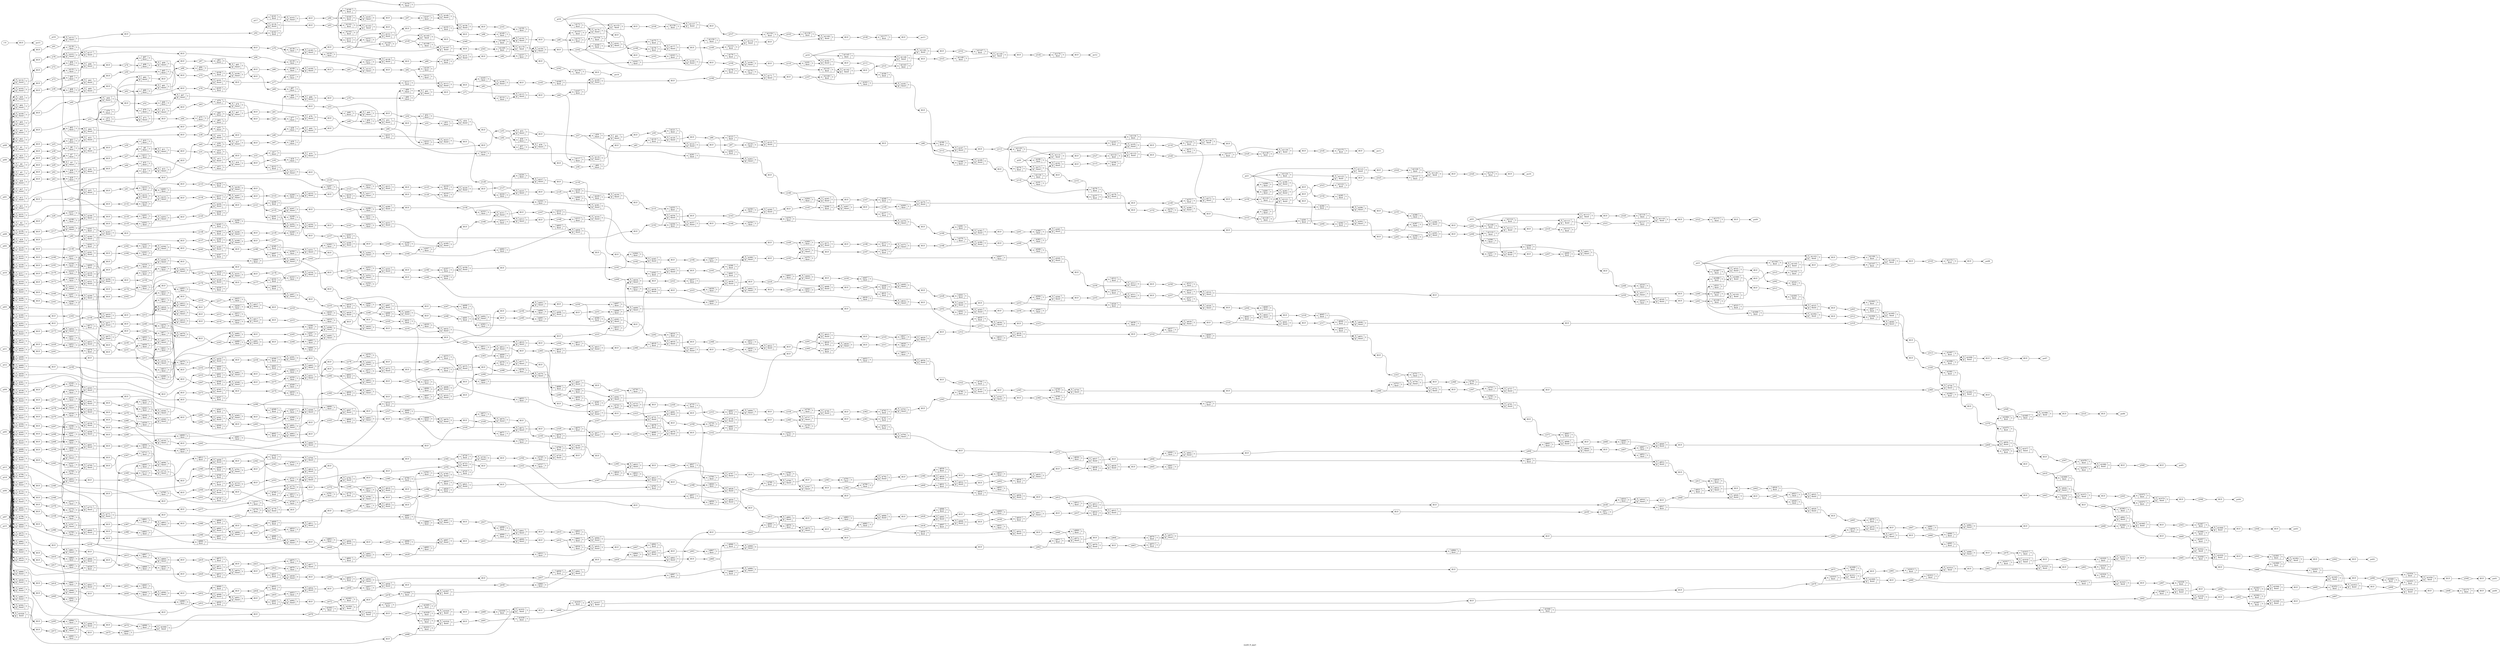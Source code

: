 digraph "madd_8_app1" {
label="madd_8_app1";
rankdir="LR";
remincross=true;
n1179 [ shape=diamond, label="n542", color="black", fontcolor="black" ];
n1180 [ shape=diamond, label="n541", color="black", fontcolor="black" ];
n1181 [ shape=diamond, label="n540", color="black", fontcolor="black" ];
n1182 [ shape=diamond, label="n539", color="black", fontcolor="black" ];
n1183 [ shape=diamond, label="n538", color="black", fontcolor="black" ];
n1184 [ shape=diamond, label="n537", color="black", fontcolor="black" ];
n1185 [ shape=diamond, label="n536", color="black", fontcolor="black" ];
n1186 [ shape=diamond, label="n535", color="black", fontcolor="black" ];
n1187 [ shape=diamond, label="n534", color="black", fontcolor="black" ];
n1188 [ shape=diamond, label="n533", color="black", fontcolor="black" ];
n1189 [ shape=diamond, label="n532", color="black", fontcolor="black" ];
n1190 [ shape=diamond, label="n531", color="black", fontcolor="black" ];
n1191 [ shape=diamond, label="n530", color="black", fontcolor="black" ];
n1192 [ shape=diamond, label="n529", color="black", fontcolor="black" ];
n1193 [ shape=diamond, label="n528", color="black", fontcolor="black" ];
n1194 [ shape=diamond, label="n527", color="black", fontcolor="black" ];
n1195 [ shape=diamond, label="n526", color="black", fontcolor="black" ];
n1196 [ shape=diamond, label="n525", color="black", fontcolor="black" ];
n1197 [ shape=diamond, label="n524", color="black", fontcolor="black" ];
n1198 [ shape=diamond, label="n523", color="black", fontcolor="black" ];
n1199 [ shape=diamond, label="n522", color="black", fontcolor="black" ];
n1200 [ shape=diamond, label="n521", color="black", fontcolor="black" ];
n1201 [ shape=diamond, label="n520", color="black", fontcolor="black" ];
n1202 [ shape=diamond, label="n519", color="black", fontcolor="black" ];
n1203 [ shape=diamond, label="n518", color="black", fontcolor="black" ];
n1204 [ shape=diamond, label="n517", color="black", fontcolor="black" ];
n1205 [ shape=diamond, label="n516", color="black", fontcolor="black" ];
n1206 [ shape=diamond, label="n515", color="black", fontcolor="black" ];
n1207 [ shape=diamond, label="n514", color="black", fontcolor="black" ];
n1208 [ shape=diamond, label="n513", color="black", fontcolor="black" ];
n1209 [ shape=diamond, label="n512", color="black", fontcolor="black" ];
n1210 [ shape=diamond, label="n511", color="black", fontcolor="black" ];
n1211 [ shape=diamond, label="n510", color="black", fontcolor="black" ];
n1212 [ shape=diamond, label="n509", color="black", fontcolor="black" ];
n1213 [ shape=diamond, label="n508", color="black", fontcolor="black" ];
n1214 [ shape=diamond, label="n507", color="black", fontcolor="black" ];
n1215 [ shape=diamond, label="n506", color="black", fontcolor="black" ];
n1216 [ shape=diamond, label="n505", color="black", fontcolor="black" ];
n1217 [ shape=diamond, label="n504", color="black", fontcolor="black" ];
n1218 [ shape=diamond, label="n503", color="black", fontcolor="black" ];
n1219 [ shape=diamond, label="n502", color="black", fontcolor="black" ];
n1220 [ shape=diamond, label="n501", color="black", fontcolor="black" ];
n1221 [ shape=diamond, label="n500", color="black", fontcolor="black" ];
n1222 [ shape=diamond, label="n499", color="black", fontcolor="black" ];
n1223 [ shape=diamond, label="n498", color="black", fontcolor="black" ];
n1224 [ shape=diamond, label="n497", color="black", fontcolor="black" ];
n1225 [ shape=diamond, label="n496", color="black", fontcolor="black" ];
n1226 [ shape=diamond, label="n495", color="black", fontcolor="black" ];
n1227 [ shape=diamond, label="n494", color="black", fontcolor="black" ];
n1228 [ shape=diamond, label="n493", color="black", fontcolor="black" ];
n1229 [ shape=diamond, label="n492", color="black", fontcolor="black" ];
n1230 [ shape=diamond, label="n491", color="black", fontcolor="black" ];
n1231 [ shape=diamond, label="n490", color="black", fontcolor="black" ];
n1232 [ shape=diamond, label="n489", color="black", fontcolor="black" ];
n1233 [ shape=diamond, label="n488", color="black", fontcolor="black" ];
n1234 [ shape=diamond, label="n487", color="black", fontcolor="black" ];
n1235 [ shape=diamond, label="n486", color="black", fontcolor="black" ];
n1236 [ shape=diamond, label="n485", color="black", fontcolor="black" ];
n1237 [ shape=diamond, label="n484", color="black", fontcolor="black" ];
n1238 [ shape=diamond, label="n483", color="black", fontcolor="black" ];
n1239 [ shape=diamond, label="n482", color="black", fontcolor="black" ];
n1240 [ shape=diamond, label="n481", color="black", fontcolor="black" ];
n1241 [ shape=diamond, label="n480", color="black", fontcolor="black" ];
n1242 [ shape=diamond, label="n479", color="black", fontcolor="black" ];
n1243 [ shape=diamond, label="n478", color="black", fontcolor="black" ];
n1244 [ shape=diamond, label="n477", color="black", fontcolor="black" ];
n1245 [ shape=diamond, label="n476", color="black", fontcolor="black" ];
n1246 [ shape=diamond, label="n475", color="black", fontcolor="black" ];
n1247 [ shape=diamond, label="n474", color="black", fontcolor="black" ];
n1248 [ shape=diamond, label="n473", color="black", fontcolor="black" ];
n1249 [ shape=diamond, label="n472", color="black", fontcolor="black" ];
n1250 [ shape=diamond, label="n471", color="black", fontcolor="black" ];
n1251 [ shape=diamond, label="n470", color="black", fontcolor="black" ];
n1252 [ shape=diamond, label="n469", color="black", fontcolor="black" ];
n1253 [ shape=diamond, label="n468", color="black", fontcolor="black" ];
n1254 [ shape=diamond, label="n467", color="black", fontcolor="black" ];
n1255 [ shape=diamond, label="n466", color="black", fontcolor="black" ];
n1256 [ shape=diamond, label="n465", color="black", fontcolor="black" ];
n1257 [ shape=diamond, label="n464", color="black", fontcolor="black" ];
n1258 [ shape=diamond, label="n463", color="black", fontcolor="black" ];
n1259 [ shape=diamond, label="n462", color="black", fontcolor="black" ];
n1260 [ shape=diamond, label="n461", color="black", fontcolor="black" ];
n1261 [ shape=diamond, label="n460", color="black", fontcolor="black" ];
n1262 [ shape=diamond, label="n459", color="black", fontcolor="black" ];
n1263 [ shape=diamond, label="n458", color="black", fontcolor="black" ];
n1264 [ shape=diamond, label="n457", color="black", fontcolor="black" ];
n1265 [ shape=diamond, label="n456", color="black", fontcolor="black" ];
n1266 [ shape=diamond, label="n455", color="black", fontcolor="black" ];
n1267 [ shape=diamond, label="n454", color="black", fontcolor="black" ];
n1268 [ shape=diamond, label="n453", color="black", fontcolor="black" ];
n1269 [ shape=diamond, label="n452", color="black", fontcolor="black" ];
n1270 [ shape=diamond, label="n451", color="black", fontcolor="black" ];
n1271 [ shape=diamond, label="n450", color="black", fontcolor="black" ];
n1272 [ shape=diamond, label="n449", color="black", fontcolor="black" ];
n1273 [ shape=diamond, label="n448", color="black", fontcolor="black" ];
n1274 [ shape=diamond, label="n447", color="black", fontcolor="black" ];
n1275 [ shape=diamond, label="n446", color="black", fontcolor="black" ];
n1276 [ shape=diamond, label="n445", color="black", fontcolor="black" ];
n1277 [ shape=diamond, label="n444", color="black", fontcolor="black" ];
n1278 [ shape=diamond, label="n443", color="black", fontcolor="black" ];
n1279 [ shape=diamond, label="n442", color="black", fontcolor="black" ];
n1280 [ shape=diamond, label="n441", color="black", fontcolor="black" ];
n1281 [ shape=diamond, label="n440", color="black", fontcolor="black" ];
n1282 [ shape=diamond, label="n439", color="black", fontcolor="black" ];
n1283 [ shape=diamond, label="n438", color="black", fontcolor="black" ];
n1284 [ shape=diamond, label="n437", color="black", fontcolor="black" ];
n1285 [ shape=diamond, label="n436", color="black", fontcolor="black" ];
n1286 [ shape=diamond, label="n435", color="black", fontcolor="black" ];
n1287 [ shape=diamond, label="n434", color="black", fontcolor="black" ];
n1288 [ shape=diamond, label="n433", color="black", fontcolor="black" ];
n1289 [ shape=diamond, label="n432", color="black", fontcolor="black" ];
n1290 [ shape=diamond, label="n431", color="black", fontcolor="black" ];
n1291 [ shape=diamond, label="n430", color="black", fontcolor="black" ];
n1292 [ shape=diamond, label="n429", color="black", fontcolor="black" ];
n1293 [ shape=diamond, label="n428", color="black", fontcolor="black" ];
n1294 [ shape=diamond, label="n427", color="black", fontcolor="black" ];
n1295 [ shape=diamond, label="n426", color="black", fontcolor="black" ];
n1296 [ shape=diamond, label="n425", color="black", fontcolor="black" ];
n1297 [ shape=diamond, label="n424", color="black", fontcolor="black" ];
n1298 [ shape=diamond, label="n423", color="black", fontcolor="black" ];
n1299 [ shape=diamond, label="n422", color="black", fontcolor="black" ];
n1300 [ shape=diamond, label="n421", color="black", fontcolor="black" ];
n1301 [ shape=diamond, label="n420", color="black", fontcolor="black" ];
n1302 [ shape=diamond, label="n419", color="black", fontcolor="black" ];
n1303 [ shape=diamond, label="n418", color="black", fontcolor="black" ];
n1304 [ shape=diamond, label="n417", color="black", fontcolor="black" ];
n1305 [ shape=diamond, label="n416", color="black", fontcolor="black" ];
n1306 [ shape=diamond, label="n415", color="black", fontcolor="black" ];
n1307 [ shape=diamond, label="n414", color="black", fontcolor="black" ];
n1308 [ shape=diamond, label="n413", color="black", fontcolor="black" ];
n1309 [ shape=diamond, label="n412", color="black", fontcolor="black" ];
n1310 [ shape=diamond, label="n411", color="black", fontcolor="black" ];
n1311 [ shape=diamond, label="n410", color="black", fontcolor="black" ];
n1312 [ shape=diamond, label="n409", color="black", fontcolor="black" ];
n1313 [ shape=diamond, label="n408", color="black", fontcolor="black" ];
n1314 [ shape=diamond, label="n407", color="black", fontcolor="black" ];
n1315 [ shape=diamond, label="n406", color="black", fontcolor="black" ];
n1316 [ shape=diamond, label="n405", color="black", fontcolor="black" ];
n1317 [ shape=diamond, label="n404", color="black", fontcolor="black" ];
n1318 [ shape=diamond, label="n403", color="black", fontcolor="black" ];
n1319 [ shape=diamond, label="n402", color="black", fontcolor="black" ];
n1320 [ shape=diamond, label="n401", color="black", fontcolor="black" ];
n1321 [ shape=diamond, label="n400", color="black", fontcolor="black" ];
n1322 [ shape=diamond, label="n399", color="black", fontcolor="black" ];
n1323 [ shape=diamond, label="n398", color="black", fontcolor="black" ];
n1324 [ shape=diamond, label="n397", color="black", fontcolor="black" ];
n1325 [ shape=diamond, label="n396", color="black", fontcolor="black" ];
n1326 [ shape=diamond, label="n395", color="black", fontcolor="black" ];
n1327 [ shape=diamond, label="n394", color="black", fontcolor="black" ];
n1328 [ shape=diamond, label="n393", color="black", fontcolor="black" ];
n1329 [ shape=diamond, label="n392", color="black", fontcolor="black" ];
n1330 [ shape=diamond, label="n391", color="black", fontcolor="black" ];
n1331 [ shape=diamond, label="n390", color="black", fontcolor="black" ];
n1332 [ shape=diamond, label="n389", color="black", fontcolor="black" ];
n1333 [ shape=diamond, label="n388", color="black", fontcolor="black" ];
n1334 [ shape=diamond, label="n387", color="black", fontcolor="black" ];
n1335 [ shape=diamond, label="n386", color="black", fontcolor="black" ];
n1336 [ shape=diamond, label="n385", color="black", fontcolor="black" ];
n1337 [ shape=diamond, label="n384", color="black", fontcolor="black" ];
n1338 [ shape=diamond, label="n383", color="black", fontcolor="black" ];
n1339 [ shape=diamond, label="n382", color="black", fontcolor="black" ];
n1340 [ shape=diamond, label="n381", color="black", fontcolor="black" ];
n1341 [ shape=diamond, label="n380", color="black", fontcolor="black" ];
n1342 [ shape=diamond, label="n379", color="black", fontcolor="black" ];
n1343 [ shape=diamond, label="n378", color="black", fontcolor="black" ];
n1344 [ shape=diamond, label="n377", color="black", fontcolor="black" ];
n1345 [ shape=diamond, label="n376", color="black", fontcolor="black" ];
n1346 [ shape=diamond, label="n375", color="black", fontcolor="black" ];
n1347 [ shape=diamond, label="n374", color="black", fontcolor="black" ];
n1348 [ shape=diamond, label="n373", color="black", fontcolor="black" ];
n1349 [ shape=diamond, label="n372", color="black", fontcolor="black" ];
n1350 [ shape=diamond, label="n371", color="black", fontcolor="black" ];
n1351 [ shape=diamond, label="n370", color="black", fontcolor="black" ];
n1352 [ shape=diamond, label="n369", color="black", fontcolor="black" ];
n1353 [ shape=diamond, label="n368", color="black", fontcolor="black" ];
n1354 [ shape=diamond, label="n367", color="black", fontcolor="black" ];
n1355 [ shape=diamond, label="n366", color="black", fontcolor="black" ];
n1356 [ shape=diamond, label="n365", color="black", fontcolor="black" ];
n1357 [ shape=diamond, label="n364", color="black", fontcolor="black" ];
n1358 [ shape=diamond, label="n363", color="black", fontcolor="black" ];
n1359 [ shape=diamond, label="n362", color="black", fontcolor="black" ];
n1360 [ shape=diamond, label="n361", color="black", fontcolor="black" ];
n1361 [ shape=diamond, label="n360", color="black", fontcolor="black" ];
n1362 [ shape=diamond, label="n359", color="black", fontcolor="black" ];
n1363 [ shape=diamond, label="n358", color="black", fontcolor="black" ];
n1364 [ shape=diamond, label="n357", color="black", fontcolor="black" ];
n1365 [ shape=diamond, label="n356", color="black", fontcolor="black" ];
n1366 [ shape=diamond, label="n355", color="black", fontcolor="black" ];
n1367 [ shape=diamond, label="n354", color="black", fontcolor="black" ];
n1368 [ shape=diamond, label="n353", color="black", fontcolor="black" ];
n1369 [ shape=diamond, label="n352", color="black", fontcolor="black" ];
n1370 [ shape=diamond, label="n351", color="black", fontcolor="black" ];
n1371 [ shape=diamond, label="n350", color="black", fontcolor="black" ];
n1372 [ shape=diamond, label="n349", color="black", fontcolor="black" ];
n1373 [ shape=diamond, label="n348", color="black", fontcolor="black" ];
n1374 [ shape=diamond, label="n347", color="black", fontcolor="black" ];
n1375 [ shape=diamond, label="n346", color="black", fontcolor="black" ];
n1376 [ shape=diamond, label="n345", color="black", fontcolor="black" ];
n1377 [ shape=diamond, label="n344", color="black", fontcolor="black" ];
n1378 [ shape=diamond, label="n343", color="black", fontcolor="black" ];
n1379 [ shape=diamond, label="n342", color="black", fontcolor="black" ];
n1380 [ shape=diamond, label="n341", color="black", fontcolor="black" ];
n1381 [ shape=diamond, label="n340", color="black", fontcolor="black" ];
n1382 [ shape=diamond, label="n339", color="black", fontcolor="black" ];
n1383 [ shape=diamond, label="n338", color="black", fontcolor="black" ];
n1384 [ shape=diamond, label="n337", color="black", fontcolor="black" ];
n1385 [ shape=diamond, label="n336", color="black", fontcolor="black" ];
n1386 [ shape=diamond, label="n335", color="black", fontcolor="black" ];
n1387 [ shape=diamond, label="n334", color="black", fontcolor="black" ];
n1388 [ shape=diamond, label="n333", color="black", fontcolor="black" ];
n1389 [ shape=diamond, label="n332", color="black", fontcolor="black" ];
n1390 [ shape=diamond, label="n331", color="black", fontcolor="black" ];
n1391 [ shape=diamond, label="n330", color="black", fontcolor="black" ];
n1392 [ shape=diamond, label="n329", color="black", fontcolor="black" ];
n1393 [ shape=diamond, label="n328", color="black", fontcolor="black" ];
n1394 [ shape=diamond, label="n327", color="black", fontcolor="black" ];
n1395 [ shape=diamond, label="n326", color="black", fontcolor="black" ];
n1396 [ shape=diamond, label="n325", color="black", fontcolor="black" ];
n1397 [ shape=diamond, label="n324", color="black", fontcolor="black" ];
n1398 [ shape=diamond, label="n323", color="black", fontcolor="black" ];
n1399 [ shape=diamond, label="n322", color="black", fontcolor="black" ];
n1400 [ shape=diamond, label="n321", color="black", fontcolor="black" ];
n1401 [ shape=diamond, label="n320", color="black", fontcolor="black" ];
n1402 [ shape=diamond, label="n319", color="black", fontcolor="black" ];
n1403 [ shape=diamond, label="n318", color="black", fontcolor="black" ];
n1404 [ shape=diamond, label="n317", color="black", fontcolor="black" ];
n1405 [ shape=diamond, label="n316", color="black", fontcolor="black" ];
n1406 [ shape=diamond, label="n315", color="black", fontcolor="black" ];
n1407 [ shape=diamond, label="n314", color="black", fontcolor="black" ];
n1408 [ shape=diamond, label="n313", color="black", fontcolor="black" ];
n1409 [ shape=diamond, label="n312", color="black", fontcolor="black" ];
n1410 [ shape=diamond, label="n311", color="black", fontcolor="black" ];
n1411 [ shape=diamond, label="n310", color="black", fontcolor="black" ];
n1412 [ shape=diamond, label="n309", color="black", fontcolor="black" ];
n1413 [ shape=diamond, label="n308", color="black", fontcolor="black" ];
n1414 [ shape=diamond, label="n307", color="black", fontcolor="black" ];
n1415 [ shape=diamond, label="n306", color="black", fontcolor="black" ];
n1416 [ shape=diamond, label="n305", color="black", fontcolor="black" ];
n1417 [ shape=diamond, label="n304", color="black", fontcolor="black" ];
n1418 [ shape=diamond, label="n303", color="black", fontcolor="black" ];
n1419 [ shape=diamond, label="n302", color="black", fontcolor="black" ];
n1420 [ shape=diamond, label="n301", color="black", fontcolor="black" ];
n1421 [ shape=diamond, label="n300", color="black", fontcolor="black" ];
n1422 [ shape=diamond, label="n299", color="black", fontcolor="black" ];
n1423 [ shape=diamond, label="n298", color="black", fontcolor="black" ];
n1424 [ shape=diamond, label="n297", color="black", fontcolor="black" ];
n1425 [ shape=diamond, label="n296", color="black", fontcolor="black" ];
n1426 [ shape=diamond, label="n295", color="black", fontcolor="black" ];
n1427 [ shape=diamond, label="n294", color="black", fontcolor="black" ];
n1428 [ shape=diamond, label="n293", color="black", fontcolor="black" ];
n1429 [ shape=diamond, label="n292", color="black", fontcolor="black" ];
n1430 [ shape=diamond, label="n291", color="black", fontcolor="black" ];
n1431 [ shape=diamond, label="n290", color="black", fontcolor="black" ];
n1432 [ shape=diamond, label="n289", color="black", fontcolor="black" ];
n1433 [ shape=diamond, label="n288", color="black", fontcolor="black" ];
n1434 [ shape=diamond, label="n287", color="black", fontcolor="black" ];
n1435 [ shape=diamond, label="n286", color="black", fontcolor="black" ];
n1436 [ shape=diamond, label="n285", color="black", fontcolor="black" ];
n1437 [ shape=diamond, label="n284", color="black", fontcolor="black" ];
n1438 [ shape=diamond, label="n283", color="black", fontcolor="black" ];
n1439 [ shape=diamond, label="n282", color="black", fontcolor="black" ];
n1440 [ shape=diamond, label="n281", color="black", fontcolor="black" ];
n1441 [ shape=diamond, label="n280", color="black", fontcolor="black" ];
n1442 [ shape=diamond, label="n279", color="black", fontcolor="black" ];
n1443 [ shape=diamond, label="n278", color="black", fontcolor="black" ];
n1444 [ shape=diamond, label="n277", color="black", fontcolor="black" ];
n1445 [ shape=diamond, label="n276", color="black", fontcolor="black" ];
n1446 [ shape=diamond, label="n275", color="black", fontcolor="black" ];
n1447 [ shape=diamond, label="n274", color="black", fontcolor="black" ];
n1448 [ shape=diamond, label="n273", color="black", fontcolor="black" ];
n1449 [ shape=diamond, label="n272", color="black", fontcolor="black" ];
n1450 [ shape=diamond, label="n271", color="black", fontcolor="black" ];
n1451 [ shape=diamond, label="n270", color="black", fontcolor="black" ];
n1452 [ shape=diamond, label="n269", color="black", fontcolor="black" ];
n1453 [ shape=diamond, label="n268", color="black", fontcolor="black" ];
n1454 [ shape=diamond, label="n267", color="black", fontcolor="black" ];
n1455 [ shape=diamond, label="n266", color="black", fontcolor="black" ];
n1456 [ shape=diamond, label="n265", color="black", fontcolor="black" ];
n1457 [ shape=diamond, label="n264", color="black", fontcolor="black" ];
n1458 [ shape=diamond, label="n263", color="black", fontcolor="black" ];
n1459 [ shape=diamond, label="n262", color="black", fontcolor="black" ];
n1460 [ shape=diamond, label="n261", color="black", fontcolor="black" ];
n1461 [ shape=diamond, label="n260", color="black", fontcolor="black" ];
n1462 [ shape=diamond, label="n259", color="black", fontcolor="black" ];
n1463 [ shape=diamond, label="n258", color="black", fontcolor="black" ];
n1464 [ shape=diamond, label="n257", color="black", fontcolor="black" ];
n1465 [ shape=diamond, label="n256", color="black", fontcolor="black" ];
n1466 [ shape=diamond, label="n255", color="black", fontcolor="black" ];
n1467 [ shape=diamond, label="n254", color="black", fontcolor="black" ];
n1468 [ shape=diamond, label="n253", color="black", fontcolor="black" ];
n1469 [ shape=diamond, label="n252", color="black", fontcolor="black" ];
n1470 [ shape=diamond, label="n251", color="black", fontcolor="black" ];
n1471 [ shape=diamond, label="n250", color="black", fontcolor="black" ];
n1472 [ shape=diamond, label="n249", color="black", fontcolor="black" ];
n1473 [ shape=diamond, label="n248", color="black", fontcolor="black" ];
n1474 [ shape=diamond, label="n247", color="black", fontcolor="black" ];
n1475 [ shape=diamond, label="n246", color="black", fontcolor="black" ];
n1476 [ shape=diamond, label="n245", color="black", fontcolor="black" ];
n1477 [ shape=diamond, label="n244", color="black", fontcolor="black" ];
n1478 [ shape=diamond, label="n243", color="black", fontcolor="black" ];
n1479 [ shape=diamond, label="n242", color="black", fontcolor="black" ];
n1480 [ shape=diamond, label="n241", color="black", fontcolor="black" ];
n1481 [ shape=diamond, label="n240", color="black", fontcolor="black" ];
n1482 [ shape=diamond, label="n239", color="black", fontcolor="black" ];
n1483 [ shape=diamond, label="n238", color="black", fontcolor="black" ];
n1484 [ shape=diamond, label="n237", color="black", fontcolor="black" ];
n1485 [ shape=diamond, label="n236", color="black", fontcolor="black" ];
n1486 [ shape=diamond, label="n235", color="black", fontcolor="black" ];
n1487 [ shape=diamond, label="n234", color="black", fontcolor="black" ];
n1488 [ shape=diamond, label="n233", color="black", fontcolor="black" ];
n1489 [ shape=diamond, label="n232", color="black", fontcolor="black" ];
n1490 [ shape=diamond, label="n231", color="black", fontcolor="black" ];
n1491 [ shape=diamond, label="n230", color="black", fontcolor="black" ];
n1492 [ shape=diamond, label="n229", color="black", fontcolor="black" ];
n1493 [ shape=diamond, label="n228", color="black", fontcolor="black" ];
n1494 [ shape=diamond, label="n227", color="black", fontcolor="black" ];
n1495 [ shape=diamond, label="n226", color="black", fontcolor="black" ];
n1496 [ shape=diamond, label="n225", color="black", fontcolor="black" ];
n1497 [ shape=diamond, label="n224", color="black", fontcolor="black" ];
n1498 [ shape=diamond, label="n223", color="black", fontcolor="black" ];
n1499 [ shape=diamond, label="n222", color="black", fontcolor="black" ];
n1500 [ shape=diamond, label="n221", color="black", fontcolor="black" ];
n1501 [ shape=diamond, label="n220", color="black", fontcolor="black" ];
n1502 [ shape=diamond, label="n219", color="black", fontcolor="black" ];
n1503 [ shape=diamond, label="n218", color="black", fontcolor="black" ];
n1504 [ shape=diamond, label="n217", color="black", fontcolor="black" ];
n1505 [ shape=diamond, label="n216", color="black", fontcolor="black" ];
n1506 [ shape=diamond, label="n215", color="black", fontcolor="black" ];
n1507 [ shape=diamond, label="n214", color="black", fontcolor="black" ];
n1508 [ shape=diamond, label="n213", color="black", fontcolor="black" ];
n1509 [ shape=diamond, label="n212", color="black", fontcolor="black" ];
n1510 [ shape=diamond, label="n211", color="black", fontcolor="black" ];
n1511 [ shape=diamond, label="n210", color="black", fontcolor="black" ];
n1512 [ shape=diamond, label="n209", color="black", fontcolor="black" ];
n1513 [ shape=diamond, label="n208", color="black", fontcolor="black" ];
n1514 [ shape=diamond, label="n207", color="black", fontcolor="black" ];
n1515 [ shape=diamond, label="n206", color="black", fontcolor="black" ];
n1516 [ shape=diamond, label="n205", color="black", fontcolor="black" ];
n1517 [ shape=diamond, label="n204", color="black", fontcolor="black" ];
n1518 [ shape=diamond, label="n203", color="black", fontcolor="black" ];
n1519 [ shape=diamond, label="n202", color="black", fontcolor="black" ];
n1520 [ shape=diamond, label="n201", color="black", fontcolor="black" ];
n1521 [ shape=diamond, label="n200", color="black", fontcolor="black" ];
n1522 [ shape=diamond, label="n199", color="black", fontcolor="black" ];
n1523 [ shape=diamond, label="n198", color="black", fontcolor="black" ];
n1524 [ shape=diamond, label="n197", color="black", fontcolor="black" ];
n1525 [ shape=diamond, label="n196", color="black", fontcolor="black" ];
n1526 [ shape=diamond, label="n195", color="black", fontcolor="black" ];
n1527 [ shape=diamond, label="n194", color="black", fontcolor="black" ];
n1528 [ shape=diamond, label="n193", color="black", fontcolor="black" ];
n1529 [ shape=diamond, label="n192", color="black", fontcolor="black" ];
n1530 [ shape=diamond, label="n191", color="black", fontcolor="black" ];
n1531 [ shape=diamond, label="n190", color="black", fontcolor="black" ];
n1532 [ shape=diamond, label="n189", color="black", fontcolor="black" ];
n1533 [ shape=diamond, label="n188", color="black", fontcolor="black" ];
n1534 [ shape=diamond, label="n187", color="black", fontcolor="black" ];
n1535 [ shape=diamond, label="n186", color="black", fontcolor="black" ];
n1536 [ shape=diamond, label="n185", color="black", fontcolor="black" ];
n1537 [ shape=diamond, label="n184", color="black", fontcolor="black" ];
n1538 [ shape=diamond, label="n183", color="black", fontcolor="black" ];
n1539 [ shape=diamond, label="n182", color="black", fontcolor="black" ];
n1540 [ shape=diamond, label="n181", color="black", fontcolor="black" ];
n1541 [ shape=diamond, label="n180", color="black", fontcolor="black" ];
n1542 [ shape=diamond, label="n179", color="black", fontcolor="black" ];
n1543 [ shape=diamond, label="n178", color="black", fontcolor="black" ];
n1544 [ shape=diamond, label="n177", color="black", fontcolor="black" ];
n1545 [ shape=diamond, label="n176", color="black", fontcolor="black" ];
n1546 [ shape=diamond, label="n175", color="black", fontcolor="black" ];
n1547 [ shape=diamond, label="n174", color="black", fontcolor="black" ];
n1548 [ shape=diamond, label="n173", color="black", fontcolor="black" ];
n1549 [ shape=diamond, label="n172", color="black", fontcolor="black" ];
n1550 [ shape=diamond, label="n171", color="black", fontcolor="black" ];
n1551 [ shape=diamond, label="n170", color="black", fontcolor="black" ];
n1552 [ shape=diamond, label="n169", color="black", fontcolor="black" ];
n1553 [ shape=diamond, label="n168", color="black", fontcolor="black" ];
n1554 [ shape=diamond, label="n167", color="black", fontcolor="black" ];
n1555 [ shape=diamond, label="n166", color="black", fontcolor="black" ];
n1556 [ shape=diamond, label="n165", color="black", fontcolor="black" ];
n1557 [ shape=diamond, label="n164", color="black", fontcolor="black" ];
n1558 [ shape=diamond, label="n163", color="black", fontcolor="black" ];
n1559 [ shape=diamond, label="n162", color="black", fontcolor="black" ];
n1560 [ shape=diamond, label="n161", color="black", fontcolor="black" ];
n1561 [ shape=diamond, label="n160", color="black", fontcolor="black" ];
n1562 [ shape=diamond, label="n159", color="black", fontcolor="black" ];
n1563 [ shape=diamond, label="n158", color="black", fontcolor="black" ];
n1564 [ shape=diamond, label="n157", color="black", fontcolor="black" ];
n1565 [ shape=diamond, label="n156", color="black", fontcolor="black" ];
n1566 [ shape=diamond, label="n155", color="black", fontcolor="black" ];
n1567 [ shape=diamond, label="n154", color="black", fontcolor="black" ];
n1568 [ shape=diamond, label="n153", color="black", fontcolor="black" ];
n1569 [ shape=diamond, label="n152", color="black", fontcolor="black" ];
n1570 [ shape=diamond, label="n151", color="black", fontcolor="black" ];
n1571 [ shape=diamond, label="n150", color="black", fontcolor="black" ];
n1572 [ shape=diamond, label="n149", color="black", fontcolor="black" ];
n1573 [ shape=diamond, label="n148", color="black", fontcolor="black" ];
n1574 [ shape=diamond, label="n147", color="black", fontcolor="black" ];
n1575 [ shape=diamond, label="n146", color="black", fontcolor="black" ];
n1576 [ shape=diamond, label="n145", color="black", fontcolor="black" ];
n1577 [ shape=diamond, label="n144", color="black", fontcolor="black" ];
n1578 [ shape=diamond, label="n143", color="black", fontcolor="black" ];
n1579 [ shape=diamond, label="n142", color="black", fontcolor="black" ];
n1580 [ shape=diamond, label="n141", color="black", fontcolor="black" ];
n1581 [ shape=diamond, label="n140", color="black", fontcolor="black" ];
n1582 [ shape=diamond, label="n139", color="black", fontcolor="black" ];
n1583 [ shape=diamond, label="n138", color="black", fontcolor="black" ];
n1584 [ shape=diamond, label="n137", color="black", fontcolor="black" ];
n1585 [ shape=diamond, label="n136", color="black", fontcolor="black" ];
n1586 [ shape=diamond, label="n135", color="black", fontcolor="black" ];
n1587 [ shape=diamond, label="n134", color="black", fontcolor="black" ];
n1588 [ shape=diamond, label="n133", color="black", fontcolor="black" ];
n1589 [ shape=diamond, label="n132", color="black", fontcolor="black" ];
n1590 [ shape=diamond, label="n131", color="black", fontcolor="black" ];
n1591 [ shape=diamond, label="n130", color="black", fontcolor="black" ];
n1592 [ shape=diamond, label="n129", color="black", fontcolor="black" ];
n1593 [ shape=diamond, label="n128", color="black", fontcolor="black" ];
n1594 [ shape=diamond, label="n127", color="black", fontcolor="black" ];
n1595 [ shape=diamond, label="n126", color="black", fontcolor="black" ];
n1596 [ shape=diamond, label="n125", color="black", fontcolor="black" ];
n1597 [ shape=diamond, label="n124", color="black", fontcolor="black" ];
n1598 [ shape=diamond, label="n123", color="black", fontcolor="black" ];
n1599 [ shape=diamond, label="n122", color="black", fontcolor="black" ];
n1600 [ shape=diamond, label="n121", color="black", fontcolor="black" ];
n1601 [ shape=diamond, label="n120", color="black", fontcolor="black" ];
n1602 [ shape=diamond, label="n119", color="black", fontcolor="black" ];
n1603 [ shape=diamond, label="n118", color="black", fontcolor="black" ];
n1604 [ shape=diamond, label="n117", color="black", fontcolor="black" ];
n1605 [ shape=diamond, label="n116", color="black", fontcolor="black" ];
n1606 [ shape=diamond, label="n115", color="black", fontcolor="black" ];
n1607 [ shape=diamond, label="n114", color="black", fontcolor="black" ];
n1608 [ shape=diamond, label="n113", color="black", fontcolor="black" ];
n1609 [ shape=diamond, label="n112", color="black", fontcolor="black" ];
n1610 [ shape=diamond, label="n111", color="black", fontcolor="black" ];
n1611 [ shape=diamond, label="n110", color="black", fontcolor="black" ];
n1612 [ shape=diamond, label="n109", color="black", fontcolor="black" ];
n1613 [ shape=diamond, label="n108", color="black", fontcolor="black" ];
n1614 [ shape=diamond, label="n107", color="black", fontcolor="black" ];
n1615 [ shape=diamond, label="n106", color="black", fontcolor="black" ];
n1616 [ shape=diamond, label="n105", color="black", fontcolor="black" ];
n1617 [ shape=diamond, label="n104", color="black", fontcolor="black" ];
n1618 [ shape=diamond, label="n103", color="black", fontcolor="black" ];
n1619 [ shape=diamond, label="n102", color="black", fontcolor="black" ];
n1620 [ shape=diamond, label="n101", color="black", fontcolor="black" ];
n1621 [ shape=diamond, label="n100", color="black", fontcolor="black" ];
n1622 [ shape=diamond, label="n99", color="black", fontcolor="black" ];
n1623 [ shape=diamond, label="n98", color="black", fontcolor="black" ];
n1624 [ shape=diamond, label="n97", color="black", fontcolor="black" ];
n1625 [ shape=diamond, label="n96", color="black", fontcolor="black" ];
n1626 [ shape=diamond, label="n95", color="black", fontcolor="black" ];
n1627 [ shape=diamond, label="n94", color="black", fontcolor="black" ];
n1628 [ shape=diamond, label="n93", color="black", fontcolor="black" ];
n1629 [ shape=diamond, label="n92", color="black", fontcolor="black" ];
n1630 [ shape=diamond, label="n91", color="black", fontcolor="black" ];
n1631 [ shape=diamond, label="n90", color="black", fontcolor="black" ];
n1632 [ shape=diamond, label="n89", color="black", fontcolor="black" ];
n1633 [ shape=diamond, label="n88", color="black", fontcolor="black" ];
n1634 [ shape=diamond, label="n87", color="black", fontcolor="black" ];
n1635 [ shape=diamond, label="n86", color="black", fontcolor="black" ];
n1636 [ shape=diamond, label="n85", color="black", fontcolor="black" ];
n1637 [ shape=diamond, label="n84", color="black", fontcolor="black" ];
n1638 [ shape=diamond, label="n83", color="black", fontcolor="black" ];
n1639 [ shape=diamond, label="n82", color="black", fontcolor="black" ];
n1640 [ shape=diamond, label="n81", color="black", fontcolor="black" ];
n1641 [ shape=diamond, label="n80", color="black", fontcolor="black" ];
n1642 [ shape=diamond, label="n79", color="black", fontcolor="black" ];
n1643 [ shape=diamond, label="n78", color="black", fontcolor="black" ];
n1644 [ shape=diamond, label="n77", color="black", fontcolor="black" ];
n1645 [ shape=diamond, label="n76", color="black", fontcolor="black" ];
n1646 [ shape=diamond, label="n75", color="black", fontcolor="black" ];
n1647 [ shape=diamond, label="n74", color="black", fontcolor="black" ];
n1648 [ shape=diamond, label="n73", color="black", fontcolor="black" ];
n1649 [ shape=diamond, label="n72", color="black", fontcolor="black" ];
n1650 [ shape=diamond, label="n71", color="black", fontcolor="black" ];
n1651 [ shape=diamond, label="n70", color="black", fontcolor="black" ];
n1652 [ shape=diamond, label="n69", color="black", fontcolor="black" ];
n1653 [ shape=diamond, label="n68", color="black", fontcolor="black" ];
n1654 [ shape=diamond, label="n67", color="black", fontcolor="black" ];
n1655 [ shape=diamond, label="n66", color="black", fontcolor="black" ];
n1656 [ shape=diamond, label="n65", color="black", fontcolor="black" ];
n1657 [ shape=diamond, label="n64", color="black", fontcolor="black" ];
n1658 [ shape=diamond, label="n63", color="black", fontcolor="black" ];
n1659 [ shape=diamond, label="n62", color="black", fontcolor="black" ];
n1660 [ shape=diamond, label="n61", color="black", fontcolor="black" ];
n1661 [ shape=diamond, label="n60", color="black", fontcolor="black" ];
n1662 [ shape=diamond, label="n59", color="black", fontcolor="black" ];
n1663 [ shape=diamond, label="n58", color="black", fontcolor="black" ];
n1664 [ shape=diamond, label="n57", color="black", fontcolor="black" ];
n1665 [ shape=diamond, label="n56", color="black", fontcolor="black" ];
n1666 [ shape=diamond, label="n55", color="black", fontcolor="black" ];
n1667 [ shape=diamond, label="n54", color="black", fontcolor="black" ];
n1668 [ shape=diamond, label="n53", color="black", fontcolor="black" ];
n1669 [ shape=diamond, label="n52", color="black", fontcolor="black" ];
n1670 [ shape=diamond, label="n51", color="black", fontcolor="black" ];
n1671 [ shape=diamond, label="n50", color="black", fontcolor="black" ];
n1672 [ shape=diamond, label="n49", color="black", fontcolor="black" ];
n1673 [ shape=diamond, label="n48", color="black", fontcolor="black" ];
n1674 [ shape=diamond, label="n47", color="black", fontcolor="black" ];
n1675 [ shape=diamond, label="n46", color="black", fontcolor="black" ];
n1676 [ shape=diamond, label="n45", color="black", fontcolor="black" ];
n1677 [ shape=diamond, label="n44", color="black", fontcolor="black" ];
n1678 [ shape=diamond, label="n43", color="black", fontcolor="black" ];
n1679 [ shape=diamond, label="n42", color="black", fontcolor="black" ];
n1680 [ shape=diamond, label="n41", color="black", fontcolor="black" ];
n1681 [ shape=diamond, label="n40", color="black", fontcolor="black" ];
n1682 [ shape=diamond, label="n39", color="black", fontcolor="black" ];
n1683 [ shape=diamond, label="n38", color="black", fontcolor="black" ];
n1684 [ shape=diamond, label="n37", color="black", fontcolor="black" ];
n1685 [ shape=diamond, label="n36", color="black", fontcolor="black" ];
n1686 [ shape=diamond, label="n35", color="black", fontcolor="black" ];
n1687 [ shape=diamond, label="n34", color="black", fontcolor="black" ];
n1688 [ shape=diamond, label="n33", color="black", fontcolor="black" ];
n1689 [ shape=diamond, label="n32", color="black", fontcolor="black" ];
n1690 [ shape=diamond, label="n31", color="black", fontcolor="black" ];
n1691 [ shape=diamond, label="n30", color="black", fontcolor="black" ];
n1692 [ shape=diamond, label="n29", color="black", fontcolor="black" ];
n1693 [ shape=diamond, label="n28", color="black", fontcolor="black" ];
n1694 [ shape=diamond, label="n27", color="black", fontcolor="black" ];
n1695 [ shape=diamond, label="n26", color="black", fontcolor="black" ];
n1696 [ shape=diamond, label="n25", color="black", fontcolor="black" ];
n1697 [ shape=octagon, label="po15", color="black", fontcolor="black" ];
n1698 [ shape=octagon, label="po14", color="black", fontcolor="black" ];
n1699 [ shape=octagon, label="po13", color="black", fontcolor="black" ];
n1700 [ shape=octagon, label="po12", color="black", fontcolor="black" ];
n1701 [ shape=octagon, label="po11", color="black", fontcolor="black" ];
n1702 [ shape=octagon, label="po10", color="black", fontcolor="black" ];
n1703 [ shape=octagon, label="po09", color="black", fontcolor="black" ];
n1704 [ shape=octagon, label="po08", color="black", fontcolor="black" ];
n1705 [ shape=octagon, label="po07", color="black", fontcolor="black" ];
n1706 [ shape=octagon, label="po06", color="black", fontcolor="black" ];
n1707 [ shape=octagon, label="po05", color="black", fontcolor="black" ];
n1708 [ shape=octagon, label="po04", color="black", fontcolor="black" ];
n1709 [ shape=octagon, label="po03", color="black", fontcolor="black" ];
n1710 [ shape=octagon, label="po02", color="black", fontcolor="black" ];
n1711 [ shape=octagon, label="po01", color="black", fontcolor="black" ];
n1712 [ shape=octagon, label="po00", color="black", fontcolor="black" ];
n1713 [ shape=octagon, label="pi23", color="black", fontcolor="black" ];
n1714 [ shape=octagon, label="pi22", color="black", fontcolor="black" ];
n1715 [ shape=octagon, label="pi21", color="black", fontcolor="black" ];
n1716 [ shape=octagon, label="pi20", color="black", fontcolor="black" ];
n1717 [ shape=octagon, label="pi19", color="black", fontcolor="black" ];
n1718 [ shape=octagon, label="pi18", color="black", fontcolor="black" ];
n1719 [ shape=octagon, label="pi17", color="black", fontcolor="black" ];
n1720 [ shape=octagon, label="pi16", color="black", fontcolor="black" ];
n1721 [ shape=octagon, label="pi15", color="black", fontcolor="black" ];
n1722 [ shape=octagon, label="pi14", color="black", fontcolor="black" ];
n1723 [ shape=octagon, label="pi13", color="black", fontcolor="black" ];
n1724 [ shape=octagon, label="pi12", color="black", fontcolor="black" ];
n1725 [ shape=octagon, label="pi11", color="black", fontcolor="black" ];
n1726 [ shape=octagon, label="pi10", color="black", fontcolor="black" ];
n1727 [ shape=octagon, label="pi09", color="black", fontcolor="black" ];
n1728 [ shape=octagon, label="pi08", color="black", fontcolor="black" ];
n1729 [ shape=octagon, label="pi07", color="black", fontcolor="black" ];
n1730 [ shape=octagon, label="pi06", color="black", fontcolor="black" ];
n1731 [ shape=octagon, label="pi05", color="black", fontcolor="black" ];
n1732 [ shape=octagon, label="pi04", color="black", fontcolor="black" ];
n1733 [ shape=octagon, label="pi03", color="black", fontcolor="black" ];
n1734 [ shape=octagon, label="pi02", color="black", fontcolor="black" ];
n1735 [ shape=octagon, label="pi01", color="black", fontcolor="black" ];
n1736 [ shape=octagon, label="pi00", color="black", fontcolor="black" ];
c1739 [ shape=record, label="{{<p1737> A}|$1178\n$not|{<p1738> Y}}" ];
c1740 [ shape=record, label="{{<p1737> A}|$1177\n$not|{<p1738> Y}}" ];
c1741 [ shape=record, label="{{<p1737> A}|$1176\n$not|{<p1738> Y}}" ];
c1742 [ shape=record, label="{{<p1737> A}|$1175\n$not|{<p1738> Y}}" ];
c1743 [ shape=record, label="{{<p1737> A}|$1174\n$not|{<p1738> Y}}" ];
c1744 [ shape=record, label="{{<p1737> A}|$1173\n$not|{<p1738> Y}}" ];
c1745 [ shape=record, label="{{<p1737> A}|$1172\n$not|{<p1738> Y}}" ];
c1746 [ shape=record, label="{{<p1737> A}|$1171\n$not|{<p1738> Y}}" ];
c1748 [ shape=record, label="{{<p1737> A|<p1747> B}|$1170\n$and|{<p1738> Y}}" ];
c1749 [ shape=record, label="{{<p1737> A}|$1169\n$not|{<p1738> Y}}" ];
c1750 [ shape=record, label="{{<p1737> A}|$1168\n$not|{<p1738> Y}}" ];
c1751 [ shape=record, label="{{<p1737> A|<p1747> B}|$1167\n$and|{<p1738> Y}}" ];
c1752 [ shape=record, label="{{<p1737> A}|$1166\n$not|{<p1738> Y}}" ];
c1753 [ shape=record, label="{{<p1737> A|<p1747> B}|$1165\n$and|{<p1738> Y}}" ];
c1754 [ shape=record, label="{{<p1737> A}|$1164\n$not|{<p1738> Y}}" ];
c1755 [ shape=record, label="{{<p1737> A|<p1747> B}|$1163\n$and|{<p1738> Y}}" ];
c1756 [ shape=record, label="{{<p1737> A}|$1162\n$not|{<p1738> Y}}" ];
c1757 [ shape=record, label="{{<p1737> A}|$1161\n$not|{<p1738> Y}}" ];
c1758 [ shape=record, label="{{<p1737> A|<p1747> B}|$1160\n$and|{<p1738> Y}}" ];
c1759 [ shape=record, label="{{<p1737> A}|$1159\n$not|{<p1738> Y}}" ];
c1760 [ shape=record, label="{{<p1737> A}|$1158\n$not|{<p1738> Y}}" ];
c1761 [ shape=record, label="{{<p1737> A|<p1747> B}|$1157\n$and|{<p1738> Y}}" ];
c1762 [ shape=record, label="{{<p1737> A}|$1156\n$not|{<p1738> Y}}" ];
c1763 [ shape=record, label="{{<p1737> A|<p1747> B}|$1155\n$and|{<p1738> Y}}" ];
c1764 [ shape=record, label="{{<p1737> A}|$1154\n$not|{<p1738> Y}}" ];
c1765 [ shape=record, label="{{<p1737> A}|$1153\n$not|{<p1738> Y}}" ];
c1766 [ shape=record, label="{{<p1737> A|<p1747> B}|$1152\n$and|{<p1738> Y}}" ];
c1767 [ shape=record, label="{{<p1737> A}|$1151\n$not|{<p1738> Y}}" ];
c1768 [ shape=record, label="{{<p1737> A}|$1150\n$not|{<p1738> Y}}" ];
c1769 [ shape=record, label="{{<p1737> A|<p1747> B}|$1149\n$and|{<p1738> Y}}" ];
c1770 [ shape=record, label="{{<p1737> A}|$1148\n$not|{<p1738> Y}}" ];
c1771 [ shape=record, label="{{<p1737> A}|$1147\n$not|{<p1738> Y}}" ];
c1772 [ shape=record, label="{{<p1737> A|<p1747> B}|$1146\n$and|{<p1738> Y}}" ];
c1773 [ shape=record, label="{{<p1737> A}|$1145\n$not|{<p1738> Y}}" ];
c1774 [ shape=record, label="{{<p1737> A|<p1747> B}|$1144\n$and|{<p1738> Y}}" ];
c1775 [ shape=record, label="{{<p1737> A}|$1143\n$not|{<p1738> Y}}" ];
c1776 [ shape=record, label="{{<p1737> A|<p1747> B}|$1142\n$and|{<p1738> Y}}" ];
c1777 [ shape=record, label="{{<p1737> A}|$1141\n$not|{<p1738> Y}}" ];
c1778 [ shape=record, label="{{<p1737> A}|$1140\n$not|{<p1738> Y}}" ];
c1779 [ shape=record, label="{{<p1737> A|<p1747> B}|$1139\n$and|{<p1738> Y}}" ];
c1780 [ shape=record, label="{{<p1737> A}|$1138\n$not|{<p1738> Y}}" ];
c1781 [ shape=record, label="{{<p1737> A}|$1137\n$not|{<p1738> Y}}" ];
c1782 [ shape=record, label="{{<p1737> A|<p1747> B}|$1136\n$and|{<p1738> Y}}" ];
c1783 [ shape=record, label="{{<p1737> A}|$1135\n$not|{<p1738> Y}}" ];
c1784 [ shape=record, label="{{<p1737> A}|$1134\n$not|{<p1738> Y}}" ];
c1785 [ shape=record, label="{{<p1737> A|<p1747> B}|$1133\n$and|{<p1738> Y}}" ];
c1786 [ shape=record, label="{{<p1737> A}|$1132\n$not|{<p1738> Y}}" ];
c1787 [ shape=record, label="{{<p1737> A|<p1747> B}|$1131\n$and|{<p1738> Y}}" ];
c1788 [ shape=record, label="{{<p1737> A}|$1130\n$not|{<p1738> Y}}" ];
c1789 [ shape=record, label="{{<p1737> A}|$1129\n$not|{<p1738> Y}}" ];
c1790 [ shape=record, label="{{<p1737> A|<p1747> B}|$1128\n$and|{<p1738> Y}}" ];
c1791 [ shape=record, label="{{<p1737> A}|$1127\n$not|{<p1738> Y}}" ];
c1792 [ shape=record, label="{{<p1737> A}|$1126\n$not|{<p1738> Y}}" ];
c1793 [ shape=record, label="{{<p1737> A|<p1747> B}|$1125\n$and|{<p1738> Y}}" ];
c1794 [ shape=record, label="{{<p1737> A}|$1124\n$not|{<p1738> Y}}" ];
c1795 [ shape=record, label="{{<p1737> A|<p1747> B}|$1123\n$and|{<p1738> Y}}" ];
c1796 [ shape=record, label="{{<p1737> A}|$1122\n$not|{<p1738> Y}}" ];
c1797 [ shape=record, label="{{<p1737> A|<p1747> B}|$1121\n$and|{<p1738> Y}}" ];
c1798 [ shape=record, label="{{<p1737> A}|$1120\n$not|{<p1738> Y}}" ];
c1799 [ shape=record, label="{{<p1737> A}|$1119\n$not|{<p1738> Y}}" ];
c1800 [ shape=record, label="{{<p1737> A|<p1747> B}|$1118\n$and|{<p1738> Y}}" ];
c1801 [ shape=record, label="{{<p1737> A}|$1117\n$not|{<p1738> Y}}" ];
c1802 [ shape=record, label="{{<p1737> A}|$1116\n$not|{<p1738> Y}}" ];
c1803 [ shape=record, label="{{<p1737> A|<p1747> B}|$1115\n$and|{<p1738> Y}}" ];
c1804 [ shape=record, label="{{<p1737> A}|$1114\n$not|{<p1738> Y}}" ];
c1805 [ shape=record, label="{{<p1737> A|<p1747> B}|$1113\n$and|{<p1738> Y}}" ];
c1806 [ shape=record, label="{{<p1737> A}|$1112\n$not|{<p1738> Y}}" ];
c1807 [ shape=record, label="{{<p1737> A|<p1747> B}|$1111\n$and|{<p1738> Y}}" ];
c1808 [ shape=record, label="{{<p1737> A}|$1110\n$not|{<p1738> Y}}" ];
c1809 [ shape=record, label="{{<p1737> A}|$1109\n$not|{<p1738> Y}}" ];
c1810 [ shape=record, label="{{<p1737> A|<p1747> B}|$1108\n$and|{<p1738> Y}}" ];
c1811 [ shape=record, label="{{<p1737> A}|$1107\n$not|{<p1738> Y}}" ];
c1812 [ shape=record, label="{{<p1737> A}|$1106\n$not|{<p1738> Y}}" ];
c1813 [ shape=record, label="{{<p1737> A|<p1747> B}|$1105\n$and|{<p1738> Y}}" ];
c1814 [ shape=record, label="{{<p1737> A}|$1104\n$not|{<p1738> Y}}" ];
c1815 [ shape=record, label="{{<p1737> A|<p1747> B}|$1103\n$and|{<p1738> Y}}" ];
c1816 [ shape=record, label="{{<p1737> A}|$1102\n$not|{<p1738> Y}}" ];
c1817 [ shape=record, label="{{<p1737> A|<p1747> B}|$1101\n$and|{<p1738> Y}}" ];
c1818 [ shape=record, label="{{<p1737> A}|$1100\n$not|{<p1738> Y}}" ];
c1819 [ shape=record, label="{{<p1737> A}|$1099\n$not|{<p1738> Y}}" ];
c1820 [ shape=record, label="{{<p1737> A|<p1747> B}|$1098\n$and|{<p1738> Y}}" ];
c1821 [ shape=record, label="{{<p1737> A}|$1097\n$not|{<p1738> Y}}" ];
c1822 [ shape=record, label="{{<p1737> A}|$1096\n$not|{<p1738> Y}}" ];
c1823 [ shape=record, label="{{<p1737> A|<p1747> B}|$1095\n$and|{<p1738> Y}}" ];
c1824 [ shape=record, label="{{<p1737> A}|$1094\n$not|{<p1738> Y}}" ];
c1825 [ shape=record, label="{{<p1737> A}|$1093\n$not|{<p1738> Y}}" ];
c1826 [ shape=record, label="{{<p1737> A|<p1747> B}|$1092\n$and|{<p1738> Y}}" ];
c1827 [ shape=record, label="{{<p1737> A}|$1091\n$not|{<p1738> Y}}" ];
c1828 [ shape=record, label="{{<p1737> A}|$1090\n$not|{<p1738> Y}}" ];
c1829 [ shape=record, label="{{<p1737> A|<p1747> B}|$1089\n$and|{<p1738> Y}}" ];
c1830 [ shape=record, label="{{<p1737> A}|$1088\n$not|{<p1738> Y}}" ];
c1831 [ shape=record, label="{{<p1737> A}|$1087\n$not|{<p1738> Y}}" ];
c1832 [ shape=record, label="{{<p1737> A|<p1747> B}|$1086\n$and|{<p1738> Y}}" ];
c1833 [ shape=record, label="{{<p1737> A}|$1085\n$not|{<p1738> Y}}" ];
c1834 [ shape=record, label="{{<p1737> A}|$1084\n$not|{<p1738> Y}}" ];
c1835 [ shape=record, label="{{<p1737> A|<p1747> B}|$1083\n$and|{<p1738> Y}}" ];
c1836 [ shape=record, label="{{<p1737> A}|$1082\n$not|{<p1738> Y}}" ];
c1837 [ shape=record, label="{{<p1737> A}|$1081\n$not|{<p1738> Y}}" ];
c1838 [ shape=record, label="{{<p1737> A|<p1747> B}|$1080\n$and|{<p1738> Y}}" ];
c1839 [ shape=record, label="{{<p1737> A}|$1079\n$not|{<p1738> Y}}" ];
c1840 [ shape=record, label="{{<p1737> A}|$1078\n$not|{<p1738> Y}}" ];
c1841 [ shape=record, label="{{<p1737> A|<p1747> B}|$1077\n$and|{<p1738> Y}}" ];
c1842 [ shape=record, label="{{<p1737> A}|$1076\n$not|{<p1738> Y}}" ];
c1843 [ shape=record, label="{{<p1737> A}|$1075\n$not|{<p1738> Y}}" ];
c1844 [ shape=record, label="{{<p1737> A|<p1747> B}|$1074\n$and|{<p1738> Y}}" ];
c1845 [ shape=record, label="{{<p1737> A}|$1073\n$not|{<p1738> Y}}" ];
c1846 [ shape=record, label="{{<p1737> A}|$1072\n$not|{<p1738> Y}}" ];
c1847 [ shape=record, label="{{<p1737> A|<p1747> B}|$1071\n$and|{<p1738> Y}}" ];
c1848 [ shape=record, label="{{<p1737> A}|$1070\n$not|{<p1738> Y}}" ];
c1849 [ shape=record, label="{{<p1737> A}|$1069\n$not|{<p1738> Y}}" ];
c1850 [ shape=record, label="{{<p1737> A|<p1747> B}|$1068\n$and|{<p1738> Y}}" ];
c1851 [ shape=record, label="{{<p1737> A}|$1067\n$not|{<p1738> Y}}" ];
c1852 [ shape=record, label="{{<p1737> A}|$1066\n$not|{<p1738> Y}}" ];
c1853 [ shape=record, label="{{<p1737> A|<p1747> B}|$1065\n$and|{<p1738> Y}}" ];
c1854 [ shape=record, label="{{<p1737> A}|$1064\n$not|{<p1738> Y}}" ];
c1855 [ shape=record, label="{{<p1737> A}|$1063\n$not|{<p1738> Y}}" ];
c1856 [ shape=record, label="{{<p1737> A|<p1747> B}|$1062\n$and|{<p1738> Y}}" ];
c1857 [ shape=record, label="{{<p1737> A}|$1061\n$not|{<p1738> Y}}" ];
c1858 [ shape=record, label="{{<p1737> A}|$1060\n$not|{<p1738> Y}}" ];
c1859 [ shape=record, label="{{<p1737> A|<p1747> B}|$1059\n$and|{<p1738> Y}}" ];
c1860 [ shape=record, label="{{<p1737> A}|$1058\n$not|{<p1738> Y}}" ];
c1861 [ shape=record, label="{{<p1737> A}|$1057\n$not|{<p1738> Y}}" ];
c1862 [ shape=record, label="{{<p1737> A|<p1747> B}|$1056\n$and|{<p1738> Y}}" ];
c1863 [ shape=record, label="{{<p1737> A}|$1055\n$not|{<p1738> Y}}" ];
c1864 [ shape=record, label="{{<p1737> A}|$1054\n$not|{<p1738> Y}}" ];
c1865 [ shape=record, label="{{<p1737> A|<p1747> B}|$1053\n$and|{<p1738> Y}}" ];
c1866 [ shape=record, label="{{<p1737> A}|$1052\n$not|{<p1738> Y}}" ];
c1867 [ shape=record, label="{{<p1737> A}|$1051\n$not|{<p1738> Y}}" ];
c1868 [ shape=record, label="{{<p1737> A|<p1747> B}|$1050\n$and|{<p1738> Y}}" ];
c1869 [ shape=record, label="{{<p1737> A}|$1049\n$not|{<p1738> Y}}" ];
c1870 [ shape=record, label="{{<p1737> A|<p1747> B}|$1048\n$and|{<p1738> Y}}" ];
c1871 [ shape=record, label="{{<p1737> A}|$1047\n$not|{<p1738> Y}}" ];
c1872 [ shape=record, label="{{<p1737> A}|$1046\n$not|{<p1738> Y}}" ];
c1873 [ shape=record, label="{{<p1737> A|<p1747> B}|$1045\n$and|{<p1738> Y}}" ];
c1874 [ shape=record, label="{{<p1737> A|<p1747> B}|$1044\n$and|{<p1738> Y}}" ];
c1875 [ shape=record, label="{{<p1737> A}|$1043\n$not|{<p1738> Y}}" ];
c1876 [ shape=record, label="{{<p1737> A}|$1042\n$not|{<p1738> Y}}" ];
c1877 [ shape=record, label="{{<p1737> A|<p1747> B}|$1041\n$and|{<p1738> Y}}" ];
c1878 [ shape=record, label="{{<p1737> A}|$1040\n$not|{<p1738> Y}}" ];
c1879 [ shape=record, label="{{<p1737> A|<p1747> B}|$1039\n$and|{<p1738> Y}}" ];
c1880 [ shape=record, label="{{<p1737> A}|$1038\n$not|{<p1738> Y}}" ];
c1881 [ shape=record, label="{{<p1737> A|<p1747> B}|$1037\n$and|{<p1738> Y}}" ];
c1882 [ shape=record, label="{{<p1737> A}|$1036\n$not|{<p1738> Y}}" ];
c1883 [ shape=record, label="{{<p1737> A}|$1035\n$not|{<p1738> Y}}" ];
c1884 [ shape=record, label="{{<p1737> A|<p1747> B}|$1034\n$and|{<p1738> Y}}" ];
c1885 [ shape=record, label="{{<p1737> A}|$1033\n$not|{<p1738> Y}}" ];
c1886 [ shape=record, label="{{<p1737> A}|$1032\n$not|{<p1738> Y}}" ];
c1887 [ shape=record, label="{{<p1737> A|<p1747> B}|$1031\n$and|{<p1738> Y}}" ];
c1888 [ shape=record, label="{{<p1737> A}|$1030\n$not|{<p1738> Y}}" ];
c1889 [ shape=record, label="{{<p1737> A|<p1747> B}|$1029\n$and|{<p1738> Y}}" ];
c1890 [ shape=record, label="{{<p1737> A}|$1028\n$not|{<p1738> Y}}" ];
c1891 [ shape=record, label="{{<p1737> A}|$1027\n$not|{<p1738> Y}}" ];
c1892 [ shape=record, label="{{<p1737> A|<p1747> B}|$1026\n$and|{<p1738> Y}}" ];
c1893 [ shape=record, label="{{<p1737> A|<p1747> B}|$1025\n$and|{<p1738> Y}}" ];
c1894 [ shape=record, label="{{<p1737> A}|$1024\n$not|{<p1738> Y}}" ];
c1895 [ shape=record, label="{{<p1737> A}|$1023\n$not|{<p1738> Y}}" ];
c1896 [ shape=record, label="{{<p1737> A|<p1747> B}|$1022\n$and|{<p1738> Y}}" ];
c1897 [ shape=record, label="{{<p1737> A|<p1747> B}|$1021\n$and|{<p1738> Y}}" ];
c1898 [ shape=record, label="{{<p1737> A}|$1020\n$not|{<p1738> Y}}" ];
c1899 [ shape=record, label="{{<p1737> A}|$1019\n$not|{<p1738> Y}}" ];
c1900 [ shape=record, label="{{<p1737> A|<p1747> B}|$1018\n$and|{<p1738> Y}}" ];
c1901 [ shape=record, label="{{<p1737> A}|$1017\n$not|{<p1738> Y}}" ];
c1902 [ shape=record, label="{{<p1737> A|<p1747> B}|$1016\n$and|{<p1738> Y}}" ];
c1903 [ shape=record, label="{{<p1737> A}|$1015\n$not|{<p1738> Y}}" ];
c1904 [ shape=record, label="{{<p1737> A|<p1747> B}|$1014\n$and|{<p1738> Y}}" ];
c1905 [ shape=record, label="{{<p1737> A}|$1013\n$not|{<p1738> Y}}" ];
c1906 [ shape=record, label="{{<p1737> A}|$1012\n$not|{<p1738> Y}}" ];
c1907 [ shape=record, label="{{<p1737> A|<p1747> B}|$1011\n$and|{<p1738> Y}}" ];
c1908 [ shape=record, label="{{<p1737> A}|$1010\n$not|{<p1738> Y}}" ];
c1909 [ shape=record, label="{{<p1737> A|<p1747> B}|$1009\n$and|{<p1738> Y}}" ];
c1910 [ shape=record, label="{{<p1737> A}|$1008\n$not|{<p1738> Y}}" ];
c1911 [ shape=record, label="{{<p1737> A|<p1747> B}|$1007\n$and|{<p1738> Y}}" ];
c1912 [ shape=record, label="{{<p1737> A}|$1006\n$not|{<p1738> Y}}" ];
c1913 [ shape=record, label="{{<p1737> A}|$1005\n$not|{<p1738> Y}}" ];
c1914 [ shape=record, label="{{<p1737> A|<p1747> B}|$1004\n$and|{<p1738> Y}}" ];
c1915 [ shape=record, label="{{<p1737> A}|$1003\n$not|{<p1738> Y}}" ];
c1916 [ shape=record, label="{{<p1737> A|<p1747> B}|$1002\n$and|{<p1738> Y}}" ];
c1917 [ shape=record, label="{{<p1737> A}|$1001\n$not|{<p1738> Y}}" ];
c1918 [ shape=record, label="{{<p1737> A|<p1747> B}|$1000\n$and|{<p1738> Y}}" ];
c1919 [ shape=record, label="{{<p1737> A}|$999\n$not|{<p1738> Y}}" ];
c1920 [ shape=record, label="{{<p1737> A}|$998\n$not|{<p1738> Y}}" ];
c1921 [ shape=record, label="{{<p1737> A|<p1747> B}|$997\n$and|{<p1738> Y}}" ];
c1922 [ shape=record, label="{{<p1737> A|<p1747> B}|$996\n$and|{<p1738> Y}}" ];
c1923 [ shape=record, label="{{<p1737> A}|$995\n$not|{<p1738> Y}}" ];
c1924 [ shape=record, label="{{<p1737> A}|$994\n$not|{<p1738> Y}}" ];
c1925 [ shape=record, label="{{<p1737> A|<p1747> B}|$993\n$and|{<p1738> Y}}" ];
c1926 [ shape=record, label="{{<p1737> A|<p1747> B}|$992\n$and|{<p1738> Y}}" ];
c1927 [ shape=record, label="{{<p1737> A}|$991\n$not|{<p1738> Y}}" ];
c1928 [ shape=record, label="{{<p1737> A}|$990\n$not|{<p1738> Y}}" ];
c1929 [ shape=record, label="{{<p1737> A|<p1747> B}|$989\n$and|{<p1738> Y}}" ];
c1930 [ shape=record, label="{{<p1737> A}|$988\n$not|{<p1738> Y}}" ];
c1931 [ shape=record, label="{{<p1737> A}|$987\n$not|{<p1738> Y}}" ];
c1932 [ shape=record, label="{{<p1737> A|<p1747> B}|$986\n$and|{<p1738> Y}}" ];
c1933 [ shape=record, label="{{<p1737> A}|$985\n$not|{<p1738> Y}}" ];
c1934 [ shape=record, label="{{<p1737> A}|$984\n$not|{<p1738> Y}}" ];
c1935 [ shape=record, label="{{<p1737> A|<p1747> B}|$983\n$and|{<p1738> Y}}" ];
c1936 [ shape=record, label="{{<p1737> A|<p1747> B}|$982\n$and|{<p1738> Y}}" ];
c1937 [ shape=record, label="{{<p1737> A}|$981\n$not|{<p1738> Y}}" ];
c1938 [ shape=record, label="{{<p1737> A}|$980\n$not|{<p1738> Y}}" ];
c1939 [ shape=record, label="{{<p1737> A|<p1747> B}|$979\n$and|{<p1738> Y}}" ];
c1940 [ shape=record, label="{{<p1737> A}|$978\n$not|{<p1738> Y}}" ];
c1941 [ shape=record, label="{{<p1737> A|<p1747> B}|$977\n$and|{<p1738> Y}}" ];
c1942 [ shape=record, label="{{<p1737> A}|$976\n$not|{<p1738> Y}}" ];
c1943 [ shape=record, label="{{<p1737> A|<p1747> B}|$975\n$and|{<p1738> Y}}" ];
c1944 [ shape=record, label="{{<p1737> A}|$974\n$not|{<p1738> Y}}" ];
c1945 [ shape=record, label="{{<p1737> A}|$973\n$not|{<p1738> Y}}" ];
c1946 [ shape=record, label="{{<p1737> A|<p1747> B}|$972\n$and|{<p1738> Y}}" ];
c1947 [ shape=record, label="{{<p1737> A}|$971\n$not|{<p1738> Y}}" ];
c1948 [ shape=record, label="{{<p1737> A|<p1747> B}|$970\n$and|{<p1738> Y}}" ];
c1949 [ shape=record, label="{{<p1737> A}|$969\n$not|{<p1738> Y}}" ];
c1950 [ shape=record, label="{{<p1737> A|<p1747> B}|$968\n$and|{<p1738> Y}}" ];
c1951 [ shape=record, label="{{<p1737> A}|$967\n$not|{<p1738> Y}}" ];
c1952 [ shape=record, label="{{<p1737> A}|$966\n$not|{<p1738> Y}}" ];
c1953 [ shape=record, label="{{<p1737> A|<p1747> B}|$965\n$and|{<p1738> Y}}" ];
c1954 [ shape=record, label="{{<p1737> A}|$964\n$not|{<p1738> Y}}" ];
c1955 [ shape=record, label="{{<p1737> A|<p1747> B}|$963\n$and|{<p1738> Y}}" ];
c1956 [ shape=record, label="{{<p1737> A}|$962\n$not|{<p1738> Y}}" ];
c1957 [ shape=record, label="{{<p1737> A|<p1747> B}|$961\n$and|{<p1738> Y}}" ];
c1958 [ shape=record, label="{{<p1737> A}|$960\n$not|{<p1738> Y}}" ];
c1959 [ shape=record, label="{{<p1737> A}|$959\n$not|{<p1738> Y}}" ];
c1960 [ shape=record, label="{{<p1737> A|<p1747> B}|$958\n$and|{<p1738> Y}}" ];
c1961 [ shape=record, label="{{<p1737> A}|$957\n$not|{<p1738> Y}}" ];
c1962 [ shape=record, label="{{<p1737> A|<p1747> B}|$956\n$and|{<p1738> Y}}" ];
c1963 [ shape=record, label="{{<p1737> A}|$955\n$not|{<p1738> Y}}" ];
c1964 [ shape=record, label="{{<p1737> A|<p1747> B}|$954\n$and|{<p1738> Y}}" ];
c1965 [ shape=record, label="{{<p1737> A}|$953\n$not|{<p1738> Y}}" ];
c1966 [ shape=record, label="{{<p1737> A}|$952\n$not|{<p1738> Y}}" ];
c1967 [ shape=record, label="{{<p1737> A|<p1747> B}|$951\n$and|{<p1738> Y}}" ];
c1968 [ shape=record, label="{{<p1737> A}|$950\n$not|{<p1738> Y}}" ];
c1969 [ shape=record, label="{{<p1737> A}|$949\n$not|{<p1738> Y}}" ];
c1970 [ shape=record, label="{{<p1737> A|<p1747> B}|$948\n$and|{<p1738> Y}}" ];
c1971 [ shape=record, label="{{<p1737> A|<p1747> B}|$947\n$and|{<p1738> Y}}" ];
c1972 [ shape=record, label="{{<p1737> A|<p1747> B}|$946\n$and|{<p1738> Y}}" ];
c1973 [ shape=record, label="{{<p1737> A}|$945\n$not|{<p1738> Y}}" ];
c1974 [ shape=record, label="{{<p1737> A}|$944\n$not|{<p1738> Y}}" ];
c1975 [ shape=record, label="{{<p1737> A|<p1747> B}|$943\n$and|{<p1738> Y}}" ];
c1976 [ shape=record, label="{{<p1737> A}|$942\n$not|{<p1738> Y}}" ];
c1977 [ shape=record, label="{{<p1737> A}|$941\n$not|{<p1738> Y}}" ];
c1978 [ shape=record, label="{{<p1737> A|<p1747> B}|$940\n$and|{<p1738> Y}}" ];
c1979 [ shape=record, label="{{<p1737> A|<p1747> B}|$939\n$and|{<p1738> Y}}" ];
c1980 [ shape=record, label="{{<p1737> A|<p1747> B}|$938\n$and|{<p1738> Y}}" ];
c1981 [ shape=record, label="{{<p1737> A}|$937\n$not|{<p1738> Y}}" ];
c1982 [ shape=record, label="{{<p1737> A}|$936\n$not|{<p1738> Y}}" ];
c1983 [ shape=record, label="{{<p1737> A|<p1747> B}|$935\n$and|{<p1738> Y}}" ];
c1984 [ shape=record, label="{{<p1737> A}|$934\n$not|{<p1738> Y}}" ];
c1985 [ shape=record, label="{{<p1737> A}|$933\n$not|{<p1738> Y}}" ];
c1986 [ shape=record, label="{{<p1737> A|<p1747> B}|$932\n$and|{<p1738> Y}}" ];
c1987 [ shape=record, label="{{<p1737> A}|$931\n$not|{<p1738> Y}}" ];
c1988 [ shape=record, label="{{<p1737> A}|$930\n$not|{<p1738> Y}}" ];
c1989 [ shape=record, label="{{<p1737> A|<p1747> B}|$929\n$and|{<p1738> Y}}" ];
c1990 [ shape=record, label="{{<p1737> A}|$928\n$not|{<p1738> Y}}" ];
c1991 [ shape=record, label="{{<p1737> A}|$927\n$not|{<p1738> Y}}" ];
c1992 [ shape=record, label="{{<p1737> A|<p1747> B}|$926\n$and|{<p1738> Y}}" ];
c1993 [ shape=record, label="{{<p1737> A|<p1747> B}|$925\n$and|{<p1738> Y}}" ];
c1994 [ shape=record, label="{{<p1737> A}|$924\n$not|{<p1738> Y}}" ];
c1995 [ shape=record, label="{{<p1737> A}|$923\n$not|{<p1738> Y}}" ];
c1996 [ shape=record, label="{{<p1737> A|<p1747> B}|$922\n$and|{<p1738> Y}}" ];
c1997 [ shape=record, label="{{<p1737> A}|$921\n$not|{<p1738> Y}}" ];
c1998 [ shape=record, label="{{<p1737> A|<p1747> B}|$920\n$and|{<p1738> Y}}" ];
c1999 [ shape=record, label="{{<p1737> A}|$919\n$not|{<p1738> Y}}" ];
c2000 [ shape=record, label="{{<p1737> A|<p1747> B}|$918\n$and|{<p1738> Y}}" ];
c2001 [ shape=record, label="{{<p1737> A}|$917\n$not|{<p1738> Y}}" ];
c2002 [ shape=record, label="{{<p1737> A}|$916\n$not|{<p1738> Y}}" ];
c2003 [ shape=record, label="{{<p1737> A|<p1747> B}|$915\n$and|{<p1738> Y}}" ];
c2004 [ shape=record, label="{{<p1737> A}|$914\n$not|{<p1738> Y}}" ];
c2005 [ shape=record, label="{{<p1737> A|<p1747> B}|$913\n$and|{<p1738> Y}}" ];
c2006 [ shape=record, label="{{<p1737> A}|$912\n$not|{<p1738> Y}}" ];
c2007 [ shape=record, label="{{<p1737> A|<p1747> B}|$911\n$and|{<p1738> Y}}" ];
c2008 [ shape=record, label="{{<p1737> A}|$910\n$not|{<p1738> Y}}" ];
c2009 [ shape=record, label="{{<p1737> A}|$909\n$not|{<p1738> Y}}" ];
c2010 [ shape=record, label="{{<p1737> A|<p1747> B}|$908\n$and|{<p1738> Y}}" ];
c2011 [ shape=record, label="{{<p1737> A}|$907\n$not|{<p1738> Y}}" ];
c2012 [ shape=record, label="{{<p1737> A}|$906\n$not|{<p1738> Y}}" ];
c2013 [ shape=record, label="{{<p1737> A|<p1747> B}|$905\n$and|{<p1738> Y}}" ];
c2014 [ shape=record, label="{{<p1737> A|<p1747> B}|$904\n$and|{<p1738> Y}}" ];
c2015 [ shape=record, label="{{<p1737> A}|$903\n$not|{<p1738> Y}}" ];
c2016 [ shape=record, label="{{<p1737> A}|$902\n$not|{<p1738> Y}}" ];
c2017 [ shape=record, label="{{<p1737> A|<p1747> B}|$901\n$and|{<p1738> Y}}" ];
c2018 [ shape=record, label="{{<p1737> A}|$900\n$not|{<p1738> Y}}" ];
c2019 [ shape=record, label="{{<p1737> A|<p1747> B}|$899\n$and|{<p1738> Y}}" ];
c2020 [ shape=record, label="{{<p1737> A}|$898\n$not|{<p1738> Y}}" ];
c2021 [ shape=record, label="{{<p1737> A|<p1747> B}|$897\n$and|{<p1738> Y}}" ];
c2022 [ shape=record, label="{{<p1737> A}|$896\n$not|{<p1738> Y}}" ];
c2023 [ shape=record, label="{{<p1737> A}|$895\n$not|{<p1738> Y}}" ];
c2024 [ shape=record, label="{{<p1737> A|<p1747> B}|$894\n$and|{<p1738> Y}}" ];
c2025 [ shape=record, label="{{<p1737> A}|$893\n$not|{<p1738> Y}}" ];
c2026 [ shape=record, label="{{<p1737> A|<p1747> B}|$892\n$and|{<p1738> Y}}" ];
c2027 [ shape=record, label="{{<p1737> A}|$891\n$not|{<p1738> Y}}" ];
c2028 [ shape=record, label="{{<p1737> A|<p1747> B}|$890\n$and|{<p1738> Y}}" ];
c2029 [ shape=record, label="{{<p1737> A}|$889\n$not|{<p1738> Y}}" ];
c2030 [ shape=record, label="{{<p1737> A}|$888\n$not|{<p1738> Y}}" ];
c2031 [ shape=record, label="{{<p1737> A|<p1747> B}|$887\n$and|{<p1738> Y}}" ];
c2032 [ shape=record, label="{{<p1737> A}|$886\n$not|{<p1738> Y}}" ];
c2033 [ shape=record, label="{{<p1737> A}|$885\n$not|{<p1738> Y}}" ];
c2034 [ shape=record, label="{{<p1737> A|<p1747> B}|$884\n$and|{<p1738> Y}}" ];
c2035 [ shape=record, label="{{<p1737> A}|$883\n$not|{<p1738> Y}}" ];
c2036 [ shape=record, label="{{<p1737> A}|$882\n$not|{<p1738> Y}}" ];
c2037 [ shape=record, label="{{<p1737> A|<p1747> B}|$881\n$and|{<p1738> Y}}" ];
c2038 [ shape=record, label="{{<p1737> A}|$880\n$not|{<p1738> Y}}" ];
c2039 [ shape=record, label="{{<p1737> A|<p1747> B}|$879\n$and|{<p1738> Y}}" ];
c2040 [ shape=record, label="{{<p1737> A}|$878\n$not|{<p1738> Y}}" ];
c2041 [ shape=record, label="{{<p1737> A|<p1747> B}|$877\n$and|{<p1738> Y}}" ];
c2042 [ shape=record, label="{{<p1737> A}|$876\n$not|{<p1738> Y}}" ];
c2043 [ shape=record, label="{{<p1737> A}|$875\n$not|{<p1738> Y}}" ];
c2044 [ shape=record, label="{{<p1737> A|<p1747> B}|$874\n$and|{<p1738> Y}}" ];
c2045 [ shape=record, label="{{<p1737> A}|$873\n$not|{<p1738> Y}}" ];
c2046 [ shape=record, label="{{<p1737> A}|$872\n$not|{<p1738> Y}}" ];
c2047 [ shape=record, label="{{<p1737> A|<p1747> B}|$871\n$and|{<p1738> Y}}" ];
c2048 [ shape=record, label="{{<p1737> A|<p1747> B}|$870\n$and|{<p1738> Y}}" ];
c2049 [ shape=record, label="{{<p1737> A|<p1747> B}|$869\n$and|{<p1738> Y}}" ];
c2050 [ shape=record, label="{{<p1737> A}|$868\n$not|{<p1738> Y}}" ];
c2051 [ shape=record, label="{{<p1737> A}|$867\n$not|{<p1738> Y}}" ];
c2052 [ shape=record, label="{{<p1737> A|<p1747> B}|$866\n$and|{<p1738> Y}}" ];
c2053 [ shape=record, label="{{<p1737> A}|$865\n$not|{<p1738> Y}}" ];
c2054 [ shape=record, label="{{<p1737> A}|$864\n$not|{<p1738> Y}}" ];
c2055 [ shape=record, label="{{<p1737> A|<p1747> B}|$863\n$and|{<p1738> Y}}" ];
c2056 [ shape=record, label="{{<p1737> A|<p1747> B}|$862\n$and|{<p1738> Y}}" ];
c2057 [ shape=record, label="{{<p1737> A|<p1747> B}|$861\n$and|{<p1738> Y}}" ];
c2058 [ shape=record, label="{{<p1737> A|<p1747> B}|$860\n$and|{<p1738> Y}}" ];
c2059 [ shape=record, label="{{<p1737> A|<p1747> B}|$859\n$and|{<p1738> Y}}" ];
c2060 [ shape=record, label="{{<p1737> A}|$858\n$not|{<p1738> Y}}" ];
c2061 [ shape=record, label="{{<p1737> A}|$857\n$not|{<p1738> Y}}" ];
c2062 [ shape=record, label="{{<p1737> A|<p1747> B}|$856\n$and|{<p1738> Y}}" ];
c2063 [ shape=record, label="{{<p1737> A}|$855\n$not|{<p1738> Y}}" ];
c2064 [ shape=record, label="{{<p1737> A}|$854\n$not|{<p1738> Y}}" ];
c2065 [ shape=record, label="{{<p1737> A|<p1747> B}|$853\n$and|{<p1738> Y}}" ];
c2066 [ shape=record, label="{{<p1737> A}|$852\n$not|{<p1738> Y}}" ];
c2067 [ shape=record, label="{{<p1737> A}|$851\n$not|{<p1738> Y}}" ];
c2068 [ shape=record, label="{{<p1737> A|<p1747> B}|$850\n$and|{<p1738> Y}}" ];
c2069 [ shape=record, label="{{<p1737> A|<p1747> B}|$849\n$and|{<p1738> Y}}" ];
c2070 [ shape=record, label="{{<p1737> A}|$848\n$not|{<p1738> Y}}" ];
c2071 [ shape=record, label="{{<p1737> A}|$847\n$not|{<p1738> Y}}" ];
c2072 [ shape=record, label="{{<p1737> A|<p1747> B}|$846\n$and|{<p1738> Y}}" ];
c2073 [ shape=record, label="{{<p1737> A}|$845\n$not|{<p1738> Y}}" ];
c2074 [ shape=record, label="{{<p1737> A|<p1747> B}|$844\n$and|{<p1738> Y}}" ];
c2075 [ shape=record, label="{{<p1737> A}|$843\n$not|{<p1738> Y}}" ];
c2076 [ shape=record, label="{{<p1737> A|<p1747> B}|$842\n$and|{<p1738> Y}}" ];
c2077 [ shape=record, label="{{<p1737> A}|$841\n$not|{<p1738> Y}}" ];
c2078 [ shape=record, label="{{<p1737> A}|$840\n$not|{<p1738> Y}}" ];
c2079 [ shape=record, label="{{<p1737> A|<p1747> B}|$839\n$and|{<p1738> Y}}" ];
c2080 [ shape=record, label="{{<p1737> A}|$838\n$not|{<p1738> Y}}" ];
c2081 [ shape=record, label="{{<p1737> A|<p1747> B}|$837\n$and|{<p1738> Y}}" ];
c2082 [ shape=record, label="{{<p1737> A}|$836\n$not|{<p1738> Y}}" ];
c2083 [ shape=record, label="{{<p1737> A|<p1747> B}|$835\n$and|{<p1738> Y}}" ];
c2084 [ shape=record, label="{{<p1737> A}|$834\n$not|{<p1738> Y}}" ];
c2085 [ shape=record, label="{{<p1737> A}|$833\n$not|{<p1738> Y}}" ];
c2086 [ shape=record, label="{{<p1737> A|<p1747> B}|$832\n$and|{<p1738> Y}}" ];
c2087 [ shape=record, label="{{<p1737> A}|$831\n$not|{<p1738> Y}}" ];
c2088 [ shape=record, label="{{<p1737> A}|$830\n$not|{<p1738> Y}}" ];
c2089 [ shape=record, label="{{<p1737> A|<p1747> B}|$829\n$and|{<p1738> Y}}" ];
c2090 [ shape=record, label="{{<p1737> A|<p1747> B}|$828\n$and|{<p1738> Y}}" ];
c2091 [ shape=record, label="{{<p1737> A}|$827\n$not|{<p1738> Y}}" ];
c2092 [ shape=record, label="{{<p1737> A}|$826\n$not|{<p1738> Y}}" ];
c2093 [ shape=record, label="{{<p1737> A|<p1747> B}|$825\n$and|{<p1738> Y}}" ];
c2094 [ shape=record, label="{{<p1737> A}|$824\n$not|{<p1738> Y}}" ];
c2095 [ shape=record, label="{{<p1737> A|<p1747> B}|$823\n$and|{<p1738> Y}}" ];
c2096 [ shape=record, label="{{<p1737> A}|$822\n$not|{<p1738> Y}}" ];
c2097 [ shape=record, label="{{<p1737> A|<p1747> B}|$821\n$and|{<p1738> Y}}" ];
c2098 [ shape=record, label="{{<p1737> A}|$820\n$not|{<p1738> Y}}" ];
c2099 [ shape=record, label="{{<p1737> A}|$819\n$not|{<p1738> Y}}" ];
c2100 [ shape=record, label="{{<p1737> A|<p1747> B}|$818\n$and|{<p1738> Y}}" ];
c2101 [ shape=record, label="{{<p1737> A}|$817\n$not|{<p1738> Y}}" ];
c2102 [ shape=record, label="{{<p1737> A|<p1747> B}|$816\n$and|{<p1738> Y}}" ];
c2103 [ shape=record, label="{{<p1737> A}|$815\n$not|{<p1738> Y}}" ];
c2104 [ shape=record, label="{{<p1737> A|<p1747> B}|$814\n$and|{<p1738> Y}}" ];
c2105 [ shape=record, label="{{<p1737> A}|$813\n$not|{<p1738> Y}}" ];
c2106 [ shape=record, label="{{<p1737> A}|$812\n$not|{<p1738> Y}}" ];
c2107 [ shape=record, label="{{<p1737> A|<p1747> B}|$811\n$and|{<p1738> Y}}" ];
c2108 [ shape=record, label="{{<p1737> A}|$810\n$not|{<p1738> Y}}" ];
c2109 [ shape=record, label="{{<p1737> A}|$809\n$not|{<p1738> Y}}" ];
c2110 [ shape=record, label="{{<p1737> A|<p1747> B}|$808\n$and|{<p1738> Y}}" ];
c2111 [ shape=record, label="{{<p1737> A}|$807\n$not|{<p1738> Y}}" ];
c2112 [ shape=record, label="{{<p1737> A}|$806\n$not|{<p1738> Y}}" ];
c2113 [ shape=record, label="{{<p1737> A|<p1747> B}|$805\n$and|{<p1738> Y}}" ];
c2114 [ shape=record, label="{{<p1737> A|<p1747> B}|$804\n$and|{<p1738> Y}}" ];
c2115 [ shape=record, label="{{<p1737> A|<p1747> B}|$803\n$and|{<p1738> Y}}" ];
c2116 [ shape=record, label="{{<p1737> A}|$802\n$not|{<p1738> Y}}" ];
c2117 [ shape=record, label="{{<p1737> A}|$801\n$not|{<p1738> Y}}" ];
c2118 [ shape=record, label="{{<p1737> A|<p1747> B}|$800\n$and|{<p1738> Y}}" ];
c2119 [ shape=record, label="{{<p1737> A}|$799\n$not|{<p1738> Y}}" ];
c2120 [ shape=record, label="{{<p1737> A}|$798\n$not|{<p1738> Y}}" ];
c2121 [ shape=record, label="{{<p1737> A|<p1747> B}|$797\n$and|{<p1738> Y}}" ];
c2122 [ shape=record, label="{{<p1737> A|<p1747> B}|$796\n$and|{<p1738> Y}}" ];
c2123 [ shape=record, label="{{<p1737> A|<p1747> B}|$795\n$and|{<p1738> Y}}" ];
c2124 [ shape=record, label="{{<p1737> A}|$794\n$not|{<p1738> Y}}" ];
c2125 [ shape=record, label="{{<p1737> A}|$793\n$not|{<p1738> Y}}" ];
c2126 [ shape=record, label="{{<p1737> A|<p1747> B}|$792\n$and|{<p1738> Y}}" ];
c2127 [ shape=record, label="{{<p1737> A}|$791\n$not|{<p1738> Y}}" ];
c2128 [ shape=record, label="{{<p1737> A}|$790\n$not|{<p1738> Y}}" ];
c2129 [ shape=record, label="{{<p1737> A|<p1747> B}|$789\n$and|{<p1738> Y}}" ];
c2130 [ shape=record, label="{{<p1737> A}|$788\n$not|{<p1738> Y}}" ];
c2131 [ shape=record, label="{{<p1737> A|<p1747> B}|$787\n$and|{<p1738> Y}}" ];
c2132 [ shape=record, label="{{<p1737> A}|$786\n$not|{<p1738> Y}}" ];
c2133 [ shape=record, label="{{<p1737> A|<p1747> B}|$785\n$and|{<p1738> Y}}" ];
c2134 [ shape=record, label="{{<p1737> A}|$784\n$not|{<p1738> Y}}" ];
c2135 [ shape=record, label="{{<p1737> A}|$783\n$not|{<p1738> Y}}" ];
c2136 [ shape=record, label="{{<p1737> A|<p1747> B}|$782\n$and|{<p1738> Y}}" ];
c2137 [ shape=record, label="{{<p1737> A}|$781\n$not|{<p1738> Y}}" ];
c2138 [ shape=record, label="{{<p1737> A|<p1747> B}|$780\n$and|{<p1738> Y}}" ];
c2139 [ shape=record, label="{{<p1737> A}|$779\n$not|{<p1738> Y}}" ];
c2140 [ shape=record, label="{{<p1737> A|<p1747> B}|$778\n$and|{<p1738> Y}}" ];
c2141 [ shape=record, label="{{<p1737> A}|$777\n$not|{<p1738> Y}}" ];
c2142 [ shape=record, label="{{<p1737> A}|$776\n$not|{<p1738> Y}}" ];
c2143 [ shape=record, label="{{<p1737> A|<p1747> B}|$775\n$and|{<p1738> Y}}" ];
c2144 [ shape=record, label="{{<p1737> A}|$774\n$not|{<p1738> Y}}" ];
c2145 [ shape=record, label="{{<p1737> A}|$773\n$not|{<p1738> Y}}" ];
c2146 [ shape=record, label="{{<p1737> A|<p1747> B}|$772\n$and|{<p1738> Y}}" ];
c2147 [ shape=record, label="{{<p1737> A|<p1747> B}|$771\n$and|{<p1738> Y}}" ];
c2148 [ shape=record, label="{{<p1737> A|<p1747> B}|$770\n$and|{<p1738> Y}}" ];
c2149 [ shape=record, label="{{<p1737> A}|$769\n$not|{<p1738> Y}}" ];
c2150 [ shape=record, label="{{<p1737> A}|$768\n$not|{<p1738> Y}}" ];
c2151 [ shape=record, label="{{<p1737> A|<p1747> B}|$767\n$and|{<p1738> Y}}" ];
c2152 [ shape=record, label="{{<p1737> A}|$766\n$not|{<p1738> Y}}" ];
c2153 [ shape=record, label="{{<p1737> A}|$765\n$not|{<p1738> Y}}" ];
c2154 [ shape=record, label="{{<p1737> A|<p1747> B}|$764\n$and|{<p1738> Y}}" ];
c2155 [ shape=record, label="{{<p1737> A}|$763\n$not|{<p1738> Y}}" ];
c2156 [ shape=record, label="{{<p1737> A}|$762\n$not|{<p1738> Y}}" ];
c2157 [ shape=record, label="{{<p1737> A|<p1747> B}|$761\n$and|{<p1738> Y}}" ];
c2158 [ shape=record, label="{{<p1737> A}|$760\n$not|{<p1738> Y}}" ];
c2159 [ shape=record, label="{{<p1737> A}|$759\n$not|{<p1738> Y}}" ];
c2160 [ shape=record, label="{{<p1737> A|<p1747> B}|$758\n$and|{<p1738> Y}}" ];
c2161 [ shape=record, label="{{<p1737> A|<p1747> B}|$757\n$and|{<p1738> Y}}" ];
c2162 [ shape=record, label="{{<p1737> A}|$756\n$not|{<p1738> Y}}" ];
c2163 [ shape=record, label="{{<p1737> A}|$755\n$not|{<p1738> Y}}" ];
c2164 [ shape=record, label="{{<p1737> A|<p1747> B}|$754\n$and|{<p1738> Y}}" ];
c2165 [ shape=record, label="{{<p1737> A}|$753\n$not|{<p1738> Y}}" ];
c2166 [ shape=record, label="{{<p1737> A|<p1747> B}|$752\n$and|{<p1738> Y}}" ];
c2167 [ shape=record, label="{{<p1737> A}|$751\n$not|{<p1738> Y}}" ];
c2168 [ shape=record, label="{{<p1737> A|<p1747> B}|$750\n$and|{<p1738> Y}}" ];
c2169 [ shape=record, label="{{<p1737> A}|$749\n$not|{<p1738> Y}}" ];
c2170 [ shape=record, label="{{<p1737> A}|$748\n$not|{<p1738> Y}}" ];
c2171 [ shape=record, label="{{<p1737> A|<p1747> B}|$747\n$and|{<p1738> Y}}" ];
c2172 [ shape=record, label="{{<p1737> A}|$746\n$not|{<p1738> Y}}" ];
c2173 [ shape=record, label="{{<p1737> A|<p1747> B}|$745\n$and|{<p1738> Y}}" ];
c2174 [ shape=record, label="{{<p1737> A}|$744\n$not|{<p1738> Y}}" ];
c2175 [ shape=record, label="{{<p1737> A|<p1747> B}|$743\n$and|{<p1738> Y}}" ];
c2176 [ shape=record, label="{{<p1737> A}|$742\n$not|{<p1738> Y}}" ];
c2177 [ shape=record, label="{{<p1737> A}|$741\n$not|{<p1738> Y}}" ];
c2178 [ shape=record, label="{{<p1737> A|<p1747> B}|$740\n$and|{<p1738> Y}}" ];
c2179 [ shape=record, label="{{<p1737> A}|$739\n$not|{<p1738> Y}}" ];
c2180 [ shape=record, label="{{<p1737> A}|$738\n$not|{<p1738> Y}}" ];
c2181 [ shape=record, label="{{<p1737> A|<p1747> B}|$737\n$and|{<p1738> Y}}" ];
c2182 [ shape=record, label="{{<p1737> A|<p1747> B}|$736\n$and|{<p1738> Y}}" ];
c2183 [ shape=record, label="{{<p1737> A}|$735\n$not|{<p1738> Y}}" ];
c2184 [ shape=record, label="{{<p1737> A}|$734\n$not|{<p1738> Y}}" ];
c2185 [ shape=record, label="{{<p1737> A|<p1747> B}|$733\n$and|{<p1738> Y}}" ];
c2186 [ shape=record, label="{{<p1737> A}|$732\n$not|{<p1738> Y}}" ];
c2187 [ shape=record, label="{{<p1737> A|<p1747> B}|$731\n$and|{<p1738> Y}}" ];
c2188 [ shape=record, label="{{<p1737> A}|$730\n$not|{<p1738> Y}}" ];
c2189 [ shape=record, label="{{<p1737> A|<p1747> B}|$729\n$and|{<p1738> Y}}" ];
c2190 [ shape=record, label="{{<p1737> A}|$728\n$not|{<p1738> Y}}" ];
c2191 [ shape=record, label="{{<p1737> A}|$727\n$not|{<p1738> Y}}" ];
c2192 [ shape=record, label="{{<p1737> A|<p1747> B}|$726\n$and|{<p1738> Y}}" ];
c2193 [ shape=record, label="{{<p1737> A}|$725\n$not|{<p1738> Y}}" ];
c2194 [ shape=record, label="{{<p1737> A}|$724\n$not|{<p1738> Y}}" ];
c2195 [ shape=record, label="{{<p1737> A|<p1747> B}|$723\n$and|{<p1738> Y}}" ];
c2196 [ shape=record, label="{{<p1737> A|<p1747> B}|$722\n$and|{<p1738> Y}}" ];
c2197 [ shape=record, label="{{<p1737> A}|$721\n$not|{<p1738> Y}}" ];
c2198 [ shape=record, label="{{<p1737> A}|$720\n$not|{<p1738> Y}}" ];
c2199 [ shape=record, label="{{<p1737> A|<p1747> B}|$719\n$and|{<p1738> Y}}" ];
c2200 [ shape=record, label="{{<p1737> A}|$718\n$not|{<p1738> Y}}" ];
c2201 [ shape=record, label="{{<p1737> A}|$717\n$not|{<p1738> Y}}" ];
c2202 [ shape=record, label="{{<p1737> A|<p1747> B}|$716\n$and|{<p1738> Y}}" ];
c2203 [ shape=record, label="{{<p1737> A|<p1747> B}|$715\n$and|{<p1738> Y}}" ];
c2204 [ shape=record, label="{{<p1737> A|<p1747> B}|$714\n$and|{<p1738> Y}}" ];
c2205 [ shape=record, label="{{<p1737> A}|$713\n$not|{<p1738> Y}}" ];
c2206 [ shape=record, label="{{<p1737> A}|$712\n$not|{<p1738> Y}}" ];
c2207 [ shape=record, label="{{<p1737> A|<p1747> B}|$711\n$and|{<p1738> Y}}" ];
c2208 [ shape=record, label="{{<p1737> A|<p1747> B}|$710\n$and|{<p1738> Y}}" ];
c2209 [ shape=record, label="{{<p1737> A|<p1747> B}|$709\n$and|{<p1738> Y}}" ];
c2210 [ shape=record, label="{{<p1737> A}|$708\n$not|{<p1738> Y}}" ];
c2211 [ shape=record, label="{{<p1737> A}|$707\n$not|{<p1738> Y}}" ];
c2212 [ shape=record, label="{{<p1737> A|<p1747> B}|$706\n$and|{<p1738> Y}}" ];
c2213 [ shape=record, label="{{<p1737> A|<p1747> B}|$705\n$and|{<p1738> Y}}" ];
c2214 [ shape=record, label="{{<p1737> A|<p1747> B}|$704\n$and|{<p1738> Y}}" ];
c2215 [ shape=record, label="{{<p1737> A}|$703\n$not|{<p1738> Y}}" ];
c2216 [ shape=record, label="{{<p1737> A}|$702\n$not|{<p1738> Y}}" ];
c2217 [ shape=record, label="{{<p1737> A|<p1747> B}|$701\n$and|{<p1738> Y}}" ];
c2218 [ shape=record, label="{{<p1737> A}|$700\n$not|{<p1738> Y}}" ];
c2219 [ shape=record, label="{{<p1737> A}|$699\n$not|{<p1738> Y}}" ];
c2220 [ shape=record, label="{{<p1737> A|<p1747> B}|$698\n$and|{<p1738> Y}}" ];
c2221 [ shape=record, label="{{<p1737> A|<p1747> B}|$697\n$and|{<p1738> Y}}" ];
c2222 [ shape=record, label="{{<p1737> A|<p1747> B}|$696\n$and|{<p1738> Y}}" ];
c2223 [ shape=record, label="{{<p1737> A}|$695\n$not|{<p1738> Y}}" ];
c2224 [ shape=record, label="{{<p1737> A}|$694\n$not|{<p1738> Y}}" ];
c2225 [ shape=record, label="{{<p1737> A|<p1747> B}|$693\n$and|{<p1738> Y}}" ];
c2226 [ shape=record, label="{{<p1737> A|<p1747> B}|$692\n$and|{<p1738> Y}}" ];
c2227 [ shape=record, label="{{<p1737> A|<p1747> B}|$691\n$and|{<p1738> Y}}" ];
c2228 [ shape=record, label="{{<p1737> A}|$690\n$not|{<p1738> Y}}" ];
c2229 [ shape=record, label="{{<p1737> A}|$689\n$not|{<p1738> Y}}" ];
c2230 [ shape=record, label="{{<p1737> A|<p1747> B}|$688\n$and|{<p1738> Y}}" ];
c2231 [ shape=record, label="{{<p1737> A|<p1747> B}|$687\n$and|{<p1738> Y}}" ];
c2232 [ shape=record, label="{{<p1737> A}|$686\n$not|{<p1738> Y}}" ];
c2233 [ shape=record, label="{{<p1737> A}|$685\n$not|{<p1738> Y}}" ];
c2234 [ shape=record, label="{{<p1737> A|<p1747> B}|$684\n$and|{<p1738> Y}}" ];
c2235 [ shape=record, label="{{<p1737> A}|$683\n$not|{<p1738> Y}}" ];
c2236 [ shape=record, label="{{<p1737> A}|$682\n$not|{<p1738> Y}}" ];
c2237 [ shape=record, label="{{<p1737> A|<p1747> B}|$681\n$and|{<p1738> Y}}" ];
c2238 [ shape=record, label="{{<p1737> A}|$680\n$not|{<p1738> Y}}" ];
c2239 [ shape=record, label="{{<p1737> A|<p1747> B}|$679\n$and|{<p1738> Y}}" ];
c2240 [ shape=record, label="{{<p1737> A}|$678\n$not|{<p1738> Y}}" ];
c2241 [ shape=record, label="{{<p1737> A|<p1747> B}|$677\n$and|{<p1738> Y}}" ];
c2242 [ shape=record, label="{{<p1737> A}|$676\n$not|{<p1738> Y}}" ];
c2243 [ shape=record, label="{{<p1737> A}|$675\n$not|{<p1738> Y}}" ];
c2244 [ shape=record, label="{{<p1737> A|<p1747> B}|$674\n$and|{<p1738> Y}}" ];
c2245 [ shape=record, label="{{<p1737> A}|$673\n$not|{<p1738> Y}}" ];
c2246 [ shape=record, label="{{<p1737> A|<p1747> B}|$672\n$and|{<p1738> Y}}" ];
c2247 [ shape=record, label="{{<p1737> A}|$671\n$not|{<p1738> Y}}" ];
c2248 [ shape=record, label="{{<p1737> A|<p1747> B}|$670\n$and|{<p1738> Y}}" ];
c2249 [ shape=record, label="{{<p1737> A}|$669\n$not|{<p1738> Y}}" ];
c2250 [ shape=record, label="{{<p1737> A}|$668\n$not|{<p1738> Y}}" ];
c2251 [ shape=record, label="{{<p1737> A|<p1747> B}|$667\n$and|{<p1738> Y}}" ];
c2252 [ shape=record, label="{{<p1737> A}|$666\n$not|{<p1738> Y}}" ];
c2253 [ shape=record, label="{{<p1737> A|<p1747> B}|$665\n$and|{<p1738> Y}}" ];
c2254 [ shape=record, label="{{<p1737> A}|$664\n$not|{<p1738> Y}}" ];
c2255 [ shape=record, label="{{<p1737> A|<p1747> B}|$663\n$and|{<p1738> Y}}" ];
c2256 [ shape=record, label="{{<p1737> A}|$662\n$not|{<p1738> Y}}" ];
c2257 [ shape=record, label="{{<p1737> A}|$661\n$not|{<p1738> Y}}" ];
c2258 [ shape=record, label="{{<p1737> A|<p1747> B}|$660\n$and|{<p1738> Y}}" ];
c2259 [ shape=record, label="{{<p1737> A}|$659\n$not|{<p1738> Y}}" ];
c2260 [ shape=record, label="{{<p1737> A}|$658\n$not|{<p1738> Y}}" ];
c2261 [ shape=record, label="{{<p1737> A|<p1747> B}|$657\n$and|{<p1738> Y}}" ];
c2262 [ shape=record, label="{{<p1737> A}|$656\n$not|{<p1738> Y}}" ];
c2263 [ shape=record, label="{{<p1737> A}|$655\n$not|{<p1738> Y}}" ];
c2264 [ shape=record, label="{{<p1737> A|<p1747> B}|$654\n$and|{<p1738> Y}}" ];
c2265 [ shape=record, label="{{<p1737> A}|$653\n$not|{<p1738> Y}}" ];
c2266 [ shape=record, label="{{<p1737> A}|$652\n$not|{<p1738> Y}}" ];
c2267 [ shape=record, label="{{<p1737> A|<p1747> B}|$651\n$and|{<p1738> Y}}" ];
c2268 [ shape=record, label="{{<p1737> A}|$650\n$not|{<p1738> Y}}" ];
c2269 [ shape=record, label="{{<p1737> A}|$649\n$not|{<p1738> Y}}" ];
c2270 [ shape=record, label="{{<p1737> A|<p1747> B}|$648\n$and|{<p1738> Y}}" ];
c2271 [ shape=record, label="{{<p1737> A}|$647\n$not|{<p1738> Y}}" ];
c2272 [ shape=record, label="{{<p1737> A|<p1747> B}|$646\n$and|{<p1738> Y}}" ];
c2273 [ shape=record, label="{{<p1737> A}|$645\n$not|{<p1738> Y}}" ];
c2274 [ shape=record, label="{{<p1737> A}|$644\n$not|{<p1738> Y}}" ];
c2275 [ shape=record, label="{{<p1737> A|<p1747> B}|$643\n$and|{<p1738> Y}}" ];
c2276 [ shape=record, label="{{<p1737> A}|$642\n$not|{<p1738> Y}}" ];
c2277 [ shape=record, label="{{<p1737> A|<p1747> B}|$641\n$and|{<p1738> Y}}" ];
c2278 [ shape=record, label="{{<p1737> A}|$640\n$not|{<p1738> Y}}" ];
c2279 [ shape=record, label="{{<p1737> A|<p1747> B}|$639\n$and|{<p1738> Y}}" ];
c2280 [ shape=record, label="{{<p1737> A}|$638\n$not|{<p1738> Y}}" ];
c2281 [ shape=record, label="{{<p1737> A}|$637\n$not|{<p1738> Y}}" ];
c2282 [ shape=record, label="{{<p1737> A|<p1747> B}|$636\n$and|{<p1738> Y}}" ];
c2283 [ shape=record, label="{{<p1737> A}|$635\n$not|{<p1738> Y}}" ];
c2284 [ shape=record, label="{{<p1737> A|<p1747> B}|$634\n$and|{<p1738> Y}}" ];
c2285 [ shape=record, label="{{<p1737> A}|$633\n$not|{<p1738> Y}}" ];
c2286 [ shape=record, label="{{<p1737> A|<p1747> B}|$632\n$and|{<p1738> Y}}" ];
c2287 [ shape=record, label="{{<p1737> A}|$631\n$not|{<p1738> Y}}" ];
c2288 [ shape=record, label="{{<p1737> A}|$630\n$not|{<p1738> Y}}" ];
c2289 [ shape=record, label="{{<p1737> A|<p1747> B}|$629\n$and|{<p1738> Y}}" ];
c2290 [ shape=record, label="{{<p1737> A}|$628\n$not|{<p1738> Y}}" ];
c2291 [ shape=record, label="{{<p1737> A}|$627\n$not|{<p1738> Y}}" ];
c2292 [ shape=record, label="{{<p1737> A|<p1747> B}|$626\n$and|{<p1738> Y}}" ];
c2293 [ shape=record, label="{{<p1737> A}|$625\n$not|{<p1738> Y}}" ];
c2294 [ shape=record, label="{{<p1737> A}|$624\n$not|{<p1738> Y}}" ];
c2295 [ shape=record, label="{{<p1737> A|<p1747> B}|$623\n$and|{<p1738> Y}}" ];
c2296 [ shape=record, label="{{<p1737> A|<p1747> B}|$622\n$and|{<p1738> Y}}" ];
c2297 [ shape=record, label="{{<p1737> A}|$621\n$not|{<p1738> Y}}" ];
c2298 [ shape=record, label="{{<p1737> A}|$620\n$not|{<p1738> Y}}" ];
c2299 [ shape=record, label="{{<p1737> A|<p1747> B}|$619\n$and|{<p1738> Y}}" ];
c2300 [ shape=record, label="{{<p1737> A}|$618\n$not|{<p1738> Y}}" ];
c2301 [ shape=record, label="{{<p1737> A|<p1747> B}|$617\n$and|{<p1738> Y}}" ];
c2302 [ shape=record, label="{{<p1737> A}|$616\n$not|{<p1738> Y}}" ];
c2303 [ shape=record, label="{{<p1737> A|<p1747> B}|$615\n$and|{<p1738> Y}}" ];
c2304 [ shape=record, label="{{<p1737> A}|$614\n$not|{<p1738> Y}}" ];
c2305 [ shape=record, label="{{<p1737> A}|$613\n$not|{<p1738> Y}}" ];
c2306 [ shape=record, label="{{<p1737> A|<p1747> B}|$612\n$and|{<p1738> Y}}" ];
c2307 [ shape=record, label="{{<p1737> A}|$611\n$not|{<p1738> Y}}" ];
c2308 [ shape=record, label="{{<p1737> A|<p1747> B}|$610\n$and|{<p1738> Y}}" ];
c2309 [ shape=record, label="{{<p1737> A}|$609\n$not|{<p1738> Y}}" ];
c2310 [ shape=record, label="{{<p1737> A|<p1747> B}|$608\n$and|{<p1738> Y}}" ];
c2311 [ shape=record, label="{{<p1737> A}|$607\n$not|{<p1738> Y}}" ];
c2312 [ shape=record, label="{{<p1737> A}|$606\n$not|{<p1738> Y}}" ];
c2313 [ shape=record, label="{{<p1737> A|<p1747> B}|$605\n$and|{<p1738> Y}}" ];
c2314 [ shape=record, label="{{<p1737> A}|$604\n$not|{<p1738> Y}}" ];
c2315 [ shape=record, label="{{<p1737> A|<p1747> B}|$603\n$and|{<p1738> Y}}" ];
c2316 [ shape=record, label="{{<p1737> A}|$602\n$not|{<p1738> Y}}" ];
c2317 [ shape=record, label="{{<p1737> A|<p1747> B}|$601\n$and|{<p1738> Y}}" ];
c2318 [ shape=record, label="{{<p1737> A}|$600\n$not|{<p1738> Y}}" ];
c2319 [ shape=record, label="{{<p1737> A}|$599\n$not|{<p1738> Y}}" ];
c2320 [ shape=record, label="{{<p1737> A|<p1747> B}|$598\n$and|{<p1738> Y}}" ];
c2321 [ shape=record, label="{{<p1737> A}|$597\n$not|{<p1738> Y}}" ];
c2322 [ shape=record, label="{{<p1737> A}|$596\n$not|{<p1738> Y}}" ];
c2323 [ shape=record, label="{{<p1737> A|<p1747> B}|$595\n$and|{<p1738> Y}}" ];
c2324 [ shape=record, label="{{<p1737> A|<p1747> B}|$594\n$and|{<p1738> Y}}" ];
c2325 [ shape=record, label="{{<p1737> A|<p1747> B}|$593\n$and|{<p1738> Y}}" ];
c2326 [ shape=record, label="{{<p1737> A|<p1747> B}|$592\n$and|{<p1738> Y}}" ];
c2327 [ shape=record, label="{{<p1737> A|<p1747> B}|$591\n$and|{<p1738> Y}}" ];
c2328 [ shape=record, label="{{<p1737> A}|$590\n$not|{<p1738> Y}}" ];
c2329 [ shape=record, label="{{<p1737> A}|$589\n$not|{<p1738> Y}}" ];
c2330 [ shape=record, label="{{<p1737> A|<p1747> B}|$588\n$and|{<p1738> Y}}" ];
c2331 [ shape=record, label="{{<p1737> A}|$587\n$not|{<p1738> Y}}" ];
c2332 [ shape=record, label="{{<p1737> A}|$586\n$not|{<p1738> Y}}" ];
c2333 [ shape=record, label="{{<p1737> A|<p1747> B}|$585\n$and|{<p1738> Y}}" ];
c2334 [ shape=record, label="{{<p1737> A}|$584\n$not|{<p1738> Y}}" ];
c2335 [ shape=record, label="{{<p1737> A}|$583\n$not|{<p1738> Y}}" ];
c2336 [ shape=record, label="{{<p1737> A|<p1747> B}|$582\n$and|{<p1738> Y}}" ];
c2337 [ shape=record, label="{{<p1737> A}|$581\n$not|{<p1738> Y}}" ];
c2338 [ shape=record, label="{{<p1737> A}|$580\n$not|{<p1738> Y}}" ];
c2339 [ shape=record, label="{{<p1737> A|<p1747> B}|$579\n$and|{<p1738> Y}}" ];
c2340 [ shape=record, label="{{<p1737> A}|$578\n$not|{<p1738> Y}}" ];
c2341 [ shape=record, label="{{<p1737> A|<p1747> B}|$577\n$and|{<p1738> Y}}" ];
c2342 [ shape=record, label="{{<p1737> A}|$576\n$not|{<p1738> Y}}" ];
c2343 [ shape=record, label="{{<p1737> A|<p1747> B}|$575\n$and|{<p1738> Y}}" ];
c2344 [ shape=record, label="{{<p1737> A}|$574\n$not|{<p1738> Y}}" ];
c2345 [ shape=record, label="{{<p1737> A}|$573\n$not|{<p1738> Y}}" ];
c2346 [ shape=record, label="{{<p1737> A|<p1747> B}|$572\n$and|{<p1738> Y}}" ];
c2347 [ shape=record, label="{{<p1737> A}|$571\n$not|{<p1738> Y}}" ];
c2348 [ shape=record, label="{{<p1737> A}|$570\n$not|{<p1738> Y}}" ];
c2349 [ shape=record, label="{{<p1737> A|<p1747> B}|$569\n$and|{<p1738> Y}}" ];
c2350 [ shape=record, label="{{<p1737> A|<p1747> B}|$568\n$and|{<p1738> Y}}" ];
c2351 [ shape=record, label="{{<p1737> A}|$567\n$not|{<p1738> Y}}" ];
c2352 [ shape=record, label="{{<p1737> A}|$566\n$not|{<p1738> Y}}" ];
c2353 [ shape=record, label="{{<p1737> A|<p1747> B}|$565\n$and|{<p1738> Y}}" ];
c2354 [ shape=record, label="{{<p1737> A}|$564\n$not|{<p1738> Y}}" ];
c2355 [ shape=record, label="{{<p1737> A}|$563\n$not|{<p1738> Y}}" ];
c2356 [ shape=record, label="{{<p1737> A|<p1747> B}|$562\n$and|{<p1738> Y}}" ];
c2357 [ shape=record, label="{{<p1737> A|<p1747> B}|$561\n$and|{<p1738> Y}}" ];
c2358 [ shape=record, label="{{<p1737> A|<p1747> B}|$560\n$and|{<p1738> Y}}" ];
c2359 [ shape=record, label="{{<p1737> A}|$559\n$not|{<p1738> Y}}" ];
c2360 [ shape=record, label="{{<p1737> A}|$558\n$not|{<p1738> Y}}" ];
c2361 [ shape=record, label="{{<p1737> A|<p1747> B}|$557\n$and|{<p1738> Y}}" ];
c2362 [ shape=record, label="{{<p1737> A|<p1747> B}|$556\n$and|{<p1738> Y}}" ];
c2363 [ shape=record, label="{{<p1737> A}|$555\n$not|{<p1738> Y}}" ];
c2364 [ shape=record, label="{{<p1737> A}|$554\n$not|{<p1738> Y}}" ];
c2365 [ shape=record, label="{{<p1737> A|<p1747> B}|$553\n$and|{<p1738> Y}}" ];
c2366 [ shape=record, label="{{<p1737> A|<p1747> B}|$552\n$and|{<p1738> Y}}" ];
c2367 [ shape=record, label="{{<p1737> A|<p1747> B}|$551\n$and|{<p1738> Y}}" ];
c2368 [ shape=record, label="{{<p1737> A}|$550\n$not|{<p1738> Y}}" ];
c2369 [ shape=record, label="{{<p1737> A}|$549\n$not|{<p1738> Y}}" ];
c2370 [ shape=record, label="{{<p1737> A|<p1747> B}|$548\n$and|{<p1738> Y}}" ];
c2371 [ shape=record, label="{{<p1737> A}|$547\n$not|{<p1738> Y}}" ];
c2372 [ shape=record, label="{{<p1737> A}|$546\n$not|{<p1738> Y}}" ];
c2373 [ shape=record, label="{{<p1737> A|<p1747> B}|$545\n$and|{<p1738> Y}}" ];
c2374 [ shape=record, label="{{<p1737> A|<p1747> B}|$544\n$and|{<p1738> Y}}" ];
c2375 [ shape=record, label="{{<p1737> A}|$543\n$not|{<p1738> Y}}" ];
c2376 [ shape=record, label="{{<p1737> A}|$542\n$not|{<p1738> Y}}" ];
c2377 [ shape=record, label="{{<p1737> A|<p1747> B}|$541\n$and|{<p1738> Y}}" ];
c2378 [ shape=record, label="{{<p1737> A}|$540\n$not|{<p1738> Y}}" ];
c2379 [ shape=record, label="{{<p1737> A}|$539\n$not|{<p1738> Y}}" ];
c2380 [ shape=record, label="{{<p1737> A|<p1747> B}|$538\n$and|{<p1738> Y}}" ];
c2381 [ shape=record, label="{{<p1737> A|<p1747> B}|$537\n$and|{<p1738> Y}}" ];
c2382 [ shape=record, label="{{<p1737> A|<p1747> B}|$536\n$and|{<p1738> Y}}" ];
c2383 [ shape=record, label="{{<p1737> A|<p1747> B}|$535\n$and|{<p1738> Y}}" ];
c2384 [ shape=record, label="{{<p1737> A|<p1747> B}|$534\n$and|{<p1738> Y}}" ];
c2385 [ shape=record, label="{{<p1737> A|<p1747> B}|$533\n$and|{<p1738> Y}}" ];
c2386 [ shape=record, label="{{<p1737> A}|$532\n$not|{<p1738> Y}}" ];
c2387 [ shape=record, label="{{<p1737> A}|$531\n$not|{<p1738> Y}}" ];
c2388 [ shape=record, label="{{<p1737> A|<p1747> B}|$530\n$and|{<p1738> Y}}" ];
c2389 [ shape=record, label="{{<p1737> A}|$529\n$not|{<p1738> Y}}" ];
c2390 [ shape=record, label="{{<p1737> A|<p1747> B}|$528\n$and|{<p1738> Y}}" ];
c2391 [ shape=record, label="{{<p1737> A}|$527\n$not|{<p1738> Y}}" ];
c2392 [ shape=record, label="{{<p1737> A}|$526\n$not|{<p1738> Y}}" ];
c2393 [ shape=record, label="{{<p1737> A|<p1747> B}|$525\n$and|{<p1738> Y}}" ];
c2394 [ shape=record, label="{{<p1737> A}|$524\n$not|{<p1738> Y}}" ];
c2395 [ shape=record, label="{{<p1737> A}|$523\n$not|{<p1738> Y}}" ];
c2396 [ shape=record, label="{{<p1737> A|<p1747> B}|$522\n$and|{<p1738> Y}}" ];
c2397 [ shape=record, label="{{<p1737> A}|$521\n$not|{<p1738> Y}}" ];
c2398 [ shape=record, label="{{<p1737> A|<p1747> B}|$520\n$and|{<p1738> Y}}" ];
c2399 [ shape=record, label="{{<p1737> A}|$519\n$not|{<p1738> Y}}" ];
c2400 [ shape=record, label="{{<p1737> A}|$518\n$not|{<p1738> Y}}" ];
c2401 [ shape=record, label="{{<p1737> A|<p1747> B}|$517\n$and|{<p1738> Y}}" ];
c2402 [ shape=record, label="{{<p1737> A|<p1747> B}|$516\n$and|{<p1738> Y}}" ];
c2403 [ shape=record, label="{{<p1737> A}|$515\n$not|{<p1738> Y}}" ];
c2404 [ shape=record, label="{{<p1737> A}|$514\n$not|{<p1738> Y}}" ];
c2405 [ shape=record, label="{{<p1737> A|<p1747> B}|$513\n$and|{<p1738> Y}}" ];
c2406 [ shape=record, label="{{<p1737> A}|$512\n$not|{<p1738> Y}}" ];
c2407 [ shape=record, label="{{<p1737> A|<p1747> B}|$511\n$and|{<p1738> Y}}" ];
c2408 [ shape=record, label="{{<p1737> A}|$510\n$not|{<p1738> Y}}" ];
c2409 [ shape=record, label="{{<p1737> A|<p1747> B}|$509\n$and|{<p1738> Y}}" ];
c2410 [ shape=record, label="{{<p1737> A}|$508\n$not|{<p1738> Y}}" ];
c2411 [ shape=record, label="{{<p1737> A}|$507\n$not|{<p1738> Y}}" ];
c2412 [ shape=record, label="{{<p1737> A|<p1747> B}|$506\n$and|{<p1738> Y}}" ];
c2413 [ shape=record, label="{{<p1737> A}|$505\n$not|{<p1738> Y}}" ];
c2414 [ shape=record, label="{{<p1737> A}|$504\n$not|{<p1738> Y}}" ];
c2415 [ shape=record, label="{{<p1737> A|<p1747> B}|$503\n$and|{<p1738> Y}}" ];
c2416 [ shape=record, label="{{<p1737> A}|$502\n$not|{<p1738> Y}}" ];
c2417 [ shape=record, label="{{<p1737> A}|$501\n$not|{<p1738> Y}}" ];
c2418 [ shape=record, label="{{<p1737> A|<p1747> B}|$500\n$and|{<p1738> Y}}" ];
c2419 [ shape=record, label="{{<p1737> A|<p1747> B}|$499\n$and|{<p1738> Y}}" ];
c2420 [ shape=record, label="{{<p1737> A}|$498\n$not|{<p1738> Y}}" ];
c2421 [ shape=record, label="{{<p1737> A}|$497\n$not|{<p1738> Y}}" ];
c2422 [ shape=record, label="{{<p1737> A|<p1747> B}|$496\n$and|{<p1738> Y}}" ];
c2423 [ shape=record, label="{{<p1737> A}|$495\n$not|{<p1738> Y}}" ];
c2424 [ shape=record, label="{{<p1737> A}|$494\n$not|{<p1738> Y}}" ];
c2425 [ shape=record, label="{{<p1737> A|<p1747> B}|$493\n$and|{<p1738> Y}}" ];
c2426 [ shape=record, label="{{<p1737> A|<p1747> B}|$492\n$and|{<p1738> Y}}" ];
c2427 [ shape=record, label="{{<p1737> A}|$491\n$not|{<p1738> Y}}" ];
c2428 [ shape=record, label="{{<p1737> A}|$490\n$not|{<p1738> Y}}" ];
c2429 [ shape=record, label="{{<p1737> A|<p1747> B}|$489\n$and|{<p1738> Y}}" ];
c2430 [ shape=record, label="{{<p1737> A}|$488\n$not|{<p1738> Y}}" ];
c2431 [ shape=record, label="{{<p1737> A|<p1747> B}|$487\n$and|{<p1738> Y}}" ];
c2432 [ shape=record, label="{{<p1737> A}|$486\n$not|{<p1738> Y}}" ];
c2433 [ shape=record, label="{{<p1737> A|<p1747> B}|$485\n$and|{<p1738> Y}}" ];
c2434 [ shape=record, label="{{<p1737> A}|$484\n$not|{<p1738> Y}}" ];
c2435 [ shape=record, label="{{<p1737> A}|$483\n$not|{<p1738> Y}}" ];
c2436 [ shape=record, label="{{<p1737> A|<p1747> B}|$482\n$and|{<p1738> Y}}" ];
c2437 [ shape=record, label="{{<p1737> A|<p1747> B}|$481\n$and|{<p1738> Y}}" ];
c2438 [ shape=record, label="{{<p1737> A}|$480\n$not|{<p1738> Y}}" ];
c2439 [ shape=record, label="{{<p1737> A}|$479\n$not|{<p1738> Y}}" ];
c2440 [ shape=record, label="{{<p1737> A|<p1747> B}|$478\n$and|{<p1738> Y}}" ];
c2441 [ shape=record, label="{{<p1737> A}|$477\n$not|{<p1738> Y}}" ];
c2442 [ shape=record, label="{{<p1737> A}|$476\n$not|{<p1738> Y}}" ];
c2443 [ shape=record, label="{{<p1737> A|<p1747> B}|$475\n$and|{<p1738> Y}}" ];
c2444 [ shape=record, label="{{<p1737> A}|$474\n$not|{<p1738> Y}}" ];
c2445 [ shape=record, label="{{<p1737> A}|$473\n$not|{<p1738> Y}}" ];
c2446 [ shape=record, label="{{<p1737> A|<p1747> B}|$472\n$and|{<p1738> Y}}" ];
c2447 [ shape=record, label="{{<p1737> A|<p1747> B}|$471\n$and|{<p1738> Y}}" ];
c2448 [ shape=record, label="{{<p1737> A|<p1747> B}|$470\n$and|{<p1738> Y}}" ];
c2449 [ shape=record, label="{{<p1737> A|<p1747> B}|$469\n$and|{<p1738> Y}}" ];
c2450 [ shape=record, label="{{<p1737> A|<p1747> B}|$468\n$and|{<p1738> Y}}" ];
c2451 [ shape=record, label="{{<p1737> A}|$467\n$not|{<p1738> Y}}" ];
c2452 [ shape=record, label="{{<p1737> A}|$466\n$not|{<p1738> Y}}" ];
c2453 [ shape=record, label="{{<p1737> A|<p1747> B}|$465\n$and|{<p1738> Y}}" ];
c2454 [ shape=record, label="{{<p1737> A}|$464\n$not|{<p1738> Y}}" ];
c2455 [ shape=record, label="{{<p1737> A}|$463\n$not|{<p1738> Y}}" ];
c2456 [ shape=record, label="{{<p1737> A|<p1747> B}|$462\n$and|{<p1738> Y}}" ];
c2457 [ shape=record, label="{{<p1737> A}|$461\n$not|{<p1738> Y}}" ];
c2458 [ shape=record, label="{{<p1737> A}|$460\n$not|{<p1738> Y}}" ];
c2459 [ shape=record, label="{{<p1737> A|<p1747> B}|$459\n$and|{<p1738> Y}}" ];
c2460 [ shape=record, label="{{<p1737> A|<p1747> B}|$458\n$and|{<p1738> Y}}" ];
c2461 [ shape=record, label="{{<p1737> A|<p1747> B}|$457\n$and|{<p1738> Y}}" ];
c2462 [ shape=record, label="{{<p1737> A}|$456\n$not|{<p1738> Y}}" ];
c2463 [ shape=record, label="{{<p1737> A}|$455\n$not|{<p1738> Y}}" ];
c2464 [ shape=record, label="{{<p1737> A|<p1747> B}|$454\n$and|{<p1738> Y}}" ];
c2465 [ shape=record, label="{{<p1737> A|<p1747> B}|$453\n$and|{<p1738> Y}}" ];
c2466 [ shape=record, label="{{<p1737> A}|$452\n$not|{<p1738> Y}}" ];
c2467 [ shape=record, label="{{<p1737> A}|$451\n$not|{<p1738> Y}}" ];
c2468 [ shape=record, label="{{<p1737> A|<p1747> B}|$450\n$and|{<p1738> Y}}" ];
c2469 [ shape=record, label="{{<p1737> A|<p1747> B}|$449\n$and|{<p1738> Y}}" ];
c2470 [ shape=record, label="{{<p1737> A}|$448\n$not|{<p1738> Y}}" ];
c2471 [ shape=record, label="{{<p1737> A}|$447\n$not|{<p1738> Y}}" ];
c2472 [ shape=record, label="{{<p1737> A|<p1747> B}|$446\n$and|{<p1738> Y}}" ];
c2473 [ shape=record, label="{{<p1737> A}|$445\n$not|{<p1738> Y}}" ];
c2474 [ shape=record, label="{{<p1737> A|<p1747> B}|$444\n$and|{<p1738> Y}}" ];
c2475 [ shape=record, label="{{<p1737> A}|$443\n$not|{<p1738> Y}}" ];
c2476 [ shape=record, label="{{<p1737> A|<p1747> B}|$442\n$and|{<p1738> Y}}" ];
c2477 [ shape=record, label="{{<p1737> A}|$441\n$not|{<p1738> Y}}" ];
c2478 [ shape=record, label="{{<p1737> A}|$440\n$not|{<p1738> Y}}" ];
c2479 [ shape=record, label="{{<p1737> A|<p1747> B}|$439\n$and|{<p1738> Y}}" ];
c2480 [ shape=record, label="{{<p1737> A}|$438\n$not|{<p1738> Y}}" ];
c2481 [ shape=record, label="{{<p1737> A}|$437\n$not|{<p1738> Y}}" ];
c2482 [ shape=record, label="{{<p1737> A|<p1747> B}|$436\n$and|{<p1738> Y}}" ];
c2483 [ shape=record, label="{{<p1737> A}|$435\n$not|{<p1738> Y}}" ];
c2484 [ shape=record, label="{{<p1737> A|<p1747> B}|$434\n$and|{<p1738> Y}}" ];
c2485 [ shape=record, label="{{<p1737> A}|$433\n$not|{<p1738> Y}}" ];
c2486 [ shape=record, label="{{<p1737> A|<p1747> B}|$432\n$and|{<p1738> Y}}" ];
c2487 [ shape=record, label="{{<p1737> A}|$431\n$not|{<p1738> Y}}" ];
c2488 [ shape=record, label="{{<p1737> A}|$430\n$not|{<p1738> Y}}" ];
c2489 [ shape=record, label="{{<p1737> A|<p1747> B}|$429\n$and|{<p1738> Y}}" ];
c2490 [ shape=record, label="{{<p1737> A}|$428\n$not|{<p1738> Y}}" ];
c2491 [ shape=record, label="{{<p1737> A|<p1747> B}|$427\n$and|{<p1738> Y}}" ];
c2492 [ shape=record, label="{{<p1737> A}|$426\n$not|{<p1738> Y}}" ];
c2493 [ shape=record, label="{{<p1737> A}|$425\n$not|{<p1738> Y}}" ];
c2494 [ shape=record, label="{{<p1737> A|<p1747> B}|$424\n$and|{<p1738> Y}}" ];
c2495 [ shape=record, label="{{<p1737> A|<p1747> B}|$423\n$and|{<p1738> Y}}" ];
c2496 [ shape=record, label="{{<p1737> A}|$422\n$not|{<p1738> Y}}" ];
c2497 [ shape=record, label="{{<p1737> A}|$421\n$not|{<p1738> Y}}" ];
c2498 [ shape=record, label="{{<p1737> A|<p1747> B}|$420\n$and|{<p1738> Y}}" ];
c2499 [ shape=record, label="{{<p1737> A}|$419\n$not|{<p1738> Y}}" ];
c2500 [ shape=record, label="{{<p1737> A}|$418\n$not|{<p1738> Y}}" ];
c2501 [ shape=record, label="{{<p1737> A|<p1747> B}|$417\n$and|{<p1738> Y}}" ];
c2502 [ shape=record, label="{{<p1737> A}|$416\n$not|{<p1738> Y}}" ];
c2503 [ shape=record, label="{{<p1737> A}|$415\n$not|{<p1738> Y}}" ];
c2504 [ shape=record, label="{{<p1737> A|<p1747> B}|$414\n$and|{<p1738> Y}}" ];
c2505 [ shape=record, label="{{<p1737> A}|$413\n$not|{<p1738> Y}}" ];
c2506 [ shape=record, label="{{<p1737> A|<p1747> B}|$412\n$and|{<p1738> Y}}" ];
c2507 [ shape=record, label="{{<p1737> A}|$411\n$not|{<p1738> Y}}" ];
c2508 [ shape=record, label="{{<p1737> A|<p1747> B}|$410\n$and|{<p1738> Y}}" ];
c2509 [ shape=record, label="{{<p1737> A}|$409\n$not|{<p1738> Y}}" ];
c2510 [ shape=record, label="{{<p1737> A|<p1747> B}|$408\n$and|{<p1738> Y}}" ];
c2511 [ shape=record, label="{{<p1737> A|<p1747> B}|$407\n$and|{<p1738> Y}}" ];
c2512 [ shape=record, label="{{<p1737> A}|$406\n$not|{<p1738> Y}}" ];
c2513 [ shape=record, label="{{<p1737> A}|$405\n$not|{<p1738> Y}}" ];
c2514 [ shape=record, label="{{<p1737> A|<p1747> B}|$404\n$and|{<p1738> Y}}" ];
c2515 [ shape=record, label="{{<p1737> A}|$403\n$not|{<p1738> Y}}" ];
c2516 [ shape=record, label="{{<p1737> A}|$402\n$not|{<p1738> Y}}" ];
c2517 [ shape=record, label="{{<p1737> A|<p1747> B}|$401\n$and|{<p1738> Y}}" ];
c2518 [ shape=record, label="{{<p1737> A}|$400\n$not|{<p1738> Y}}" ];
c2519 [ shape=record, label="{{<p1737> A}|$399\n$not|{<p1738> Y}}" ];
c2520 [ shape=record, label="{{<p1737> A|<p1747> B}|$398\n$and|{<p1738> Y}}" ];
c2521 [ shape=record, label="{{<p1737> A}|$397\n$not|{<p1738> Y}}" ];
c2522 [ shape=record, label="{{<p1737> A}|$396\n$not|{<p1738> Y}}" ];
c2523 [ shape=record, label="{{<p1737> A|<p1747> B}|$395\n$and|{<p1738> Y}}" ];
c2524 [ shape=record, label="{{<p1737> A}|$394\n$not|{<p1738> Y}}" ];
c2525 [ shape=record, label="{{<p1737> A|<p1747> B}|$393\n$and|{<p1738> Y}}" ];
c2526 [ shape=record, label="{{<p1737> A}|$392\n$not|{<p1738> Y}}" ];
c2527 [ shape=record, label="{{<p1737> A}|$391\n$not|{<p1738> Y}}" ];
c2528 [ shape=record, label="{{<p1737> A|<p1747> B}|$390\n$and|{<p1738> Y}}" ];
c2529 [ shape=record, label="{{<p1737> A}|$389\n$not|{<p1738> Y}}" ];
c2530 [ shape=record, label="{{<p1737> A|<p1747> B}|$388\n$and|{<p1738> Y}}" ];
c2531 [ shape=record, label="{{<p1737> A}|$387\n$not|{<p1738> Y}}" ];
c2532 [ shape=record, label="{{<p1737> A}|$386\n$not|{<p1738> Y}}" ];
c2533 [ shape=record, label="{{<p1737> A|<p1747> B}|$385\n$and|{<p1738> Y}}" ];
c2534 [ shape=record, label="{{<p1737> A}|$384\n$not|{<p1738> Y}}" ];
c2535 [ shape=record, label="{{<p1737> A}|$383\n$not|{<p1738> Y}}" ];
c2536 [ shape=record, label="{{<p1737> A|<p1747> B}|$382\n$and|{<p1738> Y}}" ];
c2537 [ shape=record, label="{{<p1737> A}|$381\n$not|{<p1738> Y}}" ];
c2538 [ shape=record, label="{{<p1737> A|<p1747> B}|$380\n$and|{<p1738> Y}}" ];
c2539 [ shape=record, label="{{<p1737> A}|$379\n$not|{<p1738> Y}}" ];
c2540 [ shape=record, label="{{<p1737> A|<p1747> B}|$378\n$and|{<p1738> Y}}" ];
c2541 [ shape=record, label="{{<p1737> A}|$377\n$not|{<p1738> Y}}" ];
c2542 [ shape=record, label="{{<p1737> A}|$376\n$not|{<p1738> Y}}" ];
c2543 [ shape=record, label="{{<p1737> A|<p1747> B}|$375\n$and|{<p1738> Y}}" ];
c2544 [ shape=record, label="{{<p1737> A}|$374\n$not|{<p1738> Y}}" ];
c2545 [ shape=record, label="{{<p1737> A}|$373\n$not|{<p1738> Y}}" ];
c2546 [ shape=record, label="{{<p1737> A|<p1747> B}|$372\n$and|{<p1738> Y}}" ];
c2547 [ shape=record, label="{{<p1737> A|<p1747> B}|$371\n$and|{<p1738> Y}}" ];
c2548 [ shape=record, label="{{<p1737> A}|$370\n$not|{<p1738> Y}}" ];
c2549 [ shape=record, label="{{<p1737> A}|$369\n$not|{<p1738> Y}}" ];
c2550 [ shape=record, label="{{<p1737> A|<p1747> B}|$368\n$and|{<p1738> Y}}" ];
c2551 [ shape=record, label="{{<p1737> A}|$367\n$not|{<p1738> Y}}" ];
c2552 [ shape=record, label="{{<p1737> A}|$366\n$not|{<p1738> Y}}" ];
c2553 [ shape=record, label="{{<p1737> A|<p1747> B}|$365\n$and|{<p1738> Y}}" ];
c2554 [ shape=record, label="{{<p1737> A}|$364\n$not|{<p1738> Y}}" ];
c2555 [ shape=record, label="{{<p1737> A|<p1747> B}|$363\n$and|{<p1738> Y}}" ];
c2556 [ shape=record, label="{{<p1737> A}|$362\n$not|{<p1738> Y}}" ];
c2557 [ shape=record, label="{{<p1737> A|<p1747> B}|$361\n$and|{<p1738> Y}}" ];
c2558 [ shape=record, label="{{<p1737> A}|$360\n$not|{<p1738> Y}}" ];
c2559 [ shape=record, label="{{<p1737> A}|$359\n$not|{<p1738> Y}}" ];
c2560 [ shape=record, label="{{<p1737> A|<p1747> B}|$358\n$and|{<p1738> Y}}" ];
c2561 [ shape=record, label="{{<p1737> A}|$357\n$not|{<p1738> Y}}" ];
c2562 [ shape=record, label="{{<p1737> A}|$356\n$not|{<p1738> Y}}" ];
c2563 [ shape=record, label="{{<p1737> A|<p1747> B}|$355\n$and|{<p1738> Y}}" ];
c2564 [ shape=record, label="{{<p1737> A}|$354\n$not|{<p1738> Y}}" ];
c2565 [ shape=record, label="{{<p1737> A}|$353\n$not|{<p1738> Y}}" ];
c2566 [ shape=record, label="{{<p1737> A|<p1747> B}|$352\n$and|{<p1738> Y}}" ];
c2567 [ shape=record, label="{{<p1737> A|<p1747> B}|$351\n$and|{<p1738> Y}}" ];
c2568 [ shape=record, label="{{<p1737> A}|$350\n$not|{<p1738> Y}}" ];
c2569 [ shape=record, label="{{<p1737> A}|$349\n$not|{<p1738> Y}}" ];
c2570 [ shape=record, label="{{<p1737> A|<p1747> B}|$348\n$and|{<p1738> Y}}" ];
c2571 [ shape=record, label="{{<p1737> A}|$347\n$not|{<p1738> Y}}" ];
c2572 [ shape=record, label="{{<p1737> A}|$346\n$not|{<p1738> Y}}" ];
c2573 [ shape=record, label="{{<p1737> A|<p1747> B}|$345\n$and|{<p1738> Y}}" ];
c2574 [ shape=record, label="{{<p1737> A|<p1747> B}|$344\n$and|{<p1738> Y}}" ];
c2575 [ shape=record, label="{{<p1737> A}|$343\n$not|{<p1738> Y}}" ];
c2576 [ shape=record, label="{{<p1737> A}|$342\n$not|{<p1738> Y}}" ];
c2577 [ shape=record, label="{{<p1737> A|<p1747> B}|$341\n$and|{<p1738> Y}}" ];
c2578 [ shape=record, label="{{<p1737> A|<p1747> B}|$340\n$and|{<p1738> Y}}" ];
c2579 [ shape=record, label="{{<p1737> A|<p1747> B}|$339\n$and|{<p1738> Y}}" ];
c2580 [ shape=record, label="{{<p1737> A}|$338\n$not|{<p1738> Y}}" ];
c2581 [ shape=record, label="{{<p1737> A}|$337\n$not|{<p1738> Y}}" ];
c2582 [ shape=record, label="{{<p1737> A|<p1747> B}|$336\n$and|{<p1738> Y}}" ];
c2583 [ shape=record, label="{{<p1737> A|<p1747> B}|$335\n$and|{<p1738> Y}}" ];
c2584 [ shape=record, label="{{<p1737> A|<p1747> B}|$334\n$and|{<p1738> Y}}" ];
c2585 [ shape=record, label="{{<p1737> A}|$333\n$not|{<p1738> Y}}" ];
c2586 [ shape=record, label="{{<p1737> A}|$332\n$not|{<p1738> Y}}" ];
c2587 [ shape=record, label="{{<p1737> A|<p1747> B}|$331\n$and|{<p1738> Y}}" ];
c2588 [ shape=record, label="{{<p1737> A}|$330\n$not|{<p1738> Y}}" ];
c2589 [ shape=record, label="{{<p1737> A}|$329\n$not|{<p1738> Y}}" ];
c2590 [ shape=record, label="{{<p1737> A|<p1747> B}|$328\n$and|{<p1738> Y}}" ];
c2591 [ shape=record, label="{{<p1737> A|<p1747> B}|$327\n$and|{<p1738> Y}}" ];
c2592 [ shape=record, label="{{<p1737> A|<p1747> B}|$326\n$and|{<p1738> Y}}" ];
c2593 [ shape=record, label="{{<p1737> A}|$325\n$not|{<p1738> Y}}" ];
c2594 [ shape=record, label="{{<p1737> A}|$324\n$not|{<p1738> Y}}" ];
c2595 [ shape=record, label="{{<p1737> A|<p1747> B}|$323\n$and|{<p1738> Y}}" ];
c2596 [ shape=record, label="{{<p1737> A|<p1747> B}|$322\n$and|{<p1738> Y}}" ];
c2597 [ shape=record, label="{{<p1737> A|<p1747> B}|$321\n$and|{<p1738> Y}}" ];
c2598 [ shape=record, label="{{<p1737> A}|$320\n$not|{<p1738> Y}}" ];
c2599 [ shape=record, label="{{<p1737> A}|$319\n$not|{<p1738> Y}}" ];
c2600 [ shape=record, label="{{<p1737> A|<p1747> B}|$318\n$and|{<p1738> Y}}" ];
c2601 [ shape=record, label="{{<p1737> A|<p1747> B}|$317\n$and|{<p1738> Y}}" ];
c2602 [ shape=record, label="{{<p1737> A|<p1747> B}|$316\n$and|{<p1738> Y}}" ];
c2603 [ shape=record, label="{{<p1737> A}|$315\n$not|{<p1738> Y}}" ];
c2604 [ shape=record, label="{{<p1737> A}|$314\n$not|{<p1738> Y}}" ];
c2605 [ shape=record, label="{{<p1737> A|<p1747> B}|$313\n$and|{<p1738> Y}}" ];
c2606 [ shape=record, label="{{<p1737> A}|$312\n$not|{<p1738> Y}}" ];
c2607 [ shape=record, label="{{<p1737> A|<p1747> B}|$311\n$and|{<p1738> Y}}" ];
c2608 [ shape=record, label="{{<p1737> A}|$310\n$not|{<p1738> Y}}" ];
c2609 [ shape=record, label="{{<p1737> A|<p1747> B}|$309\n$and|{<p1738> Y}}" ];
c2610 [ shape=record, label="{{<p1737> A}|$308\n$not|{<p1738> Y}}" ];
c2611 [ shape=record, label="{{<p1737> A}|$307\n$not|{<p1738> Y}}" ];
c2612 [ shape=record, label="{{<p1737> A|<p1747> B}|$306\n$and|{<p1738> Y}}" ];
c2613 [ shape=record, label="{{<p1737> A}|$305\n$not|{<p1738> Y}}" ];
c2614 [ shape=record, label="{{<p1737> A|<p1747> B}|$304\n$and|{<p1738> Y}}" ];
c2615 [ shape=record, label="{{<p1737> A}|$303\n$not|{<p1738> Y}}" ];
c2616 [ shape=record, label="{{<p1737> A|<p1747> B}|$302\n$and|{<p1738> Y}}" ];
c2617 [ shape=record, label="{{<p1737> A}|$301\n$not|{<p1738> Y}}" ];
c2618 [ shape=record, label="{{<p1737> A}|$300\n$not|{<p1738> Y}}" ];
c2619 [ shape=record, label="{{<p1737> A|<p1747> B}|$299\n$and|{<p1738> Y}}" ];
c2620 [ shape=record, label="{{<p1737> A}|$298\n$not|{<p1738> Y}}" ];
c2621 [ shape=record, label="{{<p1737> A}|$297\n$not|{<p1738> Y}}" ];
c2622 [ shape=record, label="{{<p1737> A|<p1747> B}|$296\n$and|{<p1738> Y}}" ];
c2623 [ shape=record, label="{{<p1737> A|<p1747> B}|$295\n$and|{<p1738> Y}}" ];
c2624 [ shape=record, label="{{<p1737> A|<p1747> B}|$294\n$and|{<p1738> Y}}" ];
c2625 [ shape=record, label="{{<p1737> A|<p1747> B}|$293\n$and|{<p1738> Y}}" ];
c2626 [ shape=record, label="{{<p1737> A|<p1747> B}|$292\n$and|{<p1738> Y}}" ];
c2627 [ shape=record, label="{{<p1737> A}|$291\n$not|{<p1738> Y}}" ];
c2628 [ shape=record, label="{{<p1737> A}|$290\n$not|{<p1738> Y}}" ];
c2629 [ shape=record, label="{{<p1737> A|<p1747> B}|$289\n$and|{<p1738> Y}}" ];
c2630 [ shape=record, label="{{<p1737> A}|$288\n$not|{<p1738> Y}}" ];
c2631 [ shape=record, label="{{<p1737> A}|$287\n$not|{<p1738> Y}}" ];
c2632 [ shape=record, label="{{<p1737> A|<p1747> B}|$286\n$and|{<p1738> Y}}" ];
c2633 [ shape=record, label="{{<p1737> A}|$285\n$not|{<p1738> Y}}" ];
c2634 [ shape=record, label="{{<p1737> A}|$284\n$not|{<p1738> Y}}" ];
c2635 [ shape=record, label="{{<p1737> A|<p1747> B}|$283\n$and|{<p1738> Y}}" ];
c2636 [ shape=record, label="{{<p1737> A}|$282\n$not|{<p1738> Y}}" ];
c2637 [ shape=record, label="{{<p1737> A}|$281\n$not|{<p1738> Y}}" ];
c2638 [ shape=record, label="{{<p1737> A|<p1747> B}|$280\n$and|{<p1738> Y}}" ];
c2639 [ shape=record, label="{{<p1737> A}|$279\n$not|{<p1738> Y}}" ];
c2640 [ shape=record, label="{{<p1737> A|<p1747> B}|$278\n$and|{<p1738> Y}}" ];
c2641 [ shape=record, label="{{<p1737> A}|$277\n$not|{<p1738> Y}}" ];
c2642 [ shape=record, label="{{<p1737> A}|$276\n$not|{<p1738> Y}}" ];
c2643 [ shape=record, label="{{<p1737> A|<p1747> B}|$275\n$and|{<p1738> Y}}" ];
c2644 [ shape=record, label="{{<p1737> A}|$274\n$not|{<p1738> Y}}" ];
c2645 [ shape=record, label="{{<p1737> A|<p1747> B}|$273\n$and|{<p1738> Y}}" ];
c2646 [ shape=record, label="{{<p1737> A}|$272\n$not|{<p1738> Y}}" ];
c2647 [ shape=record, label="{{<p1737> A}|$271\n$not|{<p1738> Y}}" ];
c2648 [ shape=record, label="{{<p1737> A|<p1747> B}|$270\n$and|{<p1738> Y}}" ];
c2649 [ shape=record, label="{{<p1737> A}|$269\n$not|{<p1738> Y}}" ];
c2650 [ shape=record, label="{{<p1737> A}|$268\n$not|{<p1738> Y}}" ];
c2651 [ shape=record, label="{{<p1737> A|<p1747> B}|$267\n$and|{<p1738> Y}}" ];
c2652 [ shape=record, label="{{<p1737> A}|$266\n$not|{<p1738> Y}}" ];
c2653 [ shape=record, label="{{<p1737> A|<p1747> B}|$265\n$and|{<p1738> Y}}" ];
c2654 [ shape=record, label="{{<p1737> A}|$264\n$not|{<p1738> Y}}" ];
c2655 [ shape=record, label="{{<p1737> A|<p1747> B}|$263\n$and|{<p1738> Y}}" ];
c2656 [ shape=record, label="{{<p1737> A}|$262\n$not|{<p1738> Y}}" ];
c2657 [ shape=record, label="{{<p1737> A}|$261\n$not|{<p1738> Y}}" ];
c2658 [ shape=record, label="{{<p1737> A|<p1747> B}|$260\n$and|{<p1738> Y}}" ];
c2659 [ shape=record, label="{{<p1737> A}|$259\n$not|{<p1738> Y}}" ];
c2660 [ shape=record, label="{{<p1737> A}|$258\n$not|{<p1738> Y}}" ];
c2661 [ shape=record, label="{{<p1737> A|<p1747> B}|$257\n$and|{<p1738> Y}}" ];
c2662 [ shape=record, label="{{<p1737> A}|$256\n$not|{<p1738> Y}}" ];
c2663 [ shape=record, label="{{<p1737> A}|$255\n$not|{<p1738> Y}}" ];
c2664 [ shape=record, label="{{<p1737> A|<p1747> B}|$254\n$and|{<p1738> Y}}" ];
c2665 [ shape=record, label="{{<p1737> A|<p1747> B}|$253\n$and|{<p1738> Y}}" ];
c2666 [ shape=record, label="{{<p1737> A}|$252\n$not|{<p1738> Y}}" ];
c2667 [ shape=record, label="{{<p1737> A}|$251\n$not|{<p1738> Y}}" ];
c2668 [ shape=record, label="{{<p1737> A|<p1747> B}|$250\n$and|{<p1738> Y}}" ];
c2669 [ shape=record, label="{{<p1737> A}|$249\n$not|{<p1738> Y}}" ];
c2670 [ shape=record, label="{{<p1737> A}|$248\n$not|{<p1738> Y}}" ];
c2671 [ shape=record, label="{{<p1737> A|<p1747> B}|$247\n$and|{<p1738> Y}}" ];
c2672 [ shape=record, label="{{<p1737> A|<p1747> B}|$246\n$and|{<p1738> Y}}" ];
c2673 [ shape=record, label="{{<p1737> A}|$245\n$not|{<p1738> Y}}" ];
c2674 [ shape=record, label="{{<p1737> A}|$244\n$not|{<p1738> Y}}" ];
c2675 [ shape=record, label="{{<p1737> A|<p1747> B}|$243\n$and|{<p1738> Y}}" ];
c2676 [ shape=record, label="{{<p1737> A}|$242\n$not|{<p1738> Y}}" ];
c2677 [ shape=record, label="{{<p1737> A}|$241\n$not|{<p1738> Y}}" ];
c2678 [ shape=record, label="{{<p1737> A|<p1747> B}|$240\n$and|{<p1738> Y}}" ];
c2679 [ shape=record, label="{{<p1737> A|<p1747> B}|$239\n$and|{<p1738> Y}}" ];
c2680 [ shape=record, label="{{<p1737> A|<p1747> B}|$238\n$and|{<p1738> Y}}" ];
c2681 [ shape=record, label="{{<p1737> A}|$237\n$not|{<p1738> Y}}" ];
c2682 [ shape=record, label="{{<p1737> A}|$236\n$not|{<p1738> Y}}" ];
c2683 [ shape=record, label="{{<p1737> A|<p1747> B}|$235\n$and|{<p1738> Y}}" ];
c2684 [ shape=record, label="{{<p1737> A}|$234\n$not|{<p1738> Y}}" ];
c2685 [ shape=record, label="{{<p1737> A}|$233\n$not|{<p1738> Y}}" ];
c2686 [ shape=record, label="{{<p1737> A|<p1747> B}|$232\n$and|{<p1738> Y}}" ];
c2687 [ shape=record, label="{{<p1737> A|<p1747> B}|$231\n$and|{<p1738> Y}}" ];
c2688 [ shape=record, label="{{<p1737> A|<p1747> B}|$230\n$and|{<p1738> Y}}" ];
c2689 [ shape=record, label="{{<p1737> A}|$229\n$not|{<p1738> Y}}" ];
c2690 [ shape=record, label="{{<p1737> A}|$228\n$not|{<p1738> Y}}" ];
c2691 [ shape=record, label="{{<p1737> A|<p1747> B}|$227\n$and|{<p1738> Y}}" ];
c2692 [ shape=record, label="{{<p1737> A}|$226\n$not|{<p1738> Y}}" ];
c2693 [ shape=record, label="{{<p1737> A|<p1747> B}|$225\n$and|{<p1738> Y}}" ];
c2694 [ shape=record, label="{{<p1737> A}|$224\n$not|{<p1738> Y}}" ];
c2695 [ shape=record, label="{{<p1737> A|<p1747> B}|$223\n$and|{<p1738> Y}}" ];
c2696 [ shape=record, label="{{<p1737> A}|$222\n$not|{<p1738> Y}}" ];
c2697 [ shape=record, label="{{<p1737> A}|$221\n$not|{<p1738> Y}}" ];
c2698 [ shape=record, label="{{<p1737> A|<p1747> B}|$220\n$and|{<p1738> Y}}" ];
c2699 [ shape=record, label="{{<p1737> A}|$219\n$not|{<p1738> Y}}" ];
c2700 [ shape=record, label="{{<p1737> A}|$218\n$not|{<p1738> Y}}" ];
c2701 [ shape=record, label="{{<p1737> A|<p1747> B}|$217\n$and|{<p1738> Y}}" ];
c2702 [ shape=record, label="{{<p1737> A}|$216\n$not|{<p1738> Y}}" ];
c2703 [ shape=record, label="{{<p1737> A|<p1747> B}|$215\n$and|{<p1738> Y}}" ];
c2704 [ shape=record, label="{{<p1737> A}|$214\n$not|{<p1738> Y}}" ];
c2705 [ shape=record, label="{{<p1737> A|<p1747> B}|$213\n$and|{<p1738> Y}}" ];
c2706 [ shape=record, label="{{<p1737> A}|$212\n$not|{<p1738> Y}}" ];
c2707 [ shape=record, label="{{<p1737> A}|$211\n$not|{<p1738> Y}}" ];
c2708 [ shape=record, label="{{<p1737> A|<p1747> B}|$210\n$and|{<p1738> Y}}" ];
c2709 [ shape=record, label="{{<p1737> A}|$209\n$not|{<p1738> Y}}" ];
c2710 [ shape=record, label="{{<p1737> A}|$208\n$not|{<p1738> Y}}" ];
c2711 [ shape=record, label="{{<p1737> A|<p1747> B}|$207\n$and|{<p1738> Y}}" ];
c2712 [ shape=record, label="{{<p1737> A}|$206\n$not|{<p1738> Y}}" ];
c2713 [ shape=record, label="{{<p1737> A}|$205\n$not|{<p1738> Y}}" ];
c2714 [ shape=record, label="{{<p1737> A|<p1747> B}|$204\n$and|{<p1738> Y}}" ];
c2715 [ shape=record, label="{{<p1737> A|<p1747> B}|$203\n$and|{<p1738> Y}}" ];
c2716 [ shape=record, label="{{<p1737> A}|$202\n$not|{<p1738> Y}}" ];
c2717 [ shape=record, label="{{<p1737> A}|$201\n$not|{<p1738> Y}}" ];
c2718 [ shape=record, label="{{<p1737> A|<p1747> B}|$200\n$and|{<p1738> Y}}" ];
c2719 [ shape=record, label="{{<p1737> A|<p1747> B}|$199\n$and|{<p1738> Y}}" ];
c2720 [ shape=record, label="{{<p1737> A}|$198\n$not|{<p1738> Y}}" ];
c2721 [ shape=record, label="{{<p1737> A}|$197\n$not|{<p1738> Y}}" ];
c2722 [ shape=record, label="{{<p1737> A|<p1747> B}|$196\n$and|{<p1738> Y}}" ];
c2723 [ shape=record, label="{{<p1737> A|<p1747> B}|$195\n$and|{<p1738> Y}}" ];
c2724 [ shape=record, label="{{<p1737> A}|$194\n$not|{<p1738> Y}}" ];
c2725 [ shape=record, label="{{<p1737> A}|$193\n$not|{<p1738> Y}}" ];
c2726 [ shape=record, label="{{<p1737> A|<p1747> B}|$192\n$and|{<p1738> Y}}" ];
c2727 [ shape=record, label="{{<p1737> A}|$191\n$not|{<p1738> Y}}" ];
c2728 [ shape=record, label="{{<p1737> A}|$190\n$not|{<p1738> Y}}" ];
c2729 [ shape=record, label="{{<p1737> A|<p1747> B}|$189\n$and|{<p1738> Y}}" ];
c2730 [ shape=record, label="{{<p1737> A}|$188\n$not|{<p1738> Y}}" ];
c2731 [ shape=record, label="{{<p1737> A|<p1747> B}|$187\n$and|{<p1738> Y}}" ];
c2732 [ shape=record, label="{{<p1737> A}|$186\n$not|{<p1738> Y}}" ];
c2733 [ shape=record, label="{{<p1737> A|<p1747> B}|$185\n$and|{<p1738> Y}}" ];
c2734 [ shape=record, label="{{<p1737> A}|$184\n$not|{<p1738> Y}}" ];
c2735 [ shape=record, label="{{<p1737> A}|$183\n$not|{<p1738> Y}}" ];
c2736 [ shape=record, label="{{<p1737> A|<p1747> B}|$182\n$and|{<p1738> Y}}" ];
c2737 [ shape=record, label="{{<p1737> A}|$181\n$not|{<p1738> Y}}" ];
c2738 [ shape=record, label="{{<p1737> A|<p1747> B}|$180\n$and|{<p1738> Y}}" ];
c2739 [ shape=record, label="{{<p1737> A}|$179\n$not|{<p1738> Y}}" ];
c2740 [ shape=record, label="{{<p1737> A}|$178\n$not|{<p1738> Y}}" ];
c2741 [ shape=record, label="{{<p1737> A|<p1747> B}|$177\n$and|{<p1738> Y}}" ];
c2742 [ shape=record, label="{{<p1737> A}|$176\n$not|{<p1738> Y}}" ];
c2743 [ shape=record, label="{{<p1737> A}|$175\n$not|{<p1738> Y}}" ];
c2744 [ shape=record, label="{{<p1737> A|<p1747> B}|$174\n$and|{<p1738> Y}}" ];
c2745 [ shape=record, label="{{<p1737> A}|$173\n$not|{<p1738> Y}}" ];
c2746 [ shape=record, label="{{<p1737> A}|$172\n$not|{<p1738> Y}}" ];
c2747 [ shape=record, label="{{<p1737> A|<p1747> B}|$171\n$and|{<p1738> Y}}" ];
c2748 [ shape=record, label="{{<p1737> A}|$170\n$not|{<p1738> Y}}" ];
c2749 [ shape=record, label="{{<p1737> A|<p1747> B}|$169\n$and|{<p1738> Y}}" ];
c2750 [ shape=record, label="{{<p1737> A}|$168\n$not|{<p1738> Y}}" ];
c2751 [ shape=record, label="{{<p1737> A}|$167\n$not|{<p1738> Y}}" ];
c2752 [ shape=record, label="{{<p1737> A|<p1747> B}|$166\n$and|{<p1738> Y}}" ];
c2753 [ shape=record, label="{{<p1737> A}|$165\n$not|{<p1738> Y}}" ];
c2754 [ shape=record, label="{{<p1737> A|<p1747> B}|$164\n$and|{<p1738> Y}}" ];
c2755 [ shape=record, label="{{<p1737> A}|$163\n$not|{<p1738> Y}}" ];
c2756 [ shape=record, label="{{<p1737> A}|$162\n$not|{<p1738> Y}}" ];
c2757 [ shape=record, label="{{<p1737> A|<p1747> B}|$161\n$and|{<p1738> Y}}" ];
c2758 [ shape=record, label="{{<p1737> A}|$160\n$not|{<p1738> Y}}" ];
c2759 [ shape=record, label="{{<p1737> A|<p1747> B}|$159\n$and|{<p1738> Y}}" ];
c2760 [ shape=record, label="{{<p1737> A}|$158\n$not|{<p1738> Y}}" ];
c2761 [ shape=record, label="{{<p1737> A}|$157\n$not|{<p1738> Y}}" ];
c2762 [ shape=record, label="{{<p1737> A|<p1747> B}|$156\n$and|{<p1738> Y}}" ];
c2763 [ shape=record, label="{{<p1737> A}|$155\n$not|{<p1738> Y}}" ];
c2764 [ shape=record, label="{{<p1737> A}|$154\n$not|{<p1738> Y}}" ];
c2765 [ shape=record, label="{{<p1737> A|<p1747> B}|$153\n$and|{<p1738> Y}}" ];
c2766 [ shape=record, label="{{<p1737> A}|$152\n$not|{<p1738> Y}}" ];
c2767 [ shape=record, label="{{<p1737> A}|$151\n$not|{<p1738> Y}}" ];
c2768 [ shape=record, label="{{<p1737> A|<p1747> B}|$150\n$and|{<p1738> Y}}" ];
c2769 [ shape=record, label="{{<p1737> A}|$149\n$not|{<p1738> Y}}" ];
c2770 [ shape=record, label="{{<p1737> A|<p1747> B}|$148\n$and|{<p1738> Y}}" ];
c2771 [ shape=record, label="{{<p1737> A}|$147\n$not|{<p1738> Y}}" ];
c2772 [ shape=record, label="{{<p1737> A}|$146\n$not|{<p1738> Y}}" ];
c2773 [ shape=record, label="{{<p1737> A|<p1747> B}|$145\n$and|{<p1738> Y}}" ];
c2774 [ shape=record, label="{{<p1737> A}|$144\n$not|{<p1738> Y}}" ];
c2775 [ shape=record, label="{{<p1737> A|<p1747> B}|$143\n$and|{<p1738> Y}}" ];
c2776 [ shape=record, label="{{<p1737> A}|$142\n$not|{<p1738> Y}}" ];
c2777 [ shape=record, label="{{<p1737> A}|$141\n$not|{<p1738> Y}}" ];
c2778 [ shape=record, label="{{<p1737> A|<p1747> B}|$140\n$and|{<p1738> Y}}" ];
c2779 [ shape=record, label="{{<p1737> A}|$139\n$not|{<p1738> Y}}" ];
c2780 [ shape=record, label="{{<p1737> A}|$138\n$not|{<p1738> Y}}" ];
c2781 [ shape=record, label="{{<p1737> A|<p1747> B}|$137\n$and|{<p1738> Y}}" ];
c2782 [ shape=record, label="{{<p1737> A}|$136\n$not|{<p1738> Y}}" ];
c2783 [ shape=record, label="{{<p1737> A}|$135\n$not|{<p1738> Y}}" ];
c2784 [ shape=record, label="{{<p1737> A|<p1747> B}|$134\n$and|{<p1738> Y}}" ];
c2785 [ shape=record, label="{{<p1737> A|<p1747> B}|$133\n$and|{<p1738> Y}}" ];
c2786 [ shape=record, label="{{<p1737> A|<p1747> B}|$132\n$and|{<p1738> Y}}" ];
c2787 [ shape=record, label="{{<p1737> A|<p1747> B}|$131\n$and|{<p1738> Y}}" ];
c2788 [ shape=record, label="{{<p1737> A}|$130\n$not|{<p1738> Y}}" ];
c2789 [ shape=record, label="{{<p1737> A}|$129\n$not|{<p1738> Y}}" ];
c2790 [ shape=record, label="{{<p1737> A|<p1747> B}|$128\n$and|{<p1738> Y}}" ];
c2791 [ shape=record, label="{{<p1737> A}|$127\n$not|{<p1738> Y}}" ];
c2792 [ shape=record, label="{{<p1737> A}|$126\n$not|{<p1738> Y}}" ];
c2793 [ shape=record, label="{{<p1737> A|<p1747> B}|$125\n$and|{<p1738> Y}}" ];
c2794 [ shape=record, label="{{<p1737> A}|$124\n$not|{<p1738> Y}}" ];
c2795 [ shape=record, label="{{<p1737> A}|$123\n$not|{<p1738> Y}}" ];
c2796 [ shape=record, label="{{<p1737> A|<p1747> B}|$122\n$and|{<p1738> Y}}" ];
c2797 [ shape=record, label="{{<p1737> A}|$121\n$not|{<p1738> Y}}" ];
c2798 [ shape=record, label="{{<p1737> A|<p1747> B}|$120\n$and|{<p1738> Y}}" ];
c2799 [ shape=record, label="{{<p1737> A}|$119\n$not|{<p1738> Y}}" ];
c2800 [ shape=record, label="{{<p1737> A|<p1747> B}|$118\n$and|{<p1738> Y}}" ];
c2801 [ shape=record, label="{{<p1737> A}|$117\n$not|{<p1738> Y}}" ];
c2802 [ shape=record, label="{{<p1737> A}|$116\n$not|{<p1738> Y}}" ];
c2803 [ shape=record, label="{{<p1737> A|<p1747> B}|$115\n$and|{<p1738> Y}}" ];
c2804 [ shape=record, label="{{<p1737> A}|$114\n$not|{<p1738> Y}}" ];
c2805 [ shape=record, label="{{<p1737> A|<p1747> B}|$113\n$and|{<p1738> Y}}" ];
c2806 [ shape=record, label="{{<p1737> A}|$112\n$not|{<p1738> Y}}" ];
c2807 [ shape=record, label="{{<p1737> A}|$111\n$not|{<p1738> Y}}" ];
c2808 [ shape=record, label="{{<p1737> A|<p1747> B}|$110\n$and|{<p1738> Y}}" ];
c2809 [ shape=record, label="{{<p1737> A|<p1747> B}|$109\n$and|{<p1738> Y}}" ];
c2810 [ shape=record, label="{{<p1737> A}|$108\n$not|{<p1738> Y}}" ];
c2811 [ shape=record, label="{{<p1737> A}|$107\n$not|{<p1738> Y}}" ];
c2812 [ shape=record, label="{{<p1737> A|<p1747> B}|$106\n$and|{<p1738> Y}}" ];
c2813 [ shape=record, label="{{<p1737> A}|$105\n$not|{<p1738> Y}}" ];
c2814 [ shape=record, label="{{<p1737> A}|$104\n$not|{<p1738> Y}}" ];
c2815 [ shape=record, label="{{<p1737> A|<p1747> B}|$103\n$and|{<p1738> Y}}" ];
c2816 [ shape=record, label="{{<p1737> A|<p1747> B}|$102\n$and|{<p1738> Y}}" ];
c2817 [ shape=record, label="{{<p1737> A|<p1747> B}|$101\n$and|{<p1738> Y}}" ];
c2818 [ shape=record, label="{{<p1737> A|<p1747> B}|$100\n$and|{<p1738> Y}}" ];
c2819 [ shape=record, label="{{<p1737> A|<p1747> B}|$99\n$and|{<p1738> Y}}" ];
c2820 [ shape=record, label="{{<p1737> A}|$98\n$not|{<p1738> Y}}" ];
c2821 [ shape=record, label="{{<p1737> A}|$97\n$not|{<p1738> Y}}" ];
c2822 [ shape=record, label="{{<p1737> A|<p1747> B}|$96\n$and|{<p1738> Y}}" ];
c2823 [ shape=record, label="{{<p1737> A}|$95\n$not|{<p1738> Y}}" ];
c2824 [ shape=record, label="{{<p1737> A}|$94\n$not|{<p1738> Y}}" ];
c2825 [ shape=record, label="{{<p1737> A|<p1747> B}|$93\n$and|{<p1738> Y}}" ];
c2826 [ shape=record, label="{{<p1737> A|<p1747> B}|$92\n$and|{<p1738> Y}}" ];
c2827 [ shape=record, label="{{<p1737> A|<p1747> B}|$91\n$and|{<p1738> Y}}" ];
c2828 [ shape=record, label="{{<p1737> A}|$90\n$not|{<p1738> Y}}" ];
c2829 [ shape=record, label="{{<p1737> A}|$89\n$not|{<p1738> Y}}" ];
c2830 [ shape=record, label="{{<p1737> A|<p1747> B}|$88\n$and|{<p1738> Y}}" ];
c2831 [ shape=record, label="{{<p1737> A}|$87\n$not|{<p1738> Y}}" ];
c2832 [ shape=record, label="{{<p1737> A}|$86\n$not|{<p1738> Y}}" ];
c2833 [ shape=record, label="{{<p1737> A|<p1747> B}|$85\n$and|{<p1738> Y}}" ];
c2834 [ shape=record, label="{{<p1737> A}|$84\n$not|{<p1738> Y}}" ];
c2835 [ shape=record, label="{{<p1737> A}|$83\n$not|{<p1738> Y}}" ];
c2836 [ shape=record, label="{{<p1737> A|<p1747> B}|$82\n$and|{<p1738> Y}}" ];
c2837 [ shape=record, label="{{<p1737> A|<p1747> B}|$81\n$and|{<p1738> Y}}" ];
c2838 [ shape=record, label="{{<p1737> A}|$80\n$not|{<p1738> Y}}" ];
c2839 [ shape=record, label="{{<p1737> A}|$79\n$not|{<p1738> Y}}" ];
c2840 [ shape=record, label="{{<p1737> A|<p1747> B}|$78\n$and|{<p1738> Y}}" ];
c2841 [ shape=record, label="{{<p1737> A}|$77\n$not|{<p1738> Y}}" ];
c2842 [ shape=record, label="{{<p1737> A|<p1747> B}|$76\n$and|{<p1738> Y}}" ];
c2843 [ shape=record, label="{{<p1737> A}|$75\n$not|{<p1738> Y}}" ];
c2844 [ shape=record, label="{{<p1737> A}|$74\n$not|{<p1738> Y}}" ];
c2845 [ shape=record, label="{{<p1737> A|<p1747> B}|$73\n$and|{<p1738> Y}}" ];
c2846 [ shape=record, label="{{<p1737> A}|$72\n$not|{<p1738> Y}}" ];
c2847 [ shape=record, label="{{<p1737> A|<p1747> B}|$71\n$and|{<p1738> Y}}" ];
c2848 [ shape=record, label="{{<p1737> A}|$70\n$not|{<p1738> Y}}" ];
c2849 [ shape=record, label="{{<p1737> A|<p1747> B}|$69\n$and|{<p1738> Y}}" ];
c2850 [ shape=record, label="{{<p1737> A}|$68\n$not|{<p1738> Y}}" ];
c2851 [ shape=record, label="{{<p1737> A|<p1747> B}|$67\n$and|{<p1738> Y}}" ];
c2852 [ shape=record, label="{{<p1737> A}|$66\n$not|{<p1738> Y}}" ];
c2853 [ shape=record, label="{{<p1737> A}|$65\n$not|{<p1738> Y}}" ];
c2854 [ shape=record, label="{{<p1737> A|<p1747> B}|$64\n$and|{<p1738> Y}}" ];
c2855 [ shape=record, label="{{<p1737> A}|$63\n$not|{<p1738> Y}}" ];
c2856 [ shape=record, label="{{<p1737> A}|$62\n$not|{<p1738> Y}}" ];
c2857 [ shape=record, label="{{<p1737> A|<p1747> B}|$61\n$and|{<p1738> Y}}" ];
c2858 [ shape=record, label="{{<p1737> A}|$60\n$not|{<p1738> Y}}" ];
c2859 [ shape=record, label="{{<p1737> A}|$59\n$not|{<p1738> Y}}" ];
c2860 [ shape=record, label="{{<p1737> A|<p1747> B}|$58\n$and|{<p1738> Y}}" ];
c2861 [ shape=record, label="{{<p1737> A}|$57\n$not|{<p1738> Y}}" ];
c2862 [ shape=record, label="{{<p1737> A}|$56\n$not|{<p1738> Y}}" ];
c2863 [ shape=record, label="{{<p1737> A|<p1747> B}|$55\n$and|{<p1738> Y}}" ];
c2864 [ shape=record, label="{{<p1737> A|<p1747> B}|$54\n$and|{<p1738> Y}}" ];
c2865 [ shape=record, label="{{<p1737> A}|$53\n$not|{<p1738> Y}}" ];
c2866 [ shape=record, label="{{<p1737> A}|$52\n$not|{<p1738> Y}}" ];
c2867 [ shape=record, label="{{<p1737> A|<p1747> B}|$51\n$and|{<p1738> Y}}" ];
c2868 [ shape=record, label="{{<p1737> A}|$50\n$not|{<p1738> Y}}" ];
c2869 [ shape=record, label="{{<p1737> A|<p1747> B}|$49\n$and|{<p1738> Y}}" ];
c2870 [ shape=record, label="{{<p1737> A}|$48\n$not|{<p1738> Y}}" ];
c2871 [ shape=record, label="{{<p1737> A|<p1747> B}|$47\n$and|{<p1738> Y}}" ];
c2872 [ shape=record, label="{{<p1737> A}|$46\n$not|{<p1738> Y}}" ];
c2873 [ shape=record, label="{{<p1737> A}|$45\n$not|{<p1738> Y}}" ];
c2874 [ shape=record, label="{{<p1737> A|<p1747> B}|$44\n$and|{<p1738> Y}}" ];
c2875 [ shape=record, label="{{<p1737> A|<p1747> B}|$43\n$and|{<p1738> Y}}" ];
c2876 [ shape=record, label="{{<p1737> A|<p1747> B}|$42\n$and|{<p1738> Y}}" ];
c2877 [ shape=record, label="{{<p1737> A|<p1747> B}|$41\n$and|{<p1738> Y}}" ];
c2878 [ shape=record, label="{{<p1737> A|<p1747> B}|$40\n$and|{<p1738> Y}}" ];
c2879 [ shape=record, label="{{<p1737> A}|$39\n$not|{<p1738> Y}}" ];
c2880 [ shape=record, label="{{<p1737> A}|$38\n$not|{<p1738> Y}}" ];
c2881 [ shape=record, label="{{<p1737> A|<p1747> B}|$37\n$and|{<p1738> Y}}" ];
c2882 [ shape=record, label="{{<p1737> A}|$36\n$not|{<p1738> Y}}" ];
c2883 [ shape=record, label="{{<p1737> A}|$35\n$not|{<p1738> Y}}" ];
c2884 [ shape=record, label="{{<p1737> A|<p1747> B}|$34\n$and|{<p1738> Y}}" ];
c2885 [ shape=record, label="{{<p1737> A|<p1747> B}|$33\n$and|{<p1738> Y}}" ];
c2886 [ shape=record, label="{{<p1737> A}|$32\n$not|{<p1738> Y}}" ];
c2887 [ shape=record, label="{{<p1737> A}|$31\n$not|{<p1738> Y}}" ];
c2888 [ shape=record, label="{{<p1737> A|<p1747> B}|$30\n$and|{<p1738> Y}}" ];
c2889 [ shape=record, label="{{<p1737> A}|$29\n$not|{<p1738> Y}}" ];
c2890 [ shape=record, label="{{<p1737> A}|$28\n$not|{<p1738> Y}}" ];
c2891 [ shape=record, label="{{<p1737> A|<p1747> B}|$27\n$and|{<p1738> Y}}" ];
c2892 [ shape=record, label="{{<p1737> A|<p1747> B}|$26\n$and|{<p1738> Y}}" ];
c2893 [ shape=record, label="{{<p1737> A|<p1747> B}|$25\n$and|{<p1738> Y}}" ];
c2894 [ shape=record, label="{{<p1737> A|<p1747> B}|$24\n$and|{<p1738> Y}}" ];
c2895 [ shape=record, label="{{<p1737> A|<p1747> B}|$23\n$and|{<p1738> Y}}" ];
c2896 [ shape=record, label="{{<p1737> A|<p1747> B}|$22\n$and|{<p1738> Y}}" ];
c2897 [ shape=record, label="{{<p1737> A|<p1747> B}|$21\n$and|{<p1738> Y}}" ];
c2898 [ shape=record, label="{{<p1737> A|<p1747> B}|$20\n$and|{<p1738> Y}}" ];
c2899 [ shape=record, label="{{<p1737> A|<p1747> B}|$19\n$and|{<p1738> Y}}" ];
c2900 [ shape=record, label="{{<p1737> A}|$18\n$not|{<p1738> Y}}" ];
c2901 [ shape=record, label="{{<p1737> A}|$17\n$not|{<p1738> Y}}" ];
c2902 [ shape=record, label="{{<p1737> A|<p1747> B}|$16\n$and|{<p1738> Y}}" ];
c2903 [ shape=record, label="{{<p1737> A}|$15\n$not|{<p1738> Y}}" ];
c2904 [ shape=record, label="{{<p1737> A}|$14\n$not|{<p1738> Y}}" ];
c2905 [ shape=record, label="{{<p1737> A|<p1747> B}|$13\n$and|{<p1738> Y}}" ];
c2906 [ shape=record, label="{{<p1737> A|<p1747> B}|$12\n$and|{<p1738> Y}}" ];
c2907 [ shape=record, label="{{<p1737> A|<p1747> B}|$11\n$and|{<p1738> Y}}" ];
c2908 [ shape=record, label="{{<p1737> A}|$10\n$not|{<p1738> Y}}" ];
c2909 [ shape=record, label="{{<p1737> A}|$9\n$not|{<p1738> Y}}" ];
c2910 [ shape=record, label="{{<p1737> A|<p1747> B}|$8\n$and|{<p1738> Y}}" ];
c2911 [ shape=record, label="{{<p1737> A}|$7\n$not|{<p1738> Y}}" ];
c2912 [ shape=record, label="{{<p1737> A}|$6\n$not|{<p1738> Y}}" ];
c2913 [ shape=record, label="{{<p1737> A|<p1747> B}|$5\n$and|{<p1738> Y}}" ];
c2914 [ shape=record, label="{{<p1737> A|<p1747> B}|$4\n$and|{<p1738> Y}}" ];
c2915 [ shape=record, label="{{<p1737> A|<p1747> B}|$3\n$and|{<p1738> Y}}" ];
c2916 [ shape=record, label="{{<p1737> A|<p1747> B}|$2\n$and|{<p1738> Y}}" ];
c2917 [ shape=record, label="{{<p1737> A|<p1747> B}|$1\n$and|{<p1738> Y}}" ];
x0 [shape=box, style=rounded, label="BUF"];
x1 [shape=box, style=rounded, label="BUF"];
x2 [shape=box, style=rounded, label="BUF"];
x3 [shape=box, style=rounded, label="BUF"];
x4 [shape=box, style=rounded, label="BUF"];
x5 [shape=box, style=rounded, label="BUF"];
x6 [shape=box, style=rounded, label="BUF"];
x7 [shape=box, style=rounded, label="BUF"];
x8 [shape=box, style=rounded, label="BUF"];
x9 [shape=box, style=rounded, label="BUF"];
x10 [shape=box, style=rounded, label="BUF"];
x11 [shape=box, style=rounded, label="BUF"];
x12 [shape=box, style=rounded, label="BUF"];
x13 [shape=box, style=rounded, label="BUF"];
x14 [shape=box, style=rounded, label="BUF"];
x15 [shape=box, style=rounded, label="BUF"];
x16 [shape=box, style=rounded, label="BUF"];
x17 [shape=box, style=rounded, label="BUF"];
x18 [shape=box, style=rounded, label="BUF"];
x19 [shape=box, style=rounded, label="BUF"];
x20 [shape=box, style=rounded, label="BUF"];
x21 [shape=box, style=rounded, label="BUF"];
x22 [shape=box, style=rounded, label="BUF"];
x23 [shape=box, style=rounded, label="BUF"];
x24 [shape=box, style=rounded, label="BUF"];
x25 [shape=box, style=rounded, label="BUF"];
x26 [shape=box, style=rounded, label="BUF"];
x27 [shape=box, style=rounded, label="BUF"];
x28 [shape=box, style=rounded, label="BUF"];
x29 [shape=box, style=rounded, label="BUF"];
x30 [shape=box, style=rounded, label="BUF"];
x31 [shape=box, style=rounded, label="BUF"];
x32 [shape=box, style=rounded, label="BUF"];
x33 [shape=box, style=rounded, label="BUF"];
x34 [shape=box, style=rounded, label="BUF"];
x35 [shape=box, style=rounded, label="BUF"];
x36 [shape=box, style=rounded, label="BUF"];
x37 [shape=box, style=rounded, label="BUF"];
x38 [shape=box, style=rounded, label="BUF"];
x39 [shape=box, style=rounded, label="BUF"];
x40 [shape=box, style=rounded, label="BUF"];
x41 [shape=box, style=rounded, label="BUF"];
x42 [shape=box, style=rounded, label="BUF"];
x43 [shape=box, style=rounded, label="BUF"];
x44 [shape=box, style=rounded, label="BUF"];
x45 [shape=box, style=rounded, label="BUF"];
x46 [shape=box, style=rounded, label="BUF"];
x47 [shape=box, style=rounded, label="BUF"];
x48 [shape=box, style=rounded, label="BUF"];
x49 [shape=box, style=rounded, label="BUF"];
x50 [shape=box, style=rounded, label="BUF"];
x51 [shape=box, style=rounded, label="BUF"];
x52 [shape=box, style=rounded, label="BUF"];
x53 [shape=box, style=rounded, label="BUF"];
x54 [shape=box, style=rounded, label="BUF"];
x55 [shape=box, style=rounded, label="BUF"];
x56 [shape=box, style=rounded, label="BUF"];
x57 [shape=box, style=rounded, label="BUF"];
x58 [shape=box, style=rounded, label="BUF"];
x59 [shape=box, style=rounded, label="BUF"];
x60 [shape=box, style=rounded, label="BUF"];
x61 [shape=box, style=rounded, label="BUF"];
x62 [shape=box, style=rounded, label="BUF"];
x63 [shape=box, style=rounded, label="BUF"];
x64 [shape=box, style=rounded, label="BUF"];
x65 [shape=box, style=rounded, label="BUF"];
x66 [shape=box, style=rounded, label="BUF"];
x67 [shape=box, style=rounded, label="BUF"];
x68 [shape=box, style=rounded, label="BUF"];
x69 [shape=box, style=rounded, label="BUF"];
x70 [shape=box, style=rounded, label="BUF"];
x71 [shape=box, style=rounded, label="BUF"];
x72 [shape=box, style=rounded, label="BUF"];
x73 [shape=box, style=rounded, label="BUF"];
x74 [shape=box, style=rounded, label="BUF"];
x75 [shape=box, style=rounded, label="BUF"];
x76 [shape=box, style=rounded, label="BUF"];
x77 [shape=box, style=rounded, label="BUF"];
x78 [shape=box, style=rounded, label="BUF"];
x79 [shape=box, style=rounded, label="BUF"];
x80 [shape=box, style=rounded, label="BUF"];
x81 [shape=box, style=rounded, label="BUF"];
x82 [shape=box, style=rounded, label="BUF"];
x83 [shape=box, style=rounded, label="BUF"];
x84 [shape=box, style=rounded, label="BUF"];
x85 [shape=box, style=rounded, label="BUF"];
x86 [shape=box, style=rounded, label="BUF"];
x87 [shape=box, style=rounded, label="BUF"];
x88 [shape=box, style=rounded, label="BUF"];
x89 [shape=box, style=rounded, label="BUF"];
x90 [shape=box, style=rounded, label="BUF"];
x91 [shape=box, style=rounded, label="BUF"];
x92 [shape=box, style=rounded, label="BUF"];
x93 [shape=box, style=rounded, label="BUF"];
x94 [shape=box, style=rounded, label="BUF"];
x95 [shape=box, style=rounded, label="BUF"];
x96 [shape=box, style=rounded, label="BUF"];
x97 [shape=box, style=rounded, label="BUF"];
x98 [shape=box, style=rounded, label="BUF"];
x99 [shape=box, style=rounded, label="BUF"];
x100 [shape=box, style=rounded, label="BUF"];
x101 [shape=box, style=rounded, label="BUF"];
x102 [shape=box, style=rounded, label="BUF"];
x103 [shape=box, style=rounded, label="BUF"];
x104 [shape=box, style=rounded, label="BUF"];
x105 [shape=box, style=rounded, label="BUF"];
x106 [shape=box, style=rounded, label="BUF"];
x107 [shape=box, style=rounded, label="BUF"];
x108 [shape=box, style=rounded, label="BUF"];
x109 [shape=box, style=rounded, label="BUF"];
x110 [shape=box, style=rounded, label="BUF"];
x111 [shape=box, style=rounded, label="BUF"];
x112 [shape=box, style=rounded, label="BUF"];
x113 [shape=box, style=rounded, label="BUF"];
x114 [shape=box, style=rounded, label="BUF"];
x115 [shape=box, style=rounded, label="BUF"];
x116 [shape=box, style=rounded, label="BUF"];
x117 [shape=box, style=rounded, label="BUF"];
x118 [shape=box, style=rounded, label="BUF"];
x119 [shape=box, style=rounded, label="BUF"];
x120 [shape=box, style=rounded, label="BUF"];
x121 [shape=box, style=rounded, label="BUF"];
x122 [shape=box, style=rounded, label="BUF"];
x123 [shape=box, style=rounded, label="BUF"];
x124 [shape=box, style=rounded, label="BUF"];
x125 [shape=box, style=rounded, label="BUF"];
x126 [shape=box, style=rounded, label="BUF"];
x127 [shape=box, style=rounded, label="BUF"];
x128 [shape=box, style=rounded, label="BUF"];
x129 [shape=box, style=rounded, label="BUF"];
x130 [shape=box, style=rounded, label="BUF"];
x131 [shape=box, style=rounded, label="BUF"];
x132 [shape=box, style=rounded, label="BUF"];
x133 [shape=box, style=rounded, label="BUF"];
x134 [shape=box, style=rounded, label="BUF"];
x135 [shape=box, style=rounded, label="BUF"];
x136 [shape=box, style=rounded, label="BUF"];
x137 [shape=box, style=rounded, label="BUF"];
x138 [shape=box, style=rounded, label="BUF"];
x139 [shape=box, style=rounded, label="BUF"];
x140 [shape=box, style=rounded, label="BUF"];
x141 [shape=box, style=rounded, label="BUF"];
x142 [shape=box, style=rounded, label="BUF"];
x143 [shape=box, style=rounded, label="BUF"];
x144 [shape=box, style=rounded, label="BUF"];
x145 [shape=box, style=rounded, label="BUF"];
x146 [shape=box, style=rounded, label="BUF"];
x147 [shape=box, style=rounded, label="BUF"];
x148 [shape=box, style=rounded, label="BUF"];
x149 [shape=box, style=rounded, label="BUF"];
x150 [shape=box, style=rounded, label="BUF"];
x151 [shape=box, style=rounded, label="BUF"];
x152 [shape=box, style=rounded, label="BUF"];
x153 [shape=box, style=rounded, label="BUF"];
x154 [shape=box, style=rounded, label="BUF"];
x155 [shape=box, style=rounded, label="BUF"];
x156 [shape=box, style=rounded, label="BUF"];
x157 [shape=box, style=rounded, label="BUF"];
x158 [shape=box, style=rounded, label="BUF"];
x159 [shape=box, style=rounded, label="BUF"];
x160 [shape=box, style=rounded, label="BUF"];
x161 [shape=box, style=rounded, label="BUF"];
x162 [shape=box, style=rounded, label="BUF"];
x163 [shape=box, style=rounded, label="BUF"];
x164 [shape=box, style=rounded, label="BUF"];
x165 [shape=box, style=rounded, label="BUF"];
x166 [shape=box, style=rounded, label="BUF"];
x167 [shape=box, style=rounded, label="BUF"];
x168 [shape=box, style=rounded, label="BUF"];
x169 [shape=box, style=rounded, label="BUF"];
x170 [shape=box, style=rounded, label="BUF"];
x171 [shape=box, style=rounded, label="BUF"];
x172 [shape=box, style=rounded, label="BUF"];
x173 [shape=box, style=rounded, label="BUF"];
x174 [shape=box, style=rounded, label="BUF"];
x175 [shape=box, style=rounded, label="BUF"];
x176 [shape=box, style=rounded, label="BUF"];
x177 [shape=box, style=rounded, label="BUF"];
x178 [shape=box, style=rounded, label="BUF"];
x179 [shape=box, style=rounded, label="BUF"];
x180 [shape=box, style=rounded, label="BUF"];
x181 [shape=box, style=rounded, label="BUF"];
x182 [shape=box, style=rounded, label="BUF"];
x183 [shape=box, style=rounded, label="BUF"];
x184 [shape=box, style=rounded, label="BUF"];
x185 [shape=box, style=rounded, label="BUF"];
x186 [shape=box, style=rounded, label="BUF"];
x187 [shape=box, style=rounded, label="BUF"];
x188 [shape=box, style=rounded, label="BUF"];
x189 [shape=box, style=rounded, label="BUF"];
x190 [shape=box, style=rounded, label="BUF"];
x191 [shape=box, style=rounded, label="BUF"];
x192 [shape=box, style=rounded, label="BUF"];
x193 [shape=box, style=rounded, label="BUF"];
x194 [shape=box, style=rounded, label="BUF"];
x195 [shape=box, style=rounded, label="BUF"];
x196 [shape=box, style=rounded, label="BUF"];
x197 [shape=box, style=rounded, label="BUF"];
x198 [shape=box, style=rounded, label="BUF"];
x199 [shape=box, style=rounded, label="BUF"];
x200 [shape=box, style=rounded, label="BUF"];
x201 [shape=box, style=rounded, label="BUF"];
x202 [shape=box, style=rounded, label="BUF"];
x203 [shape=box, style=rounded, label="BUF"];
x204 [shape=box, style=rounded, label="BUF"];
x205 [shape=box, style=rounded, label="BUF"];
x206 [shape=box, style=rounded, label="BUF"];
x207 [shape=box, style=rounded, label="BUF"];
x208 [shape=box, style=rounded, label="BUF"];
x209 [shape=box, style=rounded, label="BUF"];
x210 [shape=box, style=rounded, label="BUF"];
x211 [shape=box, style=rounded, label="BUF"];
x212 [shape=box, style=rounded, label="BUF"];
x213 [shape=box, style=rounded, label="BUF"];
x214 [shape=box, style=rounded, label="BUF"];
x215 [shape=box, style=rounded, label="BUF"];
x216 [shape=box, style=rounded, label="BUF"];
x217 [shape=box, style=rounded, label="BUF"];
x218 [shape=box, style=rounded, label="BUF"];
x219 [shape=box, style=rounded, label="BUF"];
x220 [shape=box, style=rounded, label="BUF"];
x221 [shape=box, style=rounded, label="BUF"];
x222 [shape=box, style=rounded, label="BUF"];
x223 [shape=box, style=rounded, label="BUF"];
x224 [shape=box, style=rounded, label="BUF"];
x225 [shape=box, style=rounded, label="BUF"];
x226 [shape=box, style=rounded, label="BUF"];
x227 [shape=box, style=rounded, label="BUF"];
x228 [shape=box, style=rounded, label="BUF"];
x229 [shape=box, style=rounded, label="BUF"];
x230 [shape=box, style=rounded, label="BUF"];
x231 [shape=box, style=rounded, label="BUF"];
x232 [shape=box, style=rounded, label="BUF"];
x233 [shape=box, style=rounded, label="BUF"];
x234 [shape=box, style=rounded, label="BUF"];
x235 [shape=box, style=rounded, label="BUF"];
x236 [shape=box, style=rounded, label="BUF"];
x237 [shape=box, style=rounded, label="BUF"];
x238 [shape=box, style=rounded, label="BUF"];
x239 [shape=box, style=rounded, label="BUF"];
x240 [shape=box, style=rounded, label="BUF"];
x241 [shape=box, style=rounded, label="BUF"];
x242 [shape=box, style=rounded, label="BUF"];
x243 [shape=box, style=rounded, label="BUF"];
x244 [shape=box, style=rounded, label="BUF"];
x245 [shape=box, style=rounded, label="BUF"];
x246 [shape=box, style=rounded, label="BUF"];
x247 [shape=box, style=rounded, label="BUF"];
x248 [shape=box, style=rounded, label="BUF"];
x249 [shape=box, style=rounded, label="BUF"];
x250 [shape=box, style=rounded, label="BUF"];
x251 [shape=box, style=rounded, label="BUF"];
x252 [shape=box, style=rounded, label="BUF"];
x253 [shape=box, style=rounded, label="BUF"];
x254 [shape=box, style=rounded, label="BUF"];
x255 [shape=box, style=rounded, label="BUF"];
x256 [shape=box, style=rounded, label="BUF"];
x257 [shape=box, style=rounded, label="BUF"];
x258 [shape=box, style=rounded, label="BUF"];
x259 [shape=box, style=rounded, label="BUF"];
x260 [shape=box, style=rounded, label="BUF"];
x261 [shape=box, style=rounded, label="BUF"];
x262 [shape=box, style=rounded, label="BUF"];
x263 [shape=box, style=rounded, label="BUF"];
x264 [shape=box, style=rounded, label="BUF"];
x265 [shape=box, style=rounded, label="BUF"];
x266 [shape=box, style=rounded, label="BUF"];
x267 [shape=box, style=rounded, label="BUF"];
x268 [shape=box, style=rounded, label="BUF"];
x269 [shape=box, style=rounded, label="BUF"];
x270 [shape=box, style=rounded, label="BUF"];
x271 [shape=box, style=rounded, label="BUF"];
x272 [shape=box, style=rounded, label="BUF"];
x273 [shape=box, style=rounded, label="BUF"];
x274 [shape=box, style=rounded, label="BUF"];
x275 [shape=box, style=rounded, label="BUF"];
x276 [shape=box, style=rounded, label="BUF"];
x277 [shape=box, style=rounded, label="BUF"];
x278 [shape=box, style=rounded, label="BUF"];
x279 [shape=box, style=rounded, label="BUF"];
x280 [shape=box, style=rounded, label="BUF"];
x281 [shape=box, style=rounded, label="BUF"];
x282 [shape=box, style=rounded, label="BUF"];
x283 [shape=box, style=rounded, label="BUF"];
x284 [shape=box, style=rounded, label="BUF"];
x285 [shape=box, style=rounded, label="BUF"];
x286 [shape=box, style=rounded, label="BUF"];
x287 [shape=box, style=rounded, label="BUF"];
x288 [shape=box, style=rounded, label="BUF"];
x289 [shape=box, style=rounded, label="BUF"];
x290 [shape=box, style=rounded, label="BUF"];
x291 [shape=box, style=rounded, label="BUF"];
x292 [shape=box, style=rounded, label="BUF"];
x293 [shape=box, style=rounded, label="BUF"];
x294 [shape=box, style=rounded, label="BUF"];
x295 [shape=box, style=rounded, label="BUF"];
x296 [shape=box, style=rounded, label="BUF"];
x297 [shape=box, style=rounded, label="BUF"];
x298 [shape=box, style=rounded, label="BUF"];
x299 [shape=box, style=rounded, label="BUF"];
x300 [shape=box, style=rounded, label="BUF"];
x301 [shape=box, style=rounded, label="BUF"];
x302 [shape=box, style=rounded, label="BUF"];
x303 [shape=box, style=rounded, label="BUF"];
x304 [shape=box, style=rounded, label="BUF"];
x305 [shape=box, style=rounded, label="BUF"];
x306 [shape=box, style=rounded, label="BUF"];
x307 [shape=box, style=rounded, label="BUF"];
x308 [shape=box, style=rounded, label="BUF"];
x309 [shape=box, style=rounded, label="BUF"];
x310 [shape=box, style=rounded, label="BUF"];
x311 [shape=box, style=rounded, label="BUF"];
x312 [shape=box, style=rounded, label="BUF"];
x313 [shape=box, style=rounded, label="BUF"];
x314 [shape=box, style=rounded, label="BUF"];
x315 [shape=box, style=rounded, label="BUF"];
x316 [shape=box, style=rounded, label="BUF"];
x317 [shape=box, style=rounded, label="BUF"];
x318 [shape=box, style=rounded, label="BUF"];
x319 [shape=box, style=rounded, label="BUF"];
x320 [shape=box, style=rounded, label="BUF"];
x321 [shape=box, style=rounded, label="BUF"];
x322 [shape=box, style=rounded, label="BUF"];
x323 [shape=box, style=rounded, label="BUF"];
x324 [shape=box, style=rounded, label="BUF"];
x325 [shape=box, style=rounded, label="BUF"];
x326 [shape=box, style=rounded, label="BUF"];
x327 [shape=box, style=rounded, label="BUF"];
x328 [shape=box, style=rounded, label="BUF"];
x329 [shape=box, style=rounded, label="BUF"];
x330 [shape=box, style=rounded, label="BUF"];
x331 [shape=box, style=rounded, label="BUF"];
x332 [shape=box, style=rounded, label="BUF"];
x333 [shape=box, style=rounded, label="BUF"];
x334 [shape=box, style=rounded, label="BUF"];
x335 [shape=box, style=rounded, label="BUF"];
x336 [shape=box, style=rounded, label="BUF"];
x337 [shape=box, style=rounded, label="BUF"];
x338 [shape=box, style=rounded, label="BUF"];
x339 [shape=box, style=rounded, label="BUF"];
x340 [shape=box, style=rounded, label="BUF"];
x341 [shape=box, style=rounded, label="BUF"];
x342 [shape=box, style=rounded, label="BUF"];
x343 [shape=box, style=rounded, label="BUF"];
x344 [shape=box, style=rounded, label="BUF"];
x345 [shape=box, style=rounded, label="BUF"];
x346 [shape=box, style=rounded, label="BUF"];
x347 [shape=box, style=rounded, label="BUF"];
x348 [shape=box, style=rounded, label="BUF"];
x349 [shape=box, style=rounded, label="BUF"];
x350 [shape=box, style=rounded, label="BUF"];
x351 [shape=box, style=rounded, label="BUF"];
x352 [shape=box, style=rounded, label="BUF"];
x353 [shape=box, style=rounded, label="BUF"];
x354 [shape=box, style=rounded, label="BUF"];
x355 [shape=box, style=rounded, label="BUF"];
x356 [shape=box, style=rounded, label="BUF"];
x357 [shape=box, style=rounded, label="BUF"];
x358 [shape=box, style=rounded, label="BUF"];
x359 [shape=box, style=rounded, label="BUF"];
x360 [shape=box, style=rounded, label="BUF"];
x361 [shape=box, style=rounded, label="BUF"];
x362 [shape=box, style=rounded, label="BUF"];
x363 [shape=box, style=rounded, label="BUF"];
x364 [shape=box, style=rounded, label="BUF"];
x365 [shape=box, style=rounded, label="BUF"];
x366 [shape=box, style=rounded, label="BUF"];
x367 [shape=box, style=rounded, label="BUF"];
x368 [shape=box, style=rounded, label="BUF"];
x369 [shape=box, style=rounded, label="BUF"];
x370 [shape=box, style=rounded, label="BUF"];
x371 [shape=box, style=rounded, label="BUF"];
x372 [shape=box, style=rounded, label="BUF"];
x373 [shape=box, style=rounded, label="BUF"];
x374 [shape=box, style=rounded, label="BUF"];
x375 [shape=box, style=rounded, label="BUF"];
x376 [shape=box, style=rounded, label="BUF"];
x377 [shape=box, style=rounded, label="BUF"];
x378 [shape=box, style=rounded, label="BUF"];
x379 [shape=box, style=rounded, label="BUF"];
x380 [shape=box, style=rounded, label="BUF"];
x381 [shape=box, style=rounded, label="BUF"];
x382 [shape=box, style=rounded, label="BUF"];
x383 [shape=box, style=rounded, label="BUF"];
x384 [shape=box, style=rounded, label="BUF"];
x385 [shape=box, style=rounded, label="BUF"];
x386 [shape=box, style=rounded, label="BUF"];
x387 [shape=box, style=rounded, label="BUF"];
x388 [shape=box, style=rounded, label="BUF"];
x389 [shape=box, style=rounded, label="BUF"];
x390 [shape=box, style=rounded, label="BUF"];
x391 [shape=box, style=rounded, label="BUF"];
x392 [shape=box, style=rounded, label="BUF"];
x393 [shape=box, style=rounded, label="BUF"];
x394 [shape=box, style=rounded, label="BUF"];
x395 [shape=box, style=rounded, label="BUF"];
x396 [shape=box, style=rounded, label="BUF"];
x397 [shape=box, style=rounded, label="BUF"];
x398 [shape=box, style=rounded, label="BUF"];
x399 [shape=box, style=rounded, label="BUF"];
x400 [shape=box, style=rounded, label="BUF"];
x401 [shape=box, style=rounded, label="BUF"];
x402 [shape=box, style=rounded, label="BUF"];
x403 [shape=box, style=rounded, label="BUF"];
x404 [shape=box, style=rounded, label="BUF"];
x405 [shape=box, style=rounded, label="BUF"];
x406 [shape=box, style=rounded, label="BUF"];
x407 [shape=box, style=rounded, label="BUF"];
x408 [shape=box, style=rounded, label="BUF"];
x409 [shape=box, style=rounded, label="BUF"];
x410 [shape=box, style=rounded, label="BUF"];
x411 [shape=box, style=rounded, label="BUF"];
x412 [shape=box, style=rounded, label="BUF"];
x413 [shape=box, style=rounded, label="BUF"];
x414 [shape=box, style=rounded, label="BUF"];
x415 [shape=box, style=rounded, label="BUF"];
x416 [shape=box, style=rounded, label="BUF"];
x417 [shape=box, style=rounded, label="BUF"];
x418 [shape=box, style=rounded, label="BUF"];
x419 [shape=box, style=rounded, label="BUF"];
x420 [shape=box, style=rounded, label="BUF"];
x421 [shape=box, style=rounded, label="BUF"];
x422 [shape=box, style=rounded, label="BUF"];
x423 [shape=box, style=rounded, label="BUF"];
x424 [shape=box, style=rounded, label="BUF"];
x425 [shape=box, style=rounded, label="BUF"];
x426 [shape=box, style=rounded, label="BUF"];
x427 [shape=box, style=rounded, label="BUF"];
x428 [shape=box, style=rounded, label="BUF"];
x429 [shape=box, style=rounded, label="BUF"];
x430 [shape=box, style=rounded, label="BUF"];
x431 [shape=box, style=rounded, label="BUF"];
x432 [shape=box, style=rounded, label="BUF"];
x433 [shape=box, style=rounded, label="BUF"];
x434 [shape=box, style=rounded, label="BUF"];
x435 [shape=box, style=rounded, label="BUF"];
x436 [shape=box, style=rounded, label="BUF"];
x437 [shape=box, style=rounded, label="BUF"];
x438 [shape=box, style=rounded, label="BUF"];
x439 [shape=box, style=rounded, label="BUF"];
x440 [shape=box, style=rounded, label="BUF"];
x441 [shape=box, style=rounded, label="BUF"];
x442 [shape=box, style=rounded, label="BUF"];
x443 [shape=box, style=rounded, label="BUF"];
x444 [shape=box, style=rounded, label="BUF"];
x445 [shape=box, style=rounded, label="BUF"];
x446 [shape=box, style=rounded, label="BUF"];
x447 [shape=box, style=rounded, label="BUF"];
x448 [shape=box, style=rounded, label="BUF"];
x449 [shape=box, style=rounded, label="BUF"];
x450 [shape=box, style=rounded, label="BUF"];
x451 [shape=box, style=rounded, label="BUF"];
x452 [shape=box, style=rounded, label="BUF"];
x453 [shape=box, style=rounded, label="BUF"];
x454 [shape=box, style=rounded, label="BUF"];
x455 [shape=box, style=rounded, label="BUF"];
x456 [shape=box, style=rounded, label="BUF"];
x457 [shape=box, style=rounded, label="BUF"];
x458 [shape=box, style=rounded, label="BUF"];
x459 [shape=box, style=rounded, label="BUF"];
x460 [shape=box, style=rounded, label="BUF"];
x461 [shape=box, style=rounded, label="BUF"];
x462 [shape=box, style=rounded, label="BUF"];
x463 [shape=box, style=rounded, label="BUF"];
x464 [shape=box, style=rounded, label="BUF"];
x465 [shape=box, style=rounded, label="BUF"];
x466 [shape=box, style=rounded, label="BUF"];
x467 [shape=box, style=rounded, label="BUF"];
x468 [shape=box, style=rounded, label="BUF"];
x469 [shape=box, style=rounded, label="BUF"];
x470 [shape=box, style=rounded, label="BUF"];
x471 [shape=box, style=rounded, label="BUF"];
x472 [shape=box, style=rounded, label="BUF"];
x473 [shape=box, style=rounded, label="BUF"];
x474 [shape=box, style=rounded, label="BUF"];
x475 [shape=box, style=rounded, label="BUF"];
x476 [shape=box, style=rounded, label="BUF"];
x477 [shape=box, style=rounded, label="BUF"];
x478 [shape=box, style=rounded, label="BUF"];
x479 [shape=box, style=rounded, label="BUF"];
x480 [shape=box, style=rounded, label="BUF"];
x481 [shape=box, style=rounded, label="BUF"];
x482 [shape=box, style=rounded, label="BUF"];
x483 [shape=box, style=rounded, label="BUF"];
x484 [shape=box, style=rounded, label="BUF"];
x485 [shape=box, style=rounded, label="BUF"];
x486 [shape=box, style=rounded, label="BUF"];
x487 [shape=box, style=rounded, label="BUF"];
x488 [shape=box, style=rounded, label="BUF"];
x489 [shape=box, style=rounded, label="BUF"];
x490 [shape=box, style=rounded, label="BUF"];
x491 [shape=box, style=rounded, label="BUF"];
x492 [shape=box, style=rounded, label="BUF"];
x493 [shape=box, style=rounded, label="BUF"];
x494 [shape=box, style=rounded, label="BUF"];
x495 [shape=box, style=rounded, label="BUF"];
x496 [shape=box, style=rounded, label="BUF"];
x497 [shape=box, style=rounded, label="BUF"];
x498 [shape=box, style=rounded, label="BUF"];
x499 [shape=box, style=rounded, label="BUF"];
x500 [shape=box, style=rounded, label="BUF"];
x501 [shape=box, style=rounded, label="BUF"];
x502 [shape=box, style=rounded, label="BUF"];
x503 [shape=box, style=rounded, label="BUF"];
x504 [shape=box, style=rounded, label="BUF"];
x505 [shape=box, style=rounded, label="BUF"];
x506 [shape=box, style=rounded, label="BUF"];
x507 [shape=box, style=rounded, label="BUF"];
x508 [shape=box, style=rounded, label="BUF"];
x509 [shape=box, style=rounded, label="BUF"];
x510 [shape=box, style=rounded, label="BUF"];
x511 [shape=box, style=rounded, label="BUF"];
x512 [shape=box, style=rounded, label="BUF"];
x513 [shape=box, style=rounded, label="BUF"];
x514 [shape=box, style=rounded, label="BUF"];
x515 [shape=box, style=rounded, label="BUF"];
x516 [shape=box, style=rounded, label="BUF"];
x517 [shape=box, style=rounded, label="BUF"];
x518 [shape=box, style=rounded, label="BUF"];
x519 [shape=box, style=rounded, label="BUF"];
x520 [shape=box, style=rounded, label="BUF"];
x521 [shape=box, style=rounded, label="BUF"];
x522 [shape=box, style=rounded, label="BUF"];
x523 [shape=box, style=rounded, label="BUF"];
x524 [shape=box, style=rounded, label="BUF"];
x525 [shape=box, style=rounded, label="BUF"];
x526 [shape=box, style=rounded, label="BUF"];
x527 [shape=box, style=rounded, label="BUF"];
x528 [shape=box, style=rounded, label="BUF"];
x529 [shape=box, style=rounded, label="BUF"];
x530 [shape=box, style=rounded, label="BUF"];
x531 [shape=box, style=rounded, label="BUF"];
x532 [shape=box, style=rounded, label="BUF"];
v533 [ label="1'0" ];
x534 [shape=box, style=rounded, label="BUF"];
c1739:p1738:e -> x532:w:w [color="black", label=""];
c1749:p1738:e -> c1748:p1747:w [color="black", label=""];
c1839:p1738:e -> c1838:p1747:w [color="black", label=""];
c2739:p1738:e -> c2738:p1747:w [color="black", label=""];
c2740:p1738:e -> c2738:p1737:w [color="black", label=""];
c2741:p1738:e -> x84:w:w [color="black", label=""];
c2742:p1738:e -> c2741:p1747:w [color="black", label=""];
c2743:p1738:e -> c2741:p1737:w [color="black", label=""];
c2744:p1738:e -> x83:w:w [color="black", label=""];
c2745:p1738:e -> c2744:p1747:w [color="black", label=""];
c2746:p1738:e -> c2744:p1737:w [color="black", label=""];
c2747:p1738:e -> x82:w:w [color="black", label=""];
c2748:p1738:e -> c2747:p1737:w [color="black", label=""];
c1840:p1738:e -> c1838:p1737:w [color="black", label=""];
c2749:p1738:e -> x81:w:w [color="black", label=""];
c2750:p1738:e -> c2749:p1747:w [color="black", label=""];
c2751:p1738:e -> c2749:p1737:w [color="black", label=""];
c2752:p1738:e -> x80:w:w [color="black", label=""];
c2753:p1738:e -> c2752:p1737:w [color="black", label=""];
c2754:p1738:e -> x79:w:w [color="black", label=""];
c2755:p1738:e -> c2754:p1747:w [color="black", label=""];
c2756:p1738:e -> c2754:p1737:w [color="black", label=""];
c2757:p1738:e -> x78:w:w [color="black", label=""];
c2758:p1738:e -> c2757:p1747:w [color="black", label=""];
c1841:p1738:e -> x482:w:w [color="black", label=""];
c2759:p1738:e -> x77:w:w [color="black", label=""];
c2760:p1738:e -> c2759:p1747:w [color="black", label=""];
c2761:p1738:e -> c2759:p1737:w [color="black", label=""];
c2762:p1738:e -> x76:w:w [color="black", label=""];
c2763:p1738:e -> c2762:p1747:w [color="black", label=""];
c2764:p1738:e -> c2762:p1737:w [color="black", label=""];
c2765:p1738:e -> x75:w:w [color="black", label=""];
c2766:p1738:e -> c2765:p1747:w [color="black", label=""];
c2767:p1738:e -> c2765:p1737:w [color="black", label=""];
c2768:p1738:e -> x74:w:w [color="black", label=""];
c1842:p1738:e -> c1841:p1747:w [color="black", label=""];
c2769:p1738:e -> c2768:p1747:w [color="black", label=""];
c2770:p1738:e -> x73:w:w [color="black", label=""];
c2771:p1738:e -> c2770:p1747:w [color="black", label=""];
c2772:p1738:e -> c2770:p1737:w [color="black", label=""];
c2773:p1738:e -> x72:w:w [color="black", label=""];
c2774:p1738:e -> c2773:p1747:w [color="black", label=""];
c2775:p1738:e -> x71:w:w [color="black", label=""];
c2776:p1738:e -> c2775:p1747:w [color="black", label=""];
c2777:p1738:e -> c2775:p1737:w [color="black", label=""];
c2778:p1738:e -> x70:w:w [color="black", label=""];
c1843:p1738:e -> c1841:p1737:w [color="black", label=""];
c2779:p1738:e -> c2778:p1747:w [color="black", label=""];
c2780:p1738:e -> c2778:p1737:w [color="black", label=""];
c2781:p1738:e -> x69:w:w [color="black", label=""];
c2782:p1738:e -> c2781:p1747:w [color="black", label=""];
c2783:p1738:e -> c2781:p1737:w [color="black", label=""];
c2784:p1738:e -> x68:w:w [color="black", label=""];
c2785:p1738:e -> x67:w:w [color="black", label=""];
c2786:p1738:e -> x66:w:w [color="black", label=""];
c2787:p1738:e -> x65:w:w [color="black", label=""];
c2788:p1738:e -> c2787:p1747:w [color="black", label=""];
c1844:p1738:e -> x481:w:w [color="black", label=""];
c2789:p1738:e -> c2787:p1737:w [color="black", label=""];
c2790:p1738:e -> x64:w:w [color="black", label=""];
c2791:p1738:e -> c2790:p1747:w [color="black", label=""];
c2792:p1738:e -> c2790:p1737:w [color="black", label=""];
c2793:p1738:e -> x63:w:w [color="black", label=""];
c2794:p1738:e -> c2793:p1747:w [color="black", label=""];
c2795:p1738:e -> c2793:p1737:w [color="black", label=""];
c2796:p1738:e -> x62:w:w [color="black", label=""];
c2797:p1738:e -> c2796:p1737:w [color="black", label=""];
c2798:p1738:e -> x61:w:w [color="black", label=""];
c1845:p1738:e -> c1844:p1747:w [color="black", label=""];
c2799:p1738:e -> c2798:p1747:w [color="black", label=""];
c2800:p1738:e -> x60:w:w [color="black", label=""];
c2801:p1738:e -> c2800:p1747:w [color="black", label=""];
c2802:p1738:e -> c2800:p1737:w [color="black", label=""];
c2803:p1738:e -> x59:w:w [color="black", label=""];
c2804:p1738:e -> c2803:p1747:w [color="black", label=""];
c2805:p1738:e -> x58:w:w [color="black", label=""];
c2806:p1738:e -> c2805:p1747:w [color="black", label=""];
c2807:p1738:e -> c2805:p1737:w [color="black", label=""];
c2808:p1738:e -> x57:w:w [color="black", label=""];
c1846:p1738:e -> c1844:p1737:w [color="black", label=""];
c2809:p1738:e -> x56:w:w [color="black", label=""];
c2810:p1738:e -> c2809:p1747:w [color="black", label=""];
c2811:p1738:e -> c2809:p1737:w [color="black", label=""];
c2812:p1738:e -> x55:w:w [color="black", label=""];
c2813:p1738:e -> c2812:p1747:w [color="black", label=""];
c2814:p1738:e -> c2812:p1737:w [color="black", label=""];
c2815:p1738:e -> x54:w:w [color="black", label=""];
c2816:p1738:e -> x53:w:w [color="black", label=""];
c2817:p1738:e -> x52:w:w [color="black", label=""];
c2818:p1738:e -> x51:w:w [color="black", label=""];
c1847:p1738:e -> x480:w:w [color="black", label=""];
c2819:p1738:e -> x50:w:w [color="black", label=""];
c2820:p1738:e -> c2819:p1747:w [color="black", label=""];
c2821:p1738:e -> c2819:p1737:w [color="black", label=""];
c2822:p1738:e -> x49:w:w [color="black", label=""];
c2823:p1738:e -> c2822:p1747:w [color="black", label=""];
c2824:p1738:e -> c2822:p1737:w [color="black", label=""];
c2825:p1738:e -> x48:w:w [color="black", label=""];
c2826:p1738:e -> x47:w:w [color="black", label=""];
c2827:p1738:e -> x46:w:w [color="black", label=""];
c2828:p1738:e -> c2827:p1747:w [color="black", label=""];
c1848:p1738:e -> c1847:p1747:w [color="black", label=""];
c2829:p1738:e -> c2827:p1737:w [color="black", label=""];
c2830:p1738:e -> x45:w:w [color="black", label=""];
c2831:p1738:e -> c2830:p1747:w [color="black", label=""];
c2832:p1738:e -> c2830:p1737:w [color="black", label=""];
c2833:p1738:e -> x44:w:w [color="black", label=""];
c2834:p1738:e -> c2833:p1747:w [color="black", label=""];
c2835:p1738:e -> c2833:p1737:w [color="black", label=""];
c2836:p1738:e -> x43:w:w [color="black", label=""];
c2837:p1738:e -> x42:w:w [color="black", label=""];
c2838:p1738:e -> c2837:p1747:w [color="black", label=""];
c1750:p1738:e -> c1748:p1737:w [color="black", label=""];
c1849:p1738:e -> c1847:p1737:w [color="black", label=""];
c2839:p1738:e -> c2837:p1737:w [color="black", label=""];
c2840:p1738:e -> x41:w:w [color="black", label=""];
c2841:p1738:e -> c2840:p1747:w [color="black", label=""];
c2842:p1738:e -> x40:w:w [color="black", label=""];
c2843:p1738:e -> c2842:p1747:w [color="black", label=""];
c2844:p1738:e -> c2842:p1737:w [color="black", label=""];
c2845:p1738:e -> x39:w:w [color="black", label=""];
c2846:p1738:e -> c2845:p1737:w [color="black", label=""];
c2847:p1738:e -> x38:w:w [color="black", label=""];
c2848:p1738:e -> c2847:p1747:w [color="black", label=""];
c1850:p1738:e -> x479:w:w [color="black", label=""];
c2849:p1738:e -> x37:w:w [color="black", label=""];
c2850:p1738:e -> c2849:p1737:w [color="black", label=""];
c2851:p1738:e -> x36:w:w [color="black", label=""];
c2852:p1738:e -> c2851:p1747:w [color="black", label=""];
c2853:p1738:e -> c2851:p1737:w [color="black", label=""];
c2854:p1738:e -> x35:w:w [color="black", label=""];
c2855:p1738:e -> c2854:p1747:w [color="black", label=""];
c2856:p1738:e -> c2854:p1737:w [color="black", label=""];
c2857:p1738:e -> x34:w:w [color="black", label=""];
c2858:p1738:e -> c2857:p1747:w [color="black", label=""];
c1851:p1738:e -> c1850:p1747:w [color="black", label=""];
c2859:p1738:e -> c2857:p1737:w [color="black", label=""];
c2860:p1738:e -> x33:w:w [color="black", label=""];
c2861:p1738:e -> c2860:p1747:w [color="black", label=""];
c2862:p1738:e -> c2860:p1737:w [color="black", label=""];
c2863:p1738:e -> x32:w:w [color="black", label=""];
c2864:p1738:e -> x31:w:w [color="black", label=""];
c2865:p1738:e -> c2864:p1747:w [color="black", label=""];
c2866:p1738:e -> c2864:p1737:w [color="black", label=""];
c2867:p1738:e -> x30:w:w [color="black", label=""];
c2868:p1738:e -> c2867:p1737:w [color="black", label=""];
c1852:p1738:e -> c1850:p1737:w [color="black", label=""];
c2869:p1738:e -> x29:w:w [color="black", label=""];
c2870:p1738:e -> c2869:p1747:w [color="black", label=""];
c2871:p1738:e -> x28:w:w [color="black", label=""];
c2872:p1738:e -> c2871:p1747:w [color="black", label=""];
c2873:p1738:e -> c2871:p1737:w [color="black", label=""];
c2874:p1738:e -> x27:w:w [color="black", label=""];
c2875:p1738:e -> x26:w:w [color="black", label=""];
c2876:p1738:e -> x25:w:w [color="black", label=""];
c2877:p1738:e -> x24:w:w [color="black", label=""];
c2878:p1738:e -> x23:w:w [color="black", label=""];
c1853:p1738:e -> x478:w:w [color="black", label=""];
c2879:p1738:e -> c2878:p1747:w [color="black", label=""];
c2880:p1738:e -> c2878:p1737:w [color="black", label=""];
c2881:p1738:e -> x22:w:w [color="black", label=""];
c2882:p1738:e -> c2881:p1747:w [color="black", label=""];
c2883:p1738:e -> c2881:p1737:w [color="black", label=""];
c2884:p1738:e -> x21:w:w [color="black", label=""];
c2885:p1738:e -> x20:w:w [color="black", label=""];
c2886:p1738:e -> c2885:p1747:w [color="black", label=""];
c2887:p1738:e -> c2885:p1737:w [color="black", label=""];
c2888:p1738:e -> x19:w:w [color="black", label=""];
c1854:p1738:e -> c1853:p1747:w [color="black", label=""];
c2889:p1738:e -> c2888:p1747:w [color="black", label=""];
c2890:p1738:e -> c2888:p1737:w [color="black", label=""];
c2891:p1738:e -> x18:w:w [color="black", label=""];
c2892:p1738:e -> x17:w:w [color="black", label=""];
c2893:p1738:e -> x16:w:w [color="black", label=""];
c2894:p1738:e -> x15:w:w [color="black", label=""];
c2895:p1738:e -> x14:w:w [color="black", label=""];
c2896:p1738:e -> x13:w:w [color="black", label=""];
c2897:p1738:e -> x12:w:w [color="black", label=""];
c2898:p1738:e -> x11:w:w [color="black", label=""];
c1855:p1738:e -> c1853:p1737:w [color="black", label=""];
c2899:p1738:e -> x10:w:w [color="black", label=""];
c2900:p1738:e -> c2899:p1747:w [color="black", label=""];
c2901:p1738:e -> c2899:p1737:w [color="black", label=""];
c2902:p1738:e -> x9:w:w [color="black", label=""];
c2903:p1738:e -> c2902:p1747:w [color="black", label=""];
c2904:p1738:e -> c2902:p1737:w [color="black", label=""];
c2905:p1738:e -> x8:w:w [color="black", label=""];
c2906:p1738:e -> x7:w:w [color="black", label=""];
c2907:p1738:e -> x6:w:w [color="black", label=""];
c2908:p1738:e -> c2907:p1747:w [color="black", label=""];
c1856:p1738:e -> x477:w:w [color="black", label=""];
c2909:p1738:e -> c2907:p1737:w [color="black", label=""];
c2910:p1738:e -> x5:w:w [color="black", label=""];
c2911:p1738:e -> c2910:p1747:w [color="black", label=""];
c2912:p1738:e -> c2910:p1737:w [color="black", label=""];
c2913:p1738:e -> x4:w:w [color="black", label=""];
c2914:p1738:e -> x3:w:w [color="black", label=""];
c2915:p1738:e -> x2:w:w [color="black", label=""];
c2916:p1738:e -> x1:w:w [color="black", label=""];
c2917:p1738:e -> x0:w:w [color="black", label=""];
x517:e:e -> n1179:w [color="black", label=""];
n1179:e -> c1739:p1737:w [color="black", label=""];
c1857:p1738:e -> c1856:p1747:w [color="black", label=""];
x516:e:e -> n1180:w [color="black", label=""];
n1180:e -> c1749:p1737:w [color="black", label=""];
x515:e:e -> n1181:w [color="black", label=""];
n1181:e -> c1750:p1737:w [color="black", label=""];
x514:e:e -> n1182:w [color="black", label=""];
n1182:e -> c1752:p1737:w [color="black", label=""];
n1182:e -> c1753:p1747:w [color="black", label=""];
x513:e:e -> n1183:w [color="black", label=""];
n1183:e -> c1740:p1737:w [color="black", label=""];
x512:e:e -> n1184:w [color="black", label=""];
n1184:e -> c1759:p1737:w [color="black", label=""];
x511:e:e -> n1185:w [color="black", label=""];
n1185:e -> c1762:p1737:w [color="black", label=""];
x510:e:e -> n1186:w [color="black", label=""];
n1186:e -> c1760:p1737:w [color="black", label=""];
x509:e:e -> n1187:w [color="black", label=""];
n1187:e -> c1741:p1737:w [color="black", label=""];
x508:e:e -> n1188:w [color="black", label=""];
n1188:e -> c1770:p1737:w [color="black", label=""];
x507:e:e -> n1189:w [color="black", label=""];
n1189:e -> c1771:p1737:w [color="black", label=""];
c1858:p1738:e -> c1856:p1737:w [color="black", label=""];
x506:e:e -> n1190:w [color="black", label=""];
n1190:e -> c1772:p1747:w [color="black", label=""];
n1190:e -> c1775:p1737:w [color="black", label=""];
x505:e:e -> n1191:w [color="black", label=""];
n1191:e -> c1742:p1737:w [color="black", label=""];
x504:e:e -> n1192:w [color="black", label=""];
n1192:e -> c1780:p1737:w [color="black", label=""];
x503:e:e -> n1193:w [color="black", label=""];
n1193:e -> c1781:p1737:w [color="black", label=""];
x502:e:e -> n1194:w [color="black", label=""];
n1194:e -> c1786:p1737:w [color="black", label=""];
x501:e:e -> n1195:w [color="black", label=""];
n1195:e -> c1743:p1737:w [color="black", label=""];
x500:e:e -> n1196:w [color="black", label=""];
n1196:e -> c1791:p1737:w [color="black", label=""];
x499:e:e -> n1197:w [color="black", label=""];
n1197:e -> c1792:p1737:w [color="black", label=""];
x498:e:e -> n1198:w [color="black", label=""];
n1198:e -> c1793:p1747:w [color="black", label=""];
n1198:e -> c1796:p1737:w [color="black", label=""];
x497:e:e -> n1199:w [color="black", label=""];
n1199:e -> c1744:p1737:w [color="black", label=""];
c1751:p1738:e -> x516:w:w [color="black", label=""];
c1859:p1738:e -> x476:w:w [color="black", label=""];
x496:e:e -> n1200:w [color="black", label=""];
n1200:e -> c1801:p1737:w [color="black", label=""];
x495:e:e -> n1201:w [color="black", label=""];
n1201:e -> c1802:p1737:w [color="black", label=""];
x494:e:e -> n1202:w [color="black", label=""];
n1202:e -> c1803:p1747:w [color="black", label=""];
n1202:e -> c1806:p1737:w [color="black", label=""];
x493:e:e -> n1203:w [color="black", label=""];
n1203:e -> c1745:p1737:w [color="black", label=""];
x492:e:e -> n1204:w [color="black", label=""];
n1204:e -> c1811:p1737:w [color="black", label=""];
x491:e:e -> n1205:w [color="black", label=""];
n1205:e -> c1812:p1737:w [color="black", label=""];
x490:e:e -> n1206:w [color="black", label=""];
n1206:e -> c1813:p1747:w [color="black", label=""];
n1206:e -> c1816:p1737:w [color="black", label=""];
x489:e:e -> n1207:w [color="black", label=""];
n1207:e -> x525:w:w [color="black", label=""];
x488:e:e -> n1208:w [color="black", label=""];
n1208:e -> c1821:p1737:w [color="black", label=""];
x487:e:e -> n1209:w [color="black", label=""];
n1209:e -> c1824:p1737:w [color="black", label=""];
c1860:p1738:e -> c1859:p1747:w [color="black", label=""];
x486:e:e -> n1210:w [color="black", label=""];
n1210:e -> c1827:p1737:w [color="black", label=""];
x485:e:e -> n1211:w [color="black", label=""];
n1211:e -> x524:w:w [color="black", label=""];
x484:e:e -> n1212:w [color="black", label=""];
n1212:e -> c1833:p1737:w [color="black", label=""];
x483:e:e -> n1213:w [color="black", label=""];
n1213:e -> x523:w:w [color="black", label=""];
x482:e:e -> n1214:w [color="black", label=""];
n1214:e -> c1839:p1737:w [color="black", label=""];
x481:e:e -> n1215:w [color="black", label=""];
n1215:e -> x522:w:w [color="black", label=""];
x480:e:e -> n1216:w [color="black", label=""];
n1216:e -> c1845:p1737:w [color="black", label=""];
x479:e:e -> n1217:w [color="black", label=""];
n1217:e -> x521:w:w [color="black", label=""];
x478:e:e -> n1218:w [color="black", label=""];
n1218:e -> c1851:p1737:w [color="black", label=""];
x477:e:e -> n1219:w [color="black", label=""];
n1219:e -> x520:w:w [color="black", label=""];
c1861:p1738:e -> c1859:p1737:w [color="black", label=""];
x476:e:e -> n1220:w [color="black", label=""];
n1220:e -> c1857:p1737:w [color="black", label=""];
x475:e:e -> n1221:w [color="black", label=""];
n1221:e -> x519:w:w [color="black", label=""];
x474:e:e -> n1222:w [color="black", label=""];
n1222:e -> c1863:p1737:w [color="black", label=""];
x473:e:e -> n1223:w [color="black", label=""];
n1223:e -> c1746:p1737:w [color="black", label=""];
x472:e:e -> n1224:w [color="black", label=""];
n1224:e -> c1868:p1747:w [color="black", label=""];
x471:e:e -> n1225:w [color="black", label=""];
n1225:e -> c1864:p1737:w [color="black", label=""];
n1225:e -> c1869:p1737:w [color="black", label=""];
x470:e:e -> n1226:w [color="black", label=""];
n1226:e -> c1866:p1737:w [color="black", label=""];
n1226:e -> c1873:p1747:w [color="black", label=""];
x469:e:e -> n1227:w [color="black", label=""];
n1227:e -> c1875:p1737:w [color="black", label=""];
x468:e:e -> n1228:w [color="black", label=""];
n1228:e -> c1871:p1737:w [color="black", label=""];
n1228:e -> c1876:p1737:w [color="black", label=""];
x467:e:e -> n1229:w [color="black", label=""];
n1229:e -> c1878:p1737:w [color="black", label=""];
n1229:e -> c1879:p1747:w [color="black", label=""];
c1862:p1738:e -> x475:w:w [color="black", label=""];
x466:e:e -> n1230:w [color="black", label=""];
n1230:e -> c1882:p1737:w [color="black", label=""];
x465:e:e -> n1231:w [color="black", label=""];
n1231:e -> c1872:p1737:w [color="black", label=""];
n1231:e -> c1883:p1737:w [color="black", label=""];
x464:e:e -> n1232:w [color="black", label=""];
n1232:e -> c1888:p1737:w [color="black", label=""];
x463:e:e -> n1233:w [color="black", label=""];
n1233:e -> c1885:p1737:w [color="black", label=""];
n1233:e -> c1887:p1737:w [color="black", label=""];
x462:e:e -> n1234:w [color="black", label=""];
n1234:e -> c1877:p1737:w [color="black", label=""];
n1234:e -> c1880:p1737:w [color="black", label=""];
x461:e:e -> n1235:w [color="black", label=""];
n1235:e -> c1858:p1737:w [color="black", label=""];
n1235:e -> c1867:p1737:w [color="black", label=""];
n1235:e -> c1873:p1737:w [color="black", label=""];
x460:e:e -> n1236:w [color="black", label=""];
n1236:e -> c1860:p1737:w [color="black", label=""];
n1236:e -> c1896:p1747:w [color="black", label=""];
x459:e:e -> n1237:w [color="black", label=""];
n1237:e -> c1898:p1737:w [color="black", label=""];
x458:e:e -> n1238:w [color="black", label=""];
n1238:e -> c1894:p1737:w [color="black", label=""];
n1238:e -> c1899:p1737:w [color="black", label=""];
x457:e:e -> n1239:w [color="black", label=""];
n1239:e -> c1901:p1737:w [color="black", label=""];
n1239:e -> c1902:p1747:w [color="black", label=""];
c1863:p1738:e -> c1862:p1747:w [color="black", label=""];
x456:e:e -> n1240:w [color="black", label=""];
n1240:e -> c1905:p1737:w [color="black", label=""];
x455:e:e -> n1241:w [color="black", label=""];
n1241:e -> c1895:p1737:w [color="black", label=""];
n1241:e -> c1906:p1737:w [color="black", label=""];
x454:e:e -> n1242:w [color="black", label=""];
n1242:e -> c1908:p1737:w [color="black", label=""];
n1242:e -> c1909:p1747:w [color="black", label=""];
x453:e:e -> n1243:w [color="black", label=""];
n1243:e -> c1912:p1737:w [color="black", label=""];
x452:e:e -> n1244:w [color="black", label=""];
n1244:e -> c1886:p1737:w [color="black", label=""];
n1244:e -> c1890:p1737:w [color="black", label=""];
n1244:e -> c1913:p1737:w [color="black", label=""];
x451:e:e -> n1245:w [color="black", label=""];
n1245:e -> c1915:p1737:w [color="black", label=""];
n1245:e -> c1916:p1747:w [color="black", label=""];
x450:e:e -> n1246:w [color="black", label=""];
n1246:e -> c1919:p1737:w [color="black", label=""];
x449:e:e -> n1247:w [color="black", label=""];
n1247:e -> c1920:p1737:w [color="black", label=""];
x448:e:e -> n1248:w [color="black", label=""];
n1248:e -> c1921:p1747:w [color="black", label=""];
n1248:e -> c1923:p1737:w [color="black", label=""];
x447:e:e -> n1249:w [color="black", label=""];
n1249:e -> c1914:p1737:w [color="black", label=""];
n1249:e -> c1917:p1737:w [color="black", label=""];
c1864:p1738:e -> c1862:p1737:w [color="black", label=""];
x446:e:e -> n1250:w [color="black", label=""];
n1250:e -> c1907:p1737:w [color="black", label=""];
n1250:e -> c1910:p1737:w [color="black", label=""];
x445:e:e -> n1251:w [color="black", label=""];
n1251:e -> c1900:p1737:w [color="black", label=""];
n1251:e -> c1903:p1737:w [color="black", label=""];
x444:e:e -> n1252:w [color="black", label=""];
n1252:e -> c1852:p1737:w [color="black", label=""];
n1252:e -> c1861:p1737:w [color="black", label=""];
n1252:e -> c1896:p1737:w [color="black", label=""];
x443:e:e -> n1253:w [color="black", label=""];
n1253:e -> c1854:p1737:w [color="black", label=""];
n1253:e -> c1935:p1747:w [color="black", label=""];
x442:e:e -> n1254:w [color="black", label=""];
n1254:e -> c1937:p1737:w [color="black", label=""];
x441:e:e -> n1255:w [color="black", label=""];
n1255:e -> c1933:p1737:w [color="black", label=""];
n1255:e -> c1938:p1737:w [color="black", label=""];
x440:e:e -> n1256:w [color="black", label=""];
n1256:e -> c1940:p1737:w [color="black", label=""];
n1256:e -> c1941:p1747:w [color="black", label=""];
x439:e:e -> n1257:w [color="black", label=""];
n1257:e -> c1944:p1737:w [color="black", label=""];
x438:e:e -> n1258:w [color="black", label=""];
n1258:e -> c1934:p1737:w [color="black", label=""];
n1258:e -> c1945:p1737:w [color="black", label=""];
x437:e:e -> n1259:w [color="black", label=""];
n1259:e -> c1947:p1737:w [color="black", label=""];
n1259:e -> c1948:p1747:w [color="black", label=""];
c1865:p1738:e -> x474:w:w [color="black", label=""];
x436:e:e -> n1260:w [color="black", label=""];
n1260:e -> c1951:p1737:w [color="black", label=""];
x435:e:e -> n1261:w [color="black", label=""];
n1261:e -> c1930:p1737:w [color="black", label=""];
n1261:e -> c1952:p1737:w [color="black", label=""];
x434:e:e -> n1262:w [color="black", label=""];
n1262:e -> c1954:p1737:w [color="black", label=""];
n1262:e -> c1955:p1747:w [color="black", label=""];
x433:e:e -> n1263:w [color="black", label=""];
n1263:e -> c1958:p1737:w [color="black", label=""];
x432:e:e -> n1264:w [color="black", label=""];
n1264:e -> c1931:p1737:w [color="black", label=""];
n1264:e -> c1959:p1737:w [color="black", label=""];
x431:e:e -> n1265:w [color="black", label=""];
n1265:e -> c1961:p1737:w [color="black", label=""];
n1265:e -> c1962:p1747:w [color="black", label=""];
x430:e:e -> n1266:w [color="black", label=""];
n1266:e -> c1965:p1737:w [color="black", label=""];
x429:e:e -> n1267:w [color="black", label=""];
n1267:e -> c1927:p1737:w [color="black", label=""];
n1267:e -> c1966:p1737:w [color="black", label=""];
x428:e:e -> n1268:w [color="black", label=""];
n1268:e -> c1968:p1737:w [color="black", label=""];
n1268:e -> c1970:p1747:w [color="black", label=""];
x427:e:e -> n1269:w [color="black", label=""];
n1269:e -> c1969:p1737:w [color="black", label=""];
n1269:e -> c1970:p1737:w [color="black", label=""];
c1866:p1738:e -> c1865:p1747:w [color="black", label=""];
x426:e:e -> n1270:w [color="black", label=""];
n1270:e -> c1973:p1737:w [color="black", label=""];
x425:e:e -> n1271:w [color="black", label=""];
n1271:e -> c1928:p1737:w [color="black", label=""];
n1271:e -> c1974:p1737:w [color="black", label=""];
x424:e:e -> n1272:w [color="black", label=""];
n1272:e -> c1891:p1737:w [color="black", label=""];
n1272:e -> c1976:p1737:w [color="black", label=""];
n1272:e -> c1978:p1747:w [color="black", label=""];
x423:e:e -> n1273:w [color="black", label=""];
n1273:e -> c1960:p1737:w [color="black", label=""];
n1273:e -> c1963:p1737:w [color="black", label=""];
x422:e:e -> n1274:w [color="black", label=""];
n1274:e -> c1953:p1737:w [color="black", label=""];
n1274:e -> c1956:p1737:w [color="black", label=""];
x421:e:e -> n1275:w [color="black", label=""];
n1275:e -> c1946:p1737:w [color="black", label=""];
n1275:e -> c1949:p1737:w [color="black", label=""];
x420:e:e -> n1276:w [color="black", label=""];
n1276:e -> c1939:p1737:w [color="black", label=""];
n1276:e -> c1942:p1737:w [color="black", label=""];
x419:e:e -> n1277:w [color="black", label=""];
n1277:e -> c1846:p1737:w [color="black", label=""];
n1277:e -> c1855:p1737:w [color="black", label=""];
n1277:e -> c1935:p1737:w [color="black", label=""];
x418:e:e -> n1278:w [color="black", label=""];
n1278:e -> c1848:p1737:w [color="black", label=""];
n1278:e -> c1992:p1747:w [color="black", label=""];
x417:e:e -> n1279:w [color="black", label=""];
n1279:e -> c1994:p1737:w [color="black", label=""];
c1867:p1738:e -> c1865:p1737:w [color="black", label=""];
x416:e:e -> n1280:w [color="black", label=""];
n1280:e -> c1990:p1737:w [color="black", label=""];
n1280:e -> c1995:p1737:w [color="black", label=""];
x415:e:e -> n1281:w [color="black", label=""];
n1281:e -> c1997:p1737:w [color="black", label=""];
n1281:e -> c1998:p1747:w [color="black", label=""];
x414:e:e -> n1282:w [color="black", label=""];
n1282:e -> c2001:p1737:w [color="black", label=""];
x413:e:e -> n1283:w [color="black", label=""];
n1283:e -> c1991:p1737:w [color="black", label=""];
n1283:e -> c2002:p1737:w [color="black", label=""];
x412:e:e -> n1284:w [color="black", label=""];
n1284:e -> c2004:p1737:w [color="black", label=""];
n1284:e -> c2005:p1747:w [color="black", label=""];
x411:e:e -> n1285:w [color="black", label=""];
n1285:e -> c2008:p1737:w [color="black", label=""];
x410:e:e -> n1286:w [color="black", label=""];
n1286:e -> c1987:p1737:w [color="black", label=""];
n1286:e -> c2009:p1737:w [color="black", label=""];
x409:e:e -> n1287:w [color="black", label=""];
n1287:e -> c2011:p1737:w [color="black", label=""];
n1287:e -> c2013:p1747:w [color="black", label=""];
x408:e:e -> n1288:w [color="black", label=""];
n1288:e -> c2015:p1737:w [color="black", label=""];
x407:e:e -> n1289:w [color="black", label=""];
n1289:e -> c1984:p1737:w [color="black", label=""];
n1289:e -> c2016:p1737:w [color="black", label=""];
c1868:p1738:e -> x473:w:w [color="black", label=""];
x406:e:e -> n1290:w [color="black", label=""];
n1290:e -> c2018:p1737:w [color="black", label=""];
n1290:e -> c2019:p1747:w [color="black", label=""];
x405:e:e -> n1291:w [color="black", label=""];
n1291:e -> c2022:p1737:w [color="black", label=""];
x404:e:e -> n1292:w [color="black", label=""];
n1292:e -> c1985:p1737:w [color="black", label=""];
n1292:e -> c2023:p1737:w [color="black", label=""];
x403:e:e -> n1293:w [color="black", label=""];
n1293:e -> c2024:p1747:w [color="black", label=""];
n1293:e -> c2027:p1737:w [color="black", label=""];
x402:e:e -> n1294:w [color="black", label=""];
n1294:e -> c2017:p1737:w [color="black", label=""];
n1294:e -> c2020:p1737:w [color="black", label=""];
x401:e:e -> n1295:w [color="black", label=""];
n1295:e -> c2012:p1737:w [color="black", label=""];
n1295:e -> c2013:p1737:w [color="black", label=""];
x400:e:e -> n1296:w [color="black", label=""];
n1296:e -> c2035:p1737:w [color="black", label=""];
x399:e:e -> n1297:w [color="black", label=""];
n1297:e -> c1988:p1737:w [color="black", label=""];
n1297:e -> c2036:p1737:w [color="black", label=""];
x398:e:e -> n1298:w [color="black", label=""];
n1298:e -> c2038:p1737:w [color="black", label=""];
n1298:e -> c2039:p1747:w [color="black", label=""];
x397:e:e -> n1299:w [color="black", label=""];
n1299:e -> c2042:p1737:w [color="black", label=""];
c1752:p1738:e -> c1751:p1747:w [color="black", label=""];
c1869:p1738:e -> c1868:p1737:w [color="black", label=""];
x396:e:e -> n1300:w [color="black", label=""];
n1300:e -> c1981:p1737:w [color="black", label=""];
n1300:e -> c2043:p1737:w [color="black", label=""];
x395:e:e -> n1301:w [color="black", label=""];
n1301:e -> c2045:p1737:w [color="black", label=""];
n1301:e -> c2047:p1747:w [color="black", label=""];
x394:e:e -> n1302:w [color="black", label=""];
n1302:e -> c2046:p1737:w [color="black", label=""];
n1302:e -> c2047:p1737:w [color="black", label=""];
x393:e:e -> n1303:w [color="black", label=""];
n1303:e -> c2050:p1737:w [color="black", label=""];
x392:e:e -> n1304:w [color="black", label=""];
n1304:e -> c2053:p1737:w [color="black", label=""];
x391:e:e -> n1305:w [color="black", label=""];
n1305:e -> c2054:p1737:w [color="black", label=""];
x390:e:e -> n1306:w [color="black", label=""];
n1306:e -> c1982:p1737:w [color="black", label=""];
n1306:e -> c2051:p1737:w [color="black", label=""];
x389:e:e -> n1307:w [color="black", label=""];
n1307:e -> c1977:p1737:w [color="black", label=""];
n1307:e -> c1978:p1737:w [color="black", label=""];
n1307:e -> c2057:p1747:w [color="black", label=""];
x388:e:e -> n1308:w [color="black", label=""];
n1308:e -> c2037:p1737:w [color="black", label=""];
n1308:e -> c2040:p1737:w [color="black", label=""];
x387:e:e -> n1309:w [color="black", label=""];
n1309:e -> c2003:p1737:w [color="black", label=""];
n1309:e -> c2006:p1737:w [color="black", label=""];
c1870:p1738:e -> x472:w:w [color="black", label=""];
x386:e:e -> n1310:w [color="black", label=""];
n1310:e -> c1996:p1737:w [color="black", label=""];
n1310:e -> c1999:p1737:w [color="black", label=""];
x385:e:e -> n1311:w [color="black", label=""];
n1311:e -> c1840:p1737:w [color="black", label=""];
n1311:e -> c1849:p1737:w [color="black", label=""];
n1311:e -> c1992:p1737:w [color="black", label=""];
x384:e:e -> n1312:w [color="black", label=""];
n1312:e -> c1842:p1737:w [color="black", label=""];
n1312:e -> c2068:p1747:w [color="black", label=""];
x383:e:e -> n1313:w [color="black", label=""];
n1313:e -> c2070:p1737:w [color="black", label=""];
x382:e:e -> n1314:w [color="black", label=""];
n1314:e -> c2066:p1737:w [color="black", label=""];
n1314:e -> c2071:p1737:w [color="black", label=""];
x381:e:e -> n1315:w [color="black", label=""];
n1315:e -> c2073:p1737:w [color="black", label=""];
n1315:e -> c2074:p1747:w [color="black", label=""];
x380:e:e -> n1316:w [color="black", label=""];
n1316:e -> c2077:p1737:w [color="black", label=""];
x379:e:e -> n1317:w [color="black", label=""];
n1317:e -> c2067:p1737:w [color="black", label=""];
n1317:e -> c2078:p1737:w [color="black", label=""];
x378:e:e -> n1318:w [color="black", label=""];
n1318:e -> c2080:p1737:w [color="black", label=""];
n1318:e -> c2081:p1747:w [color="black", label=""];
x377:e:e -> n1319:w [color="black", label=""];
n1319:e -> c2084:p1737:w [color="black", label=""];
c1871:p1738:e -> c1870:p1747:w [color="black", label=""];
x376:e:e -> n1320:w [color="black", label=""];
n1320:e -> c2063:p1737:w [color="black", label=""];
n1320:e -> c2085:p1737:w [color="black", label=""];
x375:e:e -> n1321:w [color="black", label=""];
n1321:e -> c2087:p1737:w [color="black", label=""];
n1321:e -> c2089:p1747:w [color="black", label=""];
x374:e:e -> n1322:w [color="black", label=""];
n1322:e -> c2091:p1737:w [color="black", label=""];
x373:e:e -> n1323:w [color="black", label=""];
n1323:e -> c2060:p1737:w [color="black", label=""];
n1323:e -> c2092:p1737:w [color="black", label=""];
x372:e:e -> n1324:w [color="black", label=""];
n1324:e -> c2094:p1737:w [color="black", label=""];
n1324:e -> c2095:p1747:w [color="black", label=""];
x371:e:e -> n1325:w [color="black", label=""];
n1325:e -> c2098:p1737:w [color="black", label=""];
x370:e:e -> n1326:w [color="black", label=""];
n1326:e -> c2061:p1737:w [color="black", label=""];
n1326:e -> c2099:p1737:w [color="black", label=""];
x369:e:e -> n1327:w [color="black", label=""];
n1327:e -> c2100:p1747:w [color="black", label=""];
n1327:e -> c2103:p1737:w [color="black", label=""];
x368:e:e -> n1328:w [color="black", label=""];
n1328:e -> c2101:p1737:w [color="black", label=""];
n1328:e -> c2102:p1737:w [color="black", label=""];
x367:e:e -> n1329:w [color="black", label=""];
n1329:e -> c2108:p1737:w [color="black", label=""];
c1872:p1738:e -> c1870:p1737:w [color="black", label=""];
x366:e:e -> n1330:w [color="black", label=""];
n1330:e -> c2029:p1737:w [color="black", label=""];
n1330:e -> c2109:p1737:w [color="black", label=""];
x365:e:e -> n1331:w [color="black", label=""];
n1331:e -> c2111:p1737:w [color="black", label=""];
n1331:e -> c2113:p1747:w [color="black", label=""];
x364:e:e -> n1332:w [color="black", label=""];
n1332:e -> c2112:p1737:w [color="black", label=""];
n1332:e -> c2113:p1737:w [color="black", label=""];
x363:e:e -> n1333:w [color="black", label=""];
n1333:e -> c2116:p1737:w [color="black", label=""];
x362:e:e -> n1334:w [color="black", label=""];
n1334:e -> c2030:p1737:w [color="black", label=""];
n1334:e -> c2117:p1737:w [color="black", label=""];
x361:e:e -> n1335:w [color="black", label=""];
n1335:e -> c2057:p1737:w [color="black", label=""];
n1335:e -> c2119:p1737:w [color="black", label=""];
n1335:e -> c2121:p1747:w [color="black", label=""];
x360:e:e -> n1336:w [color="black", label=""];
n1336:e -> c2093:p1737:w [color="black", label=""];
n1336:e -> c2096:p1737:w [color="black", label=""];
x359:e:e -> n1337:w [color="black", label=""];
n1337:e -> c2088:p1737:w [color="black", label=""];
n1337:e -> c2089:p1737:w [color="black", label=""];
x358:e:e -> n1338:w [color="black", label=""];
n1338:e -> c2127:p1737:w [color="black", label=""];
x357:e:e -> n1339:w [color="black", label=""];
n1339:e -> c2064:p1737:w [color="black", label=""];
n1339:e -> c2128:p1737:w [color="black", label=""];
c1873:p1738:e -> x471:w:w [color="black", label=""];
x356:e:e -> n1340:w [color="black", label=""];
n1340:e -> c2130:p1737:w [color="black", label=""];
n1340:e -> c2131:p1747:w [color="black", label=""];
x355:e:e -> n1341:w [color="black", label=""];
n1341:e -> c2134:p1737:w [color="black", label=""];
x354:e:e -> n1342:w [color="black", label=""];
n1342:e -> c2032:p1737:w [color="black", label=""];
n1342:e -> c2135:p1737:w [color="black", label=""];
x353:e:e -> n1343:w [color="black", label=""];
n1343:e -> c2137:p1737:w [color="black", label=""];
n1343:e -> c2138:p1747:w [color="black", label=""];
x352:e:e -> n1344:w [color="black", label=""];
n1344:e -> c2141:p1737:w [color="black", label=""];
x351:e:e -> n1345:w [color="black", label=""];
n1345:e -> c2144:p1737:w [color="black", label=""];
x350:e:e -> n1346:w [color="black", label=""];
n1346:e -> c2033:p1737:w [color="black", label=""];
n1346:e -> c2142:p1737:w [color="black", label=""];
x349:e:e -> n1347:w [color="black", label=""];
n1347:e -> c2136:p1737:w [color="black", label=""];
n1347:e -> c2139:p1737:w [color="black", label=""];
x348:e:e -> n1348:w [color="black", label=""];
n1348:e -> c2129:p1737:w [color="black", label=""];
n1348:e -> c2132:p1737:w [color="black", label=""];
x347:e:e -> n1349:w [color="black", label=""];
n1349:e -> c2079:p1737:w [color="black", label=""];
n1349:e -> c2082:p1737:w [color="black", label=""];
c1874:p1738:e -> x470:w:w [color="black", label=""];
x346:e:e -> n1350:w [color="black", label=""];
n1350:e -> c2072:p1737:w [color="black", label=""];
n1350:e -> c2075:p1737:w [color="black", label=""];
x345:e:e -> n1351:w [color="black", label=""];
n1351:e -> c1834:p1737:w [color="black", label=""];
n1351:e -> c1843:p1737:w [color="black", label=""];
n1351:e -> c2068:p1737:w [color="black", label=""];
x344:e:e -> n1352:w [color="black", label=""];
n1352:e -> c1836:p1737:w [color="black", label=""];
n1352:e -> c2160:p1747:w [color="black", label=""];
x343:e:e -> n1353:w [color="black", label=""];
n1353:e -> c2162:p1737:w [color="black", label=""];
x342:e:e -> n1354:w [color="black", label=""];
n1354:e -> c2158:p1737:w [color="black", label=""];
n1354:e -> c2163:p1737:w [color="black", label=""];
x341:e:e -> n1355:w [color="black", label=""];
n1355:e -> c2165:p1737:w [color="black", label=""];
n1355:e -> c2166:p1747:w [color="black", label=""];
x340:e:e -> n1356:w [color="black", label=""];
n1356:e -> c2169:p1737:w [color="black", label=""];
x339:e:e -> n1357:w [color="black", label=""];
n1357:e -> c2159:p1737:w [color="black", label=""];
n1357:e -> c2170:p1737:w [color="black", label=""];
x338:e:e -> n1358:w [color="black", label=""];
n1358:e -> c2172:p1737:w [color="black", label=""];
n1358:e -> c2173:p1747:w [color="black", label=""];
x337:e:e -> n1359:w [color="black", label=""];
n1359:e -> c2176:p1737:w [color="black", label=""];
c1875:p1738:e -> c1874:p1747:w [color="black", label=""];
x336:e:e -> n1360:w [color="black", label=""];
n1360:e -> c2155:p1737:w [color="black", label=""];
n1360:e -> c2177:p1737:w [color="black", label=""];
x335:e:e -> n1361:w [color="black", label=""];
n1361:e -> c2179:p1737:w [color="black", label=""];
n1361:e -> c2181:p1747:w [color="black", label=""];
x334:e:e -> n1362:w [color="black", label=""];
n1362:e -> c2183:p1737:w [color="black", label=""];
x333:e:e -> n1363:w [color="black", label=""];
n1363:e -> c2152:p1737:w [color="black", label=""];
n1363:e -> c2184:p1737:w [color="black", label=""];
x332:e:e -> n1364:w [color="black", label=""];
n1364:e -> c2186:p1737:w [color="black", label=""];
n1364:e -> c2187:p1747:w [color="black", label=""];
x331:e:e -> n1365:w [color="black", label=""];
n1365:e -> c2190:p1737:w [color="black", label=""];
x330:e:e -> n1366:w [color="black", label=""];
n1366:e -> c2153:p1737:w [color="black", label=""];
n1366:e -> c2191:p1737:w [color="black", label=""];
x329:e:e -> n1367:w [color="black", label=""];
n1367:e -> c2193:p1737:w [color="black", label=""];
n1367:e -> c2195:p1747:w [color="black", label=""];
x328:e:e -> n1368:w [color="black", label=""];
n1368:e -> c2197:p1737:w [color="black", label=""];
x327:e:e -> n1369:w [color="black", label=""];
n1369:e -> c2105:p1737:w [color="black", label=""];
n1369:e -> c2198:p1737:w [color="black", label=""];
c1876:p1738:e -> c1874:p1737:w [color="black", label=""];
x326:e:e -> n1370:w [color="black", label=""];
n1370:e -> c2200:p1737:w [color="black", label=""];
n1370:e -> c2202:p1747:w [color="black", label=""];
x325:e:e -> n1371:w [color="black", label=""];
n1371:e -> c2201:p1737:w [color="black", label=""];
n1371:e -> c2202:p1737:w [color="black", label=""];
x324:e:e -> n1372:w [color="black", label=""];
n1372:e -> c2106:p1737:w [color="black", label=""];
n1372:e -> c2205:p1737:w [color="black", label=""];
x323:e:e -> n1373:w [color="black", label=""];
n1373:e -> c2145:p1737:w [color="black", label=""];
n1373:e -> c2207:p1747:w [color="black", label=""];
x322:e:e -> n1374:w [color="black", label=""];
n1374:e -> c2206:p1737:w [color="black", label=""];
x321:e:e -> n1375:w [color="black", label=""];
n1375:e -> c2147:p1747:w [color="black", label=""];
n1375:e -> c2210:p1737:w [color="black", label=""];
x320:e:e -> n1376:w [color="black", label=""];
n1376:e -> c2211:p1737:w [color="black", label=""];
x319:e:e -> n1377:w [color="black", label=""];
n1377:e -> c2194:p1737:w [color="black", label=""];
n1377:e -> c2195:p1737:w [color="black", label=""];
x318:e:e -> n1378:w [color="black", label=""];
n1378:e -> c2215:p1737:w [color="black", label=""];
x317:e:e -> n1379:w [color="black", label=""];
n1379:e -> c2149:p1737:w [color="black", label=""];
n1379:e -> c2216:p1737:w [color="black", label=""];
c1877:p1738:e -> x469:w:w [color="black", label=""];
x316:e:e -> n1380:w [color="black", label=""];
n1380:e -> c2218:p1737:w [color="black", label=""];
n1380:e -> c2220:p1747:w [color="black", label=""];
x315:e:e -> n1381:w [color="black", label=""];
n1381:e -> c2219:p1737:w [color="black", label=""];
n1381:e -> c2220:p1737:w [color="black", label=""];
x314:e:e -> n1382:w [color="black", label=""];
n1382:e -> c2150:p1737:w [color="black", label=""];
n1382:e -> c2223:p1737:w [color="black", label=""];
x313:e:e -> n1383:w [color="black", label=""];
n1383:e -> c2120:p1737:w [color="black", label=""];
n1383:e -> c2121:p1737:w [color="black", label=""];
n1383:e -> c2225:p1747:w [color="black", label=""];
x312:e:e -> n1384:w [color="black", label=""];
n1384:e -> c2224:p1737:w [color="black", label=""];
x311:e:e -> n1385:w [color="black", label=""];
n1385:e -> c2228:p1737:w [color="black", label=""];
x310:e:e -> n1386:w [color="black", label=""];
n1386:e -> c2185:p1737:w [color="black", label=""];
n1386:e -> c2188:p1737:w [color="black", label=""];
x309:e:e -> n1387:w [color="black", label=""];
n1387:e -> c2180:p1737:w [color="black", label=""];
n1387:e -> c2181:p1737:w [color="black", label=""];
x308:e:e -> n1388:w [color="black", label=""];
n1388:e -> c2235:p1737:w [color="black", label=""];
x307:e:e -> n1389:w [color="black", label=""];
n1389:e -> c2156:p1737:w [color="black", label=""];
n1389:e -> c2236:p1737:w [color="black", label=""];
c1878:p1738:e -> c1877:p1747:w [color="black", label=""];
x306:e:e -> n1390:w [color="black", label=""];
n1390:e -> c2238:p1737:w [color="black", label=""];
n1390:e -> c2239:p1747:w [color="black", label=""];
x305:e:e -> n1391:w [color="black", label=""];
n1391:e -> c2124:p1737:w [color="black", label=""];
n1391:e -> c2242:p1737:w [color="black", label=""];
x304:e:e -> n1392:w [color="black", label=""];
n1392:e -> c2243:p1737:w [color="black", label=""];
x303:e:e -> n1393:w [color="black", label=""];
n1393:e -> c2244:p1747:w [color="black", label=""];
n1393:e -> c2247:p1737:w [color="black", label=""];
x302:e:e -> n1394:w [color="black", label=""];
n1394:e -> c2249:p1737:w [color="black", label=""];
x301:e:e -> n1395:w [color="black", label=""];
n1395:e -> c2125:p1737:w [color="black", label=""];
n1395:e -> c2250:p1737:w [color="black", label=""];
x300:e:e -> n1396:w [color="black", label=""];
n1396:e -> c2251:p1747:w [color="black", label=""];
n1396:e -> c2254:p1737:w [color="black", label=""];
x299:e:e -> n1397:w [color="black", label=""];
n1397:e -> c2245:p1737:w [color="black", label=""];
n1397:e -> c2246:p1737:w [color="black", label=""];
x298:e:e -> n1398:w [color="black", label=""];
n1398:e -> c2237:p1737:w [color="black", label=""];
n1398:e -> c2240:p1737:w [color="black", label=""];
x297:e:e -> n1399:w [color="black", label=""];
n1399:e -> c2171:p1737:w [color="black", label=""];
n1399:e -> c2174:p1737:w [color="black", label=""];
c1753:p1738:e -> x515:w:w [color="black", label=""];
c1879:p1738:e -> x468:w:w [color="black", label=""];
x296:e:e -> n1400:w [color="black", label=""];
n1400:e -> c2164:p1737:w [color="black", label=""];
n1400:e -> c2167:p1737:w [color="black", label=""];
x295:e:e -> n1401:w [color="black", label=""];
n1401:e -> c1822:p1737:w [color="black", label=""];
n1401:e -> c1837:p1737:w [color="black", label=""];
n1401:e -> c2160:p1737:w [color="black", label=""];
x294:e:e -> n1402:w [color="black", label=""];
n1402:e -> c1825:p1737:w [color="black", label=""];
n1402:e -> c2270:p1747:w [color="black", label=""];
x293:e:e -> n1403:w [color="black", label=""];
n1403:e -> c2273:p1737:w [color="black", label=""];
x292:e:e -> n1404:w [color="black", label=""];
n1404:e -> c2268:p1737:w [color="black", label=""];
n1404:e -> c2274:p1737:w [color="black", label=""];
x291:e:e -> n1405:w [color="black", label=""];
n1405:e -> c2276:p1737:w [color="black", label=""];
n1405:e -> c2277:p1747:w [color="black", label=""];
x290:e:e -> n1406:w [color="black", label=""];
n1406:e -> c2280:p1737:w [color="black", label=""];
x289:e:e -> n1407:w [color="black", label=""];
n1407:e -> c2269:p1737:w [color="black", label=""];
n1407:e -> c2281:p1737:w [color="black", label=""];
x288:e:e -> n1408:w [color="black", label=""];
n1408:e -> c2282:p1747:w [color="black", label=""];
n1408:e -> c2285:p1737:w [color="black", label=""];
x287:e:e -> n1409:w [color="black", label=""];
n1409:e -> c2283:p1737:w [color="black", label=""];
n1409:e -> c2284:p1737:w [color="black", label=""];
c1880:p1738:e -> c1879:p1737:w [color="black", label=""];
x286:e:e -> n1410:w [color="black", label=""];
n1410:e -> c2290:p1737:w [color="black", label=""];
x285:e:e -> n1411:w [color="black", label=""];
n1411:e -> c2265:p1737:w [color="black", label=""];
n1411:e -> c2291:p1737:w [color="black", label=""];
x284:e:e -> n1412:w [color="black", label=""];
n1412:e -> c2293:p1737:w [color="black", label=""];
n1412:e -> c2295:p1747:w [color="black", label=""];
x283:e:e -> n1413:w [color="black", label=""];
n1413:e -> c2297:p1737:w [color="black", label=""];
x282:e:e -> n1414:w [color="black", label=""];
n1414:e -> c2266:p1737:w [color="black", label=""];
n1414:e -> c2298:p1737:w [color="black", label=""];
x281:e:e -> n1415:w [color="black", label=""];
n1415:e -> c2300:p1737:w [color="black", label=""];
n1415:e -> c2301:p1747:w [color="black", label=""];
x280:e:e -> n1416:w [color="black", label=""];
n1416:e -> c2232:p1737:w [color="black", label=""];
n1416:e -> c2304:p1737:w [color="black", label=""];
x279:e:e -> n1417:w [color="black", label=""];
n1417:e -> c2305:p1737:w [color="black", label=""];
x278:e:e -> n1418:w [color="black", label=""];
n1418:e -> c2306:p1747:w [color="black", label=""];
n1418:e -> c2309:p1737:w [color="black", label=""];
x277:e:e -> n1419:w [color="black", label=""];
n1419:e -> c2311:p1737:w [color="black", label=""];
c1881:p1738:e -> x467:w:w [color="black", label=""];
x276:e:e -> n1420:w [color="black", label=""];
n1420:e -> c2233:p1737:w [color="black", label=""];
n1420:e -> c2312:p1737:w [color="black", label=""];
x275:e:e -> n1421:w [color="black", label=""];
n1421:e -> c2314:p1737:w [color="black", label=""];
n1421:e -> c2315:p1747:w [color="black", label=""];
x274:e:e -> n1422:w [color="black", label=""];
n1422:e -> c2318:p1737:w [color="black", label=""];
x273:e:e -> n1423:w [color="black", label=""];
n1423:e -> c2321:p1737:w [color="black", label=""];
x272:e:e -> n1424:w [color="black", label=""];
n1424:e -> c2322:p1737:w [color="black", label=""];
x271:e:e -> n1425:w [color="black", label=""];
n1425:e -> c2252:p1737:w [color="black", label=""];
n1425:e -> c2253:p1737:w [color="black", label=""];
n1425:e -> c2319:p1737:w [color="black", label=""];
x270:e:e -> n1426:w [color="black", label=""];
n1426:e -> c1921:p1737:w [color="black", label=""];
n1426:e -> c1924:p1737:w [color="black", label=""];
n1426:e -> c2325:p1747:w [color="black", label=""];
x269:e:e -> n1427:w [color="black", label=""];
n1427:e -> c2313:p1737:w [color="black", label=""];
n1427:e -> c2316:p1737:w [color="black", label=""];
x268:e:e -> n1428:w [color="black", label=""];
n1428:e -> c2307:p1737:w [color="black", label=""];
n1428:e -> c2308:p1737:w [color="black", label=""];
x267:e:e -> n1429:w [color="black", label=""];
n1429:e -> c2299:p1737:w [color="black", label=""];
n1429:e -> c2302:p1737:w [color="black", label=""];
c1882:p1738:e -> c1881:p1747:w [color="black", label=""];
x266:e:e -> n1430:w [color="black", label=""];
n1430:e -> c2294:p1737:w [color="black", label=""];
n1430:e -> c2295:p1737:w [color="black", label=""];
x265:e:e -> n1431:w [color="black", label=""];
n1431:e -> c2337:p1737:w [color="black", label=""];
x264:e:e -> n1432:w [color="black", label=""];
n1432:e -> c2262:p1737:w [color="black", label=""];
n1432:e -> c2338:p1737:w [color="black", label=""];
x263:e:e -> n1433:w [color="black", label=""];
n1433:e -> c2340:p1737:w [color="black", label=""];
n1433:e -> c2341:p1747:w [color="black", label=""];
x262:e:e -> n1434:w [color="black", label=""];
n1434:e -> c2344:p1737:w [color="black", label=""];
x261:e:e -> n1435:w [color="black", label=""];
n1435:e -> c2263:p1737:w [color="black", label=""];
n1435:e -> c2345:p1737:w [color="black", label=""];
x260:e:e -> n1436:w [color="black", label=""];
n1436:e -> c2347:p1737:w [color="black", label=""];
n1436:e -> c2349:p1747:w [color="black", label=""];
x259:e:e -> n1437:w [color="black", label=""];
n1437:e -> c2351:p1737:w [color="black", label=""];
x258:e:e -> n1438:w [color="black", label=""];
n1438:e -> c2256:p1737:w [color="black", label=""];
n1438:e -> c2352:p1737:w [color="black", label=""];
x257:e:e -> n1439:w [color="black", label=""];
n1439:e -> c2354:p1737:w [color="black", label=""];
n1439:e -> c2356:p1747:w [color="black", label=""];
c1883:p1738:e -> c1881:p1737:w [color="black", label=""];
x256:e:e -> n1440:w [color="black", label=""];
n1440:e -> c2355:p1737:w [color="black", label=""];
n1440:e -> c2356:p1737:w [color="black", label=""];
x255:e:e -> n1441:w [color="black", label=""];
n1441:e -> c2257:p1737:w [color="black", label=""];
n1441:e -> c2359:p1737:w [color="black", label=""];
x254:e:e -> n1442:w [color="black", label=""];
n1442:e -> c2360:p1737:w [color="black", label=""];
x253:e:e -> n1443:w [color="black", label=""];
n1443:e -> c2207:p1737:w [color="black", label=""];
n1443:e -> c2361:p1747:w [color="black", label=""];
n1443:e -> c2363:p1737:w [color="black", label=""];
x252:e:e -> n1444:w [color="black", label=""];
n1444:e -> c2361:p1737:w [color="black", label=""];
n1444:e -> c2364:p1737:w [color="black", label=""];
x251:e:e -> n1445:w [color="black", label=""];
n1445:e -> c2348:p1737:w [color="black", label=""];
n1445:e -> c2349:p1737:w [color="black", label=""];
x250:e:e -> n1446:w [color="black", label=""];
n1446:e -> c2368:p1737:w [color="black", label=""];
x249:e:e -> n1447:w [color="black", label=""];
n1447:e -> c2259:p1737:w [color="black", label=""];
n1447:e -> c2369:p1737:w [color="black", label=""];
x248:e:e -> n1448:w [color="black", label=""];
n1448:e -> c2371:p1737:w [color="black", label=""];
n1448:e -> c2373:p1747:w [color="black", label=""];
x247:e:e -> n1449:w [color="black", label=""];
n1449:e -> c2375:p1737:w [color="black", label=""];
c1884:p1738:e -> x466:w:w [color="black", label=""];
x246:e:e -> n1450:w [color="black", label=""];
n1450:e -> c2378:p1737:w [color="black", label=""];
x245:e:e -> n1451:w [color="black", label=""];
n1451:e -> c2225:p1737:w [color="black", label=""];
n1451:e -> c2379:p1737:w [color="black", label=""];
x244:e:e -> n1452:w [color="black", label=""];
n1452:e -> c2260:p1737:w [color="black", label=""];
n1452:e -> c2376:p1737:w [color="black", label=""];
x243:e:e -> n1453:w [color="black", label=""];
n1453:e -> c2229:p1737:w [color="black", label=""];
n1453:e -> c2382:p1747:w [color="black", label=""];
x242:e:e -> n1454:w [color="black", label=""];
n1454:e -> c2372:p1737:w [color="black", label=""];
n1454:e -> c2373:p1737:w [color="black", label=""];
x241:e:e -> n1455:w [color="black", label=""];
n1455:e -> c2339:p1737:w [color="black", label=""];
n1455:e -> c2342:p1737:w [color="black", label=""];
x240:e:e -> n1456:w [color="black", label=""];
n1456:e -> c2386:p1737:w [color="black", label=""];
x239:e:e -> n1457:w [color="black", label=""];
n1457:e -> c2275:p1737:w [color="black", label=""];
n1457:e -> c2278:p1737:w [color="black", label=""];
x238:e:e -> n1458:w [color="black", label=""];
n1458:e -> c2271:p1737:w [color="black", label=""];
x237:e:e -> n1459:w [color="black", label=""];
n1459:e -> c2394:p1737:w [color="black", label=""];
c1885:p1738:e -> c1884:p1747:w [color="black", label=""];
x236:e:e -> n1460:w [color="black", label=""];
n1460:e -> c1818:p1737:w [color="black", label=""];
n1460:e -> c1828:p1737:w [color="black", label=""];
n1460:e -> c2397:p1737:w [color="black", label=""];
x235:e:e -> n1461:w [color="black", label=""];
n1461:e -> c1819:p1737:w [color="black", label=""];
n1461:e -> c1830:p1737:w [color="black", label=""];
n1461:e -> c2395:p1737:w [color="black", label=""];
x234:e:e -> n1462:w [color="black", label=""];
n1462:e -> c2399:p1737:w [color="black", label=""];
n1462:e -> c2401:p1747:w [color="black", label=""];
x233:e:e -> n1463:w [color="black", label=""];
n1463:e -> c2403:p1737:w [color="black", label=""];
x232:e:e -> n1464:w [color="black", label=""];
n1464:e -> c2391:p1737:w [color="black", label=""];
n1464:e -> c2404:p1737:w [color="black", label=""];
x231:e:e -> n1465:w [color="black", label=""];
n1465:e -> c2405:p1747:w [color="black", label=""];
n1465:e -> c2408:p1737:w [color="black", label=""];
x230:e:e -> n1466:w [color="black", label=""];
n1466:e -> c2406:p1737:w [color="black", label=""];
n1466:e -> c2407:p1737:w [color="black", label=""];
x229:e:e -> n1467:w [color="black", label=""];
n1467:e -> c2413:p1737:w [color="black", label=""];
x228:e:e -> n1468:w [color="black", label=""];
n1468:e -> c2392:p1737:w [color="black", label=""];
n1468:e -> c2414:p1737:w [color="black", label=""];
x227:e:e -> n1469:w [color="black", label=""];
n1469:e -> c2416:p1737:w [color="black", label=""];
n1469:e -> c2418:p1747:w [color="black", label=""];
c1886:p1738:e -> c1884:p1737:w [color="black", label=""];
x226:e:e -> n1470:w [color="black", label=""];
n1470:e -> c2420:p1737:w [color="black", label=""];
x225:e:e -> n1471:w [color="black", label=""];
n1471:e -> c2334:p1737:w [color="black", label=""];
n1471:e -> c2421:p1737:w [color="black", label=""];
x224:e:e -> n1472:w [color="black", label=""];
n1472:e -> c2423:p1737:w [color="black", label=""];
n1472:e -> c2425:p1747:w [color="black", label=""];
x223:e:e -> n1473:w [color="black", label=""];
n1473:e -> c2427:p1737:w [color="black", label=""];
x222:e:e -> n1474:w [color="black", label=""];
n1474:e -> c2335:p1737:w [color="black", label=""];
n1474:e -> c2428:p1737:w [color="black", label=""];
x221:e:e -> n1475:w [color="black", label=""];
n1475:e -> c2430:p1737:w [color="black", label=""];
n1475:e -> c2431:p1747:w [color="black", label=""];
x220:e:e -> n1476:w [color="black", label=""];
n1476:e -> c2331:p1737:w [color="black", label=""];
n1476:e -> c2434:p1737:w [color="black", label=""];
x219:e:e -> n1477:w [color="black", label=""];
n1477:e -> c2435:p1737:w [color="black", label=""];
x218:e:e -> n1478:w [color="black", label=""];
n1478:e -> c2436:p1747:w [color="black", label=""];
n1478:e -> c2438:p1737:w [color="black", label=""];
x217:e:e -> n1479:w [color="black", label=""];
n1479:e -> c2441:p1737:w [color="black", label=""];
c1887:p1738:e -> x465:w:w [color="black", label=""];
x216:e:e -> n1480:w [color="black", label=""];
n1480:e -> c2444:p1737:w [color="black", label=""];
x215:e:e -> n1481:w [color="black", label=""];
n1481:e -> c2332:p1737:w [color="black", label=""];
n1481:e -> c2442:p1737:w [color="black", label=""];
x214:e:e -> n1482:w [color="black", label=""];
n1482:e -> c2025:p1737:w [color="black", label=""];
n1482:e -> c2026:p1737:w [color="black", label=""];
n1482:e -> c2147:p1737:w [color="black", label=""];
n1482:e -> c2447:p1747:w [color="black", label=""];
x213:e:e -> n1483:w [color="black", label=""];
n1483:e -> c2382:p1737:w [color="black", label=""];
n1483:e -> c2436:p1737:w [color="black", label=""];
n1483:e -> c2439:p1737:w [color="black", label=""];
x212:e:e -> n1484:w [color="black", label=""];
n1484:e -> c2429:p1737:w [color="black", label=""];
n1484:e -> c2432:p1737:w [color="black", label=""];
x211:e:e -> n1485:w [color="black", label=""];
n1485:e -> c2424:p1737:w [color="black", label=""];
n1485:e -> c2425:p1737:w [color="black", label=""];
x210:e:e -> n1486:w [color="black", label=""];
n1486:e -> c2454:p1737:w [color="black", label=""];
x209:e:e -> n1487:w [color="black", label=""];
n1487:e -> c2328:p1737:w [color="black", label=""];
n1487:e -> c2455:p1737:w [color="black", label=""];
x208:e:e -> n1488:w [color="black", label=""];
n1488:e -> c2457:p1737:w [color="black", label=""];
n1488:e -> c2459:p1747:w [color="black", label=""];
x207:e:e -> n1489:w [color="black", label=""];
n1489:e -> c2458:p1737:w [color="black", label=""];
n1489:e -> c2459:p1737:w [color="black", label=""];
c1888:p1738:e -> c1887:p1747:w [color="black", label=""];
x206:e:e -> n1490:w [color="black", label=""];
n1490:e -> c2329:p1737:w [color="black", label=""];
n1490:e -> c2462:p1737:w [color="black", label=""];
x205:e:e -> n1491:w [color="black", label=""];
n1491:e -> c2463:p1737:w [color="black", label=""];
x204:e:e -> n1492:w [color="black", label=""];
n1492:e -> c2464:p1747:w [color="black", label=""];
n1492:e -> c2466:p1737:w [color="black", label=""];
x203:e:e -> n1493:w [color="black", label=""];
n1493:e -> c2417:p1737:w [color="black", label=""];
n1493:e -> c2418:p1737:w [color="black", label=""];
x202:e:e -> n1494:w [color="black", label=""];
n1494:e -> c2287:p1737:w [color="black", label=""];
n1494:e -> c2470:p1737:w [color="black", label=""];
x201:e:e -> n1495:w [color="black", label=""];
n1495:e -> c2471:p1737:w [color="black", label=""];
x200:e:e -> n1496:w [color="black", label=""];
n1496:e -> c2473:p1737:w [color="black", label=""];
n1496:e -> c2474:p1747:w [color="black", label=""];
x199:e:e -> n1497:w [color="black", label=""];
n1497:e -> c2472:p1737:w [color="black", label=""];
n1497:e -> c2475:p1737:w [color="black", label=""];
x198:e:e -> n1498:w [color="black", label=""];
n1498:e -> c2288:p1737:w [color="black", label=""];
n1498:e -> c2480:p1737:w [color="black", label=""];
x197:e:e -> n1499:w [color="black", label=""];
n1499:e -> c2481:p1737:w [color="black", label=""];
c1754:p1738:e -> c1753:p1737:w [color="black", label=""];
c1889:p1738:e -> x464:w:w [color="black", label=""];
x196:e:e -> n1500:w [color="black", label=""];
n1500:e -> c2482:p1747:w [color="black", label=""];
n1500:e -> c2485:p1737:w [color="black", label=""];
x195:e:e -> n1501:w [color="black", label=""];
n1501:e -> c2487:p1737:w [color="black", label=""];
x194:e:e -> n1502:w [color="black", label=""];
n1502:e -> c2490:p1737:w [color="black", label=""];
x193:e:e -> n1503:w [color="black", label=""];
n1503:e -> c2492:p1737:w [color="black", label=""];
x192:e:e -> n1504:w [color="black", label=""];
n1504:e -> c2493:p1737:w [color="black", label=""];
x191:e:e -> n1505:w [color="black", label=""];
n1505:e -> c2387:p1737:w [color="black", label=""];
n1505:e -> c2488:p1737:w [color="black", label=""];
x190:e:e -> n1506:w [color="black", label=""];
n1506:e -> c2499:p1737:w [color="black", label=""];
x189:e:e -> n1507:w [color="black", label=""];
n1507:e -> c2502:p1737:w [color="black", label=""];
x188:e:e -> n1508:w [color="black", label=""];
n1508:e -> c2503:p1737:w [color="black", label=""];
x187:e:e -> n1509:w [color="black", label=""];
n1509:e -> c2494:p1747:w [color="black", label=""];
n1509:e -> c2496:p1737:w [color="black", label=""];
n1509:e -> c2504:p1747:w [color="black", label=""];
n1509:e -> c2507:p1737:w [color="black", label=""];
c1890:p1738:e -> c1889:p1747:w [color="black", label=""];
x186:e:e -> n1510:w [color="black", label=""];
n1510:e -> c2384:p1747:w [color="black", label=""];
n1510:e -> c2494:p1737:w [color="black", label=""];
n1510:e -> c2497:p1737:w [color="black", label=""];
n1510:e -> c2505:p1737:w [color="black", label=""];
n1510:e -> c2506:p1737:w [color="black", label=""];
x185:e:e -> n1511:w [color="black", label=""];
n1511:e -> c2489:p1737:w [color="black", label=""];
n1511:e -> c2500:p1737:w [color="black", label=""];
x184:e:e -> n1512:w [color="black", label=""];
n1512:e -> c2483:p1737:w [color="black", label=""];
n1512:e -> c2484:p1737:w [color="black", label=""];
x183:e:e -> n1513:w [color="black", label=""];
n1513:e -> c2400:p1737:w [color="black", label=""];
n1513:e -> c2401:p1737:w [color="black", label=""];
x182:e:e -> n1514:w [color="black", label=""];
n1514:e -> c2518:p1737:w [color="black", label=""];
x181:e:e -> n1515:w [color="black", label=""];
n1515:e -> c1808:p1737:w [color="black", label=""];
n1515:e -> c2521:p1737:w [color="black", label=""];
x180:e:e -> n1516:w [color="black", label=""];
n1516:e -> c2524:p1737:w [color="black", label=""];
x179:e:e -> n1517:w [color="black", label=""];
n1517:e -> c2526:p1737:w [color="black", label=""];
x178:e:e -> n1518:w [color="black", label=""];
n1518:e -> c1809:p1737:w [color="black", label=""];
n1518:e -> c2519:p1737:w [color="black", label=""];
x177:e:e -> n1519:w [color="black", label=""];
n1519:e -> c2523:p1737:w [color="black", label=""];
n1519:e -> c2531:p1737:w [color="black", label=""];
c1891:p1738:e -> c1889:p1737:w [color="black", label=""];
x176:e:e -> n1520:w [color="black", label=""];
n1520:e -> c2534:p1737:w [color="black", label=""];
x175:e:e -> n1521:w [color="black", label=""];
n1521:e -> c2410:p1737:w [color="black", label=""];
n1521:e -> c2535:p1737:w [color="black", label=""];
x174:e:e -> n1522:w [color="black", label=""];
n1522:e -> c2536:p1747:w [color="black", label=""];
n1522:e -> c2539:p1737:w [color="black", label=""];
x173:e:e -> n1523:w [color="black", label=""];
n1523:e -> c2537:p1737:w [color="black", label=""];
n1523:e -> c2538:p1737:w [color="black", label=""];
x172:e:e -> n1524:w [color="black", label=""];
n1524:e -> c2411:p1737:w [color="black", label=""];
n1524:e -> c2544:p1737:w [color="black", label=""];
x171:e:e -> n1525:w [color="black", label=""];
n1525:e -> c2545:p1737:w [color="black", label=""];
x170:e:e -> n1526:w [color="black", label=""];
n1526:e -> c2546:p1747:w [color="black", label=""];
n1526:e -> c2548:p1737:w [color="black", label=""];
x169:e:e -> n1527:w [color="black", label=""];
n1527:e -> c2551:p1737:w [color="black", label=""];
x168:e:e -> n1528:w [color="black", label=""];
n1528:e -> c2477:p1737:w [color="black", label=""];
n1528:e -> c2552:p1737:w [color="black", label=""];
x167:e:e -> n1529:w [color="black", label=""];
n1529:e -> c2553:p1747:w [color="black", label=""];
n1529:e -> c2556:p1737:w [color="black", label=""];
c1892:p1738:e -> x463:w:w [color="black", label=""];
x166:e:e -> n1530:w [color="black", label=""];
n1530:e -> c2554:p1737:w [color="black", label=""];
n1530:e -> c2555:p1737:w [color="black", label=""];
x165:e:e -> n1531:w [color="black", label=""];
n1531:e -> c2561:p1737:w [color="black", label=""];
x164:e:e -> n1532:w [color="black", label=""];
n1532:e -> c2478:p1737:w [color="black", label=""];
n1532:e -> c2562:p1737:w [color="black", label=""];
x163:e:e -> n1533:w [color="black", label=""];
n1533:e -> c2564:p1737:w [color="black", label=""];
n1533:e -> c2566:p1747:w [color="black", label=""];
x162:e:e -> n1534:w [color="black", label=""];
n1534:e -> c2568:p1737:w [color="black", label=""];
x161:e:e -> n1535:w [color="black", label=""];
n1535:e -> c2451:p1737:w [color="black", label=""];
n1535:e -> c2569:p1737:w [color="black", label=""];
x160:e:e -> n1536:w [color="black", label=""];
n1536:e -> c2571:p1737:w [color="black", label=""];
n1536:e -> c2573:p1747:w [color="black", label=""];
x159:e:e -> n1537:w [color="black", label=""];
n1537:e -> c2452:p1737:w [color="black", label=""];
n1537:e -> c2575:p1737:w [color="black", label=""];
x158:e:e -> n1538:w [color="black", label=""];
n1538:e -> c2445:p1737:w [color="black", label=""];
n1538:e -> c2577:p1747:w [color="black", label=""];
x157:e:e -> n1539:w [color="black", label=""];
n1539:e -> c2576:p1737:w [color="black", label=""];
c1893:p1738:e -> x462:w:w [color="black", label=""];
x156:e:e -> n1540:w [color="black", label=""];
n1540:e -> c2580:p1737:w [color="black", label=""];
x155:e:e -> n1541:w [color="black", label=""];
n1541:e -> c2581:p1737:w [color="black", label=""];
x154:e:e -> n1542:w [color="black", label=""];
n1542:e -> c2565:p1737:w [color="black", label=""];
n1542:e -> c2566:p1737:w [color="black", label=""];
x153:e:e -> n1543:w [color="black", label=""];
n1543:e -> c2585:p1737:w [color="black", label=""];
x152:e:e -> n1544:w [color="black", label=""];
n1544:e -> c2512:p1737:w [color="black", label=""];
n1544:e -> c2586:p1737:w [color="black", label=""];
x151:e:e -> n1545:w [color="black", label=""];
n1545:e -> c2588:p1737:w [color="black", label=""];
n1545:e -> c2590:p1747:w [color="black", label=""];
x150:e:e -> n1546:w [color="black", label=""];
n1546:e -> c2589:p1737:w [color="black", label=""];
n1546:e -> c2590:p1737:w [color="black", label=""];
x149:e:e -> n1547:w [color="black", label=""];
n1547:e -> c2513:p1737:w [color="black", label=""];
n1547:e -> c2593:p1737:w [color="black", label=""];
x148:e:e -> n1548:w [color="black", label=""];
n1548:e -> c2464:p1737:w [color="black", label=""];
n1548:e -> c2467:p1737:w [color="black", label=""];
n1548:e -> c2595:p1747:w [color="black", label=""];
x147:e:e -> n1549:w [color="black", label=""];
n1549:e -> c2594:p1737:w [color="black", label=""];
c1894:p1738:e -> c1893:p1747:w [color="black", label=""];
x146:e:e -> n1550:w [color="black", label=""];
n1550:e -> c2598:p1737:w [color="black", label=""];
x145:e:e -> n1551:w [color="black", label=""];
n1551:e -> c2599:p1737:w [color="black", label=""];
x144:e:e -> n1552:w [color="black", label=""];
n1552:e -> c2546:p1737:w [color="black", label=""];
n1552:e -> c2549:p1737:w [color="black", label=""];
x143:e:e -> n1553:w [color="black", label=""];
n1553:e -> c2603:p1737:w [color="black", label=""];
x142:e:e -> n1554:w [color="black", label=""];
n1554:e -> c2515:p1737:w [color="black", label=""];
n1554:e -> c2604:p1737:w [color="black", label=""];
x141:e:e -> n1555:w [color="black", label=""];
n1555:e -> c2606:p1737:w [color="black", label=""];
n1555:e -> c2607:p1747:w [color="black", label=""];
x140:e:e -> n1556:w [color="black", label=""];
n1556:e -> c2610:p1737:w [color="black", label=""];
x139:e:e -> n1557:w [color="black", label=""];
n1557:e -> c2516:p1737:w [color="black", label=""];
n1557:e -> c2611:p1737:w [color="black", label=""];
x138:e:e -> n1558:w [color="black", label=""];
n1558:e -> c2613:p1737:w [color="black", label=""];
n1558:e -> c2614:p1747:w [color="black", label=""];
x137:e:e -> n1559:w [color="black", label=""];
n1559:e -> c2617:p1737:w [color="black", label=""];
c1895:p1738:e -> c1893:p1737:w [color="black", label=""];
x136:e:e -> n1560:w [color="black", label=""];
n1560:e -> c2620:p1737:w [color="black", label=""];
x135:e:e -> n1561:w [color="black", label=""];
n1561:e -> c2621:p1737:w [color="black", label=""];
x134:e:e -> n1562:w [color="black", label=""];
n1562:e -> c2388:p1747:w [color="black", label=""];
n1562:e -> c2618:p1737:w [color="black", label=""];
x133:e:e -> n1563:w [color="black", label=""];
n1563:e -> c2384:p1737:w [color="black", label=""];
n1563:e -> c2508:p1747:w [color="black", label=""];
n1563:e -> c2624:p1747:w [color="black", label=""];
x132:e:e -> n1564:w [color="black", label=""];
n1564:e -> c2612:p1737:w [color="black", label=""];
n1564:e -> c2615:p1737:w [color="black", label=""];
x131:e:e -> n1565:w [color="black", label=""];
n1565:e -> c2605:p1737:w [color="black", label=""];
n1565:e -> c2608:p1737:w [color="black", label=""];
x130:e:e -> n1566:w [color="black", label=""];
n1566:e -> c2532:p1737:w [color="black", label=""];
x129:e:e -> n1567:w [color="black", label=""];
n1567:e -> c2633:p1737:w [color="black", label=""];
x128:e:e -> n1568:w [color="black", label=""];
n1568:e -> c1798:p1737:w [color="black", label=""];
n1568:e -> c2527:p1737:w [color="black", label=""];
n1568:e -> c2636:p1737:w [color="black", label=""];
x127:e:e -> n1569:w [color="black", label=""];
n1569:e -> c2639:p1737:w [color="black", label=""];
c1896:p1738:e -> x461:w:w [color="black", label=""];
x126:e:e -> n1570:w [color="black", label=""];
n1570:e -> c2641:p1737:w [color="black", label=""];
x125:e:e -> n1571:w [color="black", label=""];
n1571:e -> c1799:p1737:w [color="black", label=""];
n1571:e -> c2529:p1737:w [color="black", label=""];
n1571:e -> c2634:p1737:w [color="black", label=""];
x124:e:e -> n1572:w [color="black", label=""];
n1572:e -> c2638:p1737:w [color="black", label=""];
n1572:e -> c2646:p1737:w [color="black", label=""];
x123:e:e -> n1573:w [color="black", label=""];
n1573:e -> c2649:p1737:w [color="black", label=""];
x122:e:e -> n1574:w [color="black", label=""];
n1574:e -> c2541:p1737:w [color="black", label=""];
n1574:e -> c2650:p1737:w [color="black", label=""];
x121:e:e -> n1575:w [color="black", label=""];
n1575:e -> c2651:p1747:w [color="black", label=""];
n1575:e -> c2654:p1737:w [color="black", label=""];
x120:e:e -> n1576:w [color="black", label=""];
n1576:e -> c2652:p1737:w [color="black", label=""];
n1576:e -> c2653:p1737:w [color="black", label=""];
x119:e:e -> n1577:w [color="black", label=""];
n1577:e -> c2659:p1737:w [color="black", label=""];
x118:e:e -> n1578:w [color="black", label=""];
n1578:e -> c2542:p1737:w [color="black", label=""];
n1578:e -> c2660:p1737:w [color="black", label=""];
x117:e:e -> n1579:w [color="black", label=""];
n1579:e -> c2662:p1737:w [color="black", label=""];
n1579:e -> c2664:p1747:w [color="black", label=""];
c1897:p1738:e -> x460:w:w [color="black", label=""];
x116:e:e -> n1580:w [color="black", label=""];
n1580:e -> c2666:p1737:w [color="black", label=""];
x115:e:e -> n1581:w [color="black", label=""];
n1581:e -> c2630:p1737:w [color="black", label=""];
n1581:e -> c2667:p1737:w [color="black", label=""];
x114:e:e -> n1582:w [color="black", label=""];
n1582:e -> c2669:p1737:w [color="black", label=""];
n1582:e -> c2671:p1747:w [color="black", label=""];
x113:e:e -> n1583:w [color="black", label=""];
n1583:e -> c2673:p1737:w [color="black", label=""];
x112:e:e -> n1584:w [color="black", label=""];
n1584:e -> c2572:p1737:w [color="black", label=""];
n1584:e -> c2573:p1737:w [color="black", label=""];
n1584:e -> c2674:p1737:w [color="black", label=""];
x111:e:e -> n1585:w [color="black", label=""];
n1585:e -> c2509:p1737:w [color="black", label=""];
n1585:e -> c2624:p1737:w [color="black", label=""];
n1585:e -> c2676:p1737:w [color="black", label=""];
n1585:e -> c2678:p1747:w [color="black", label=""];
x110:e:e -> n1586:w [color="black", label=""];
n1586:e -> c2670:p1737:w [color="black", label=""];
n1586:e -> c2671:p1737:w [color="black", label=""];
x109:e:e -> n1587:w [color="black", label=""];
n1587:e -> c2681:p1737:w [color="black", label=""];
x108:e:e -> n1588:w [color="black", label=""];
n1588:e -> c2631:p1737:w [color="black", label=""];
n1588:e -> c2682:p1737:w [color="black", label=""];
x107:e:e -> n1589:w [color="black", label=""];
n1589:e -> c2684:p1737:w [color="black", label=""];
n1589:e -> c2686:p1747:w [color="black", label=""];
c1898:p1738:e -> c1897:p1747:w [color="black", label=""];
x106:e:e -> n1590:w [color="black", label=""];
n1590:e -> c2663:p1737:w [color="black", label=""];
n1590:e -> c2664:p1737:w [color="black", label=""];
x105:e:e -> n1591:w [color="black", label=""];
n1591:e -> c2689:p1737:w [color="black", label=""];
x104:e:e -> n1592:w [color="black", label=""];
n1592:e -> c2558:p1737:w [color="black", label=""];
n1592:e -> c2690:p1737:w [color="black", label=""];
x103:e:e -> n1593:w [color="black", label=""];
n1593:e -> c2691:p1747:w [color="black", label=""];
n1593:e -> c2694:p1737:w [color="black", label=""];
x102:e:e -> n1594:w [color="black", label=""];
n1594:e -> c2692:p1737:w [color="black", label=""];
n1594:e -> c2693:p1737:w [color="black", label=""];
x101:e:e -> n1595:w [color="black", label=""];
n1595:e -> c2559:p1737:w [color="black", label=""];
n1595:e -> c2699:p1737:w [color="black", label=""];
x100:e:e -> n1596:w [color="black", label=""];
n1596:e -> c2700:p1737:w [color="black", label=""];
x99:e:e -> n1597:w [color="black", label=""];
n1597:e -> c2702:p1737:w [color="black", label=""];
n1597:e -> c2703:p1747:w [color="black", label=""];
x98:e:e -> n1598:w [color="black", label=""];
n1598:e -> c2701:p1737:w [color="black", label=""];
n1598:e -> c2704:p1737:w [color="black", label=""];
x97:e:e -> n1599:w [color="black", label=""];
n1599:e -> c2709:p1737:w [color="black", label=""];
c1755:p1738:e -> x514:w:w [color="black", label=""];
c1899:p1738:e -> c1897:p1737:w [color="black", label=""];
x96:e:e -> n1600:w [color="black", label=""];
n1600:e -> c2627:p1737:w [color="black", label=""];
n1600:e -> c2710:p1737:w [color="black", label=""];
x95:e:e -> n1601:w [color="black", label=""];
n1601:e -> c2712:p1737:w [color="black", label=""];
n1601:e -> c2714:p1747:w [color="black", label=""];
x94:e:e -> n1602:w [color="black", label=""];
n1602:e -> c2628:p1737:w [color="black", label=""];
n1602:e -> c2716:p1737:w [color="black", label=""];
x93:e:e -> n1603:w [color="black", label=""];
n1603:e -> c2717:p1737:w [color="black", label=""];
x92:e:e -> n1604:w [color="black", label=""];
n1604:e -> c2595:p1737:w [color="black", label=""];
n1604:e -> c2718:p1747:w [color="black", label=""];
n1604:e -> c2720:p1737:w [color="black", label=""];
x91:e:e -> n1605:w [color="black", label=""];
n1605:e -> c1783:p1737:w [color="black", label=""];
n1605:e -> c2647:p1737:w [color="black", label=""];
x90:e:e -> n1606:w [color="black", label=""];
n1606:e -> c2724:p1737:w [color="black", label=""];
x89:e:e -> n1607:w [color="black", label=""];
n1607:e -> c1788:p1737:w [color="black", label=""];
n1607:e -> c2642:p1737:w [color="black", label=""];
n1607:e -> c2727:p1737:w [color="black", label=""];
x88:e:e -> n1608:w [color="black", label=""];
n1608:e -> c1784:p1737:w [color="black", label=""];
n1608:e -> c1789:p1737:w [color="black", label=""];
n1608:e -> c2644:p1737:w [color="black", label=""];
n1608:e -> c2725:p1737:w [color="black", label=""];
x87:e:e -> n1609:w [color="black", label=""];
n1609:e -> c2730:p1737:w [color="black", label=""];
n1609:e -> c2731:p1747:w [color="black", label=""];
c1900:p1738:e -> x459:w:w [color="black", label=""];
x86:e:e -> n1610:w [color="black", label=""];
n1610:e -> c2734:p1737:w [color="black", label=""];
x85:e:e -> n1611:w [color="black", label=""];
n1611:e -> c1777:p1737:w [color="black", label=""];
n1611:e -> c2737:p1737:w [color="black", label=""];
x84:e:e -> n1612:w [color="black", label=""];
n1612:e -> c1767:p1737:w [color="black", label=""];
n1612:e -> c2739:p1737:w [color="black", label=""];
x83:e:e -> n1613:w [color="black", label=""];
n1613:e -> c2742:p1737:w [color="black", label=""];
x82:e:e -> n1614:w [color="black", label=""];
n1614:e -> c1778:p1737:w [color="black", label=""];
n1614:e -> c2735:p1737:w [color="black", label=""];
x81:e:e -> n1615:w [color="black", label=""];
n1615:e -> c2740:p1737:w [color="black", label=""];
n1615:e -> c2747:p1747:w [color="black", label=""];
x80:e:e -> n1616:w [color="black", label=""];
n1616:e -> c2750:p1737:w [color="black", label=""];
x79:e:e -> n1617:w [color="black", label=""];
n1617:e -> c2748:p1737:w [color="black", label=""];
x78:e:e -> n1618:w [color="black", label=""];
n1618:e -> c2755:p1737:w [color="black", label=""];
x77:e:e -> n1619:w [color="black", label=""];
n1619:e -> c1764:p1737:w [color="black", label=""];
n1619:e -> c1768:p1737:w [color="black", label=""];
n1619:e -> c2743:p1737:w [color="black", label=""];
n1619:e -> c2758:p1737:w [color="black", label=""];
c1901:p1738:e -> c1900:p1747:w [color="black", label=""];
x76:e:e -> n1620:w [color="black", label=""];
n1620:e -> c2760:p1737:w [color="black", label=""];
x75:e:e -> n1621:w [color="black", label=""];
n1621:e -> c2763:p1737:w [color="black", label=""];
x74:e:e -> n1622:w [color="black", label=""];
n1622:e -> c1765:p1737:w [color="black", label=""];
n1622:e -> c2745:p1737:w [color="black", label=""];
n1622:e -> c2756:p1737:w [color="black", label=""];
x73:e:e -> n1623:w [color="black", label=""];
n1623:e -> c2769:p1737:w [color="black", label=""];
x72:e:e -> n1624:w [color="black", label=""];
n1624:e -> c2771:p1737:w [color="black", label=""];
x71:e:e -> n1625:w [color="black", label=""];
n1625:e -> c1756:p1737:w [color="black", label=""];
n1625:e -> c2764:p1737:w [color="black", label=""];
n1625:e -> c2774:p1737:w [color="black", label=""];
x70:e:e -> n1626:w [color="black", label=""];
n1626:e -> c1751:p1737:w [color="black", label=""];
n1626:e -> c1754:p1737:w [color="black", label=""];
n1626:e -> c2766:p1737:w [color="black", label=""];
n1626:e -> c2773:p1737:w [color="black", label=""];
x69:e:e -> n1627:w [color="black", label=""];
n1627:e -> c2779:p1737:w [color="black", label=""];
x68:e:e -> n1628:w [color="black", label=""];
n1628:e -> c1757:p1737:w [color="black", label=""];
n1628:e -> c2767:p1737:w [color="black", label=""];
n1628:e -> c2772:p1737:w [color="black", label=""];
x67:e:e -> n1629:w [color="black", label=""];
n1629:e -> c2776:p1737:w [color="black", label=""];
n1629:e -> c2784:p1747:w [color="black", label=""];
c1902:p1738:e -> x458:w:w [color="black", label=""];
x66:e:e -> n1630:w [color="black", label=""];
n1630:e -> c2785:p1747:w [color="black", label=""];
x65:e:e -> n1631:w [color="black", label=""];
n1631:e -> c2761:p1737:w [color="black", label=""];
n1631:e -> c2768:p1737:w [color="black", label=""];
x64:e:e -> n1632:w [color="black", label=""];
n1632:e -> c2788:p1737:w [color="black", label=""];
x63:e:e -> n1633:w [color="black", label=""];
n1633:e -> c2729:p1737:w [color="black", label=""];
n1633:e -> c2732:p1737:w [color="black", label=""];
x62:e:e -> n1634:w [color="black", label=""];
n1634:e -> c2794:p1737:w [color="black", label=""];
x61:e:e -> n1635:w [color="black", label=""];
n1635:e -> c2656:p1737:w [color="black", label=""];
n1635:e -> c2795:p1737:w [color="black", label=""];
x60:e:e -> n1636:w [color="black", label=""];
n1636:e -> c2796:p1747:w [color="black", label=""];
n1636:e -> c2799:p1737:w [color="black", label=""];
x59:e:e -> n1637:w [color="black", label=""];
n1637:e -> c2751:p1737:w [color="black", label=""];
n1637:e -> c2801:p1737:w [color="black", label=""];
x58:e:e -> n1638:w [color="black", label=""];
n1638:e -> c2752:p1747:w [color="black", label=""];
n1638:e -> c2804:p1737:w [color="black", label=""];
x57:e:e -> n1639:w [color="black", label=""];
n1639:e -> c2789:p1737:w [color="black", label=""];
n1639:e -> c2806:p1737:w [color="black", label=""];
c1903:p1738:e -> c1902:p1737:w [color="black", label=""];
x56:e:e -> n1640:w [color="black", label=""];
n1640:e -> c2791:p1737:w [color="black", label=""];
n1640:e -> c2808:p1747:w [color="black", label=""];
x55:e:e -> n1641:w [color="black", label=""];
n1641:e -> c2810:p1737:w [color="black", label=""];
x54:e:e -> n1642:w [color="black", label=""];
n1642:e -> c2780:p1737:w [color="black", label=""];
n1642:e -> c2792:p1737:w [color="black", label=""];
n1642:e -> c2808:p1737:w [color="black", label=""];
x53:e:e -> n1643:w [color="black", label=""];
n1643:e -> c2782:p1737:w [color="black", label=""];
n1643:e -> c2815:p1747:w [color="black", label=""];
x52:e:e -> n1644:w [color="black", label=""];
n1644:e -> c2807:p1737:w [color="black", label=""];
n1644:e -> c2811:p1737:w [color="black", label=""];
x51:e:e -> n1645:w [color="black", label=""];
n1645:e -> c2813:p1737:w [color="black", label=""];
n1645:e -> c2817:p1747:w [color="black", label=""];
x50:e:e -> n1646:w [color="black", label=""];
n1646:e -> c2814:p1737:w [color="black", label=""];
n1646:e -> c2817:p1737:w [color="black", label=""];
x49:e:e -> n1647:w [color="black", label=""];
n1647:e -> c2820:p1737:w [color="black", label=""];
x48:e:e -> n1648:w [color="black", label=""];
n1648:e -> c2823:p1737:w [color="black", label=""];
x47:e:e -> n1649:w [color="black", label=""];
n1649:e -> c2824:p1737:w [color="black", label=""];
c1904:p1738:e -> x457:w:w [color="black", label=""];
x46:e:e -> n1650:w [color="black", label=""];
n1650:e -> c2753:p1737:w [color="black", label=""];
n1650:e -> c2803:p1737:w [color="black", label=""];
x45:e:e -> n1651:w [color="black", label=""];
n1651:e -> c2828:p1737:w [color="black", label=""];
x44:e:e -> n1652:w [color="black", label=""];
n1652:e -> c2831:p1737:w [color="black", label=""];
x43:e:e -> n1653:w [color="black", label=""];
n1653:e -> c2834:p1737:w [color="black", label=""];
x42:e:e -> n1654:w [color="black", label=""];
n1654:e -> c2835:p1737:w [color="black", label=""];
x41:e:e -> n1655:w [color="black", label=""];
n1655:e -> c2802:p1737:w [color="black", label=""];
n1655:e -> c2829:p1737:w [color="black", label=""];
x40:e:e -> n1656:w [color="black", label=""];
n1656:e -> c2841:p1737:w [color="black", label=""];
x39:e:e -> n1657:w [color="black", label=""];
n1657:e -> c2843:p1737:w [color="black", label=""];
x38:e:e -> n1658:w [color="black", label=""];
n1658:e -> c2844:p1737:w [color="black", label=""];
x37:e:e -> n1659:w [color="black", label=""];
n1659:e -> c2836:p1747:w [color="black", label=""];
n1659:e -> c2838:p1737:w [color="black", label=""];
n1659:e -> c2845:p1747:w [color="black", label=""];
n1659:e -> c2848:p1737:w [color="black", label=""];
c1905:p1738:e -> c1904:p1747:w [color="black", label=""];
x36:e:e -> n1660:w [color="black", label=""];
n1660:e -> c2832:p1737:w [color="black", label=""];
n1660:e -> c2840:p1737:w [color="black", label=""];
x35:e:e -> n1661:w [color="black", label=""];
n1661:e -> c2852:p1737:w [color="black", label=""];
x34:e:e -> n1662:w [color="black", label=""];
n1662:e -> c2797:p1737:w [color="black", label=""];
n1662:e -> c2798:p1737:w [color="black", label=""];
x33:e:e -> n1663:w [color="black", label=""];
n1663:e -> c2858:p1737:w [color="black", label=""];
x32:e:e -> n1664:w [color="black", label=""];
n1664:e -> c2657:p1737:w [color="black", label=""];
n1664:e -> c2859:p1737:w [color="black", label=""];
x31:e:e -> n1665:w [color="black", label=""];
n1665:e -> c2861:p1737:w [color="black", label=""];
n1665:e -> c2863:p1747:w [color="black", label=""];
x30:e:e -> n1666:w [color="black", label=""];
n1666:e -> c2865:p1737:w [color="black", label=""];
x29:e:e -> n1667:w [color="black", label=""];
n1667:e -> c2696:p1737:w [color="black", label=""];
n1667:e -> c2866:p1737:w [color="black", label=""];
x28:e:e -> n1668:w [color="black", label=""];
n1668:e -> c2867:p1747:w [color="black", label=""];
n1668:e -> c2870:p1737:w [color="black", label=""];
x27:e:e -> n1669:w [color="black", label=""];
n1669:e -> c2872:p1737:w [color="black", label=""];
c1906:p1738:e -> c1904:p1737:w [color="black", label=""];
x26:e:e -> n1670:w [color="black", label=""];
n1670:e -> c2447:p1737:w [color="black", label=""];
n1670:e -> c2836:p1737:w [color="black", label=""];
n1670:e -> c2839:p1737:w [color="black", label=""];
n1670:e -> c2846:p1737:w [color="black", label=""];
n1670:e -> c2847:p1737:w [color="black", label=""];
n1670:e -> c2874:p1747:w [color="black", label=""];
x25:e:e -> n1671:w [color="black", label=""];
n1671:e -> c2821:p1737:w [color="black", label=""];
n1671:e -> c2873:p1737:w [color="black", label=""];
x24:e:e -> n1672:w [color="black", label=""];
n1672:e -> c2325:p1737:w [color="black", label=""];
n1672:e -> c2849:p1747:w [color="black", label=""];
n1672:e -> c2874:p1737:w [color="black", label=""];
n1672:e -> c2876:p1747:w [color="black", label=""];
x23:e:e -> n1673:w [color="black", label=""];
n1673:e -> c2868:p1737:w [color="black", label=""];
n1673:e -> c2869:p1737:w [color="black", label=""];
x22:e:e -> n1674:w [color="black", label=""];
n1674:e -> c2879:p1737:w [color="black", label=""];
x21:e:e -> n1675:w [color="black", label=""];
n1675:e -> c2697:p1737:w [color="black", label=""];
n1675:e -> c2880:p1737:w [color="black", label=""];
x20:e:e -> n1676:w [color="black", label=""];
n1676:e -> c2882:p1737:w [color="black", label=""];
n1676:e -> c2884:p1747:w [color="black", label=""];
x19:e:e -> n1677:w [color="black", label=""];
n1677:e -> c2886:p1737:w [color="black", label=""];
x18:e:e -> n1678:w [color="black", label=""];
n1678:e -> c2889:p1737:w [color="black", label=""];
x17:e:e -> n1679:w [color="black", label=""];
n1679:e -> c2890:p1737:w [color="black", label=""];
c1907:p1738:e -> x456:w:w [color="black", label=""];
x16:e:e -> n1680:w [color="black", label=""];
n1680:e -> c2685:p1737:w [color="black", label=""];
n1680:e -> c2686:p1737:w [color="black", label=""];
n1680:e -> c2887:p1737:w [color="black", label=""];
x15:e:e -> n1681:w [color="black", label=""];
n1681:e -> c2677:p1737:w [color="black", label=""];
n1681:e -> c2678:p1737:w [color="black", label=""];
n1681:e -> c2893:p1747:w [color="black", label=""];
x14:e:e -> n1682:w [color="black", label=""];
n1682:e -> c2855:p1737:w [color="black", label=""];
n1682:e -> c2893:p1737:w [color="black", label=""];
x13:e:e -> n1683:w [color="black", label=""];
n1683:e -> c2853:p1737:w [color="black", label=""];
n1683:e -> c2883:p1737:w [color="black", label=""];
n1683:e -> c2884:p1737:w [color="black", label=""];
x12:e:e -> n1684:w [color="black", label=""];
n1684:e -> c2577:p1737:w [color="black", label=""];
n1684:e -> c2713:p1737:w [color="black", label=""];
n1684:e -> c2714:p1737:w [color="black", label=""];
n1684:e -> c2896:p1747:w [color="black", label=""];
x11:e:e -> n1685:w [color="black", label=""];
n1685:e -> c2783:p1737:w [color="black", label=""];
n1685:e -> c2815:p1737:w [color="black", label=""];
n1685:e -> c2850:p1737:w [color="black", label=""];
n1685:e -> c2876:p1737:w [color="black", label=""];
n1685:e -> c2896:p1737:w [color="black", label=""];
x10:e:e -> n1686:w [color="black", label=""];
n1686:e -> c2862:p1737:w [color="black", label=""];
n1686:e -> c2863:p1737:w [color="black", label=""];
x9:e:e -> n1687:w [color="black", label=""];
n1687:e -> c2900:p1737:w [color="black", label=""];
x8:e:e -> n1688:w [color="black", label=""];
n1688:e -> c2706:p1737:w [color="black", label=""];
n1688:e -> c2901:p1737:w [color="black", label=""];
x7:e:e -> n1689:w [color="black", label=""];
n1689:e -> c2903:p1737:w [color="black", label=""];
n1689:e -> c2905:p1747:w [color="black", label=""];
c1908:p1738:e -> c1907:p1747:w [color="black", label=""];
x6:e:e -> n1690:w [color="black", label=""];
n1690:e -> c2904:p1737:w [color="black", label=""];
n1690:e -> c2905:p1737:w [color="black", label=""];
x5:e:e -> n1691:w [color="black", label=""];
n1691:e -> c2908:p1737:w [color="black", label=""];
x4:e:e -> n1692:w [color="black", label=""];
n1692:e -> c2911:p1737:w [color="black", label=""];
x3:e:e -> n1693:w [color="black", label=""];
n1693:e -> c2912:p1737:w [color="black", label=""];
x2:e:e -> n1694:w [color="black", label=""];
n1694:e -> c2707:p1737:w [color="black", label=""];
n1694:e -> c2909:p1737:w [color="black", label=""];
x1:e:e -> n1695:w [color="black", label=""];
n1695:e -> c2718:p1737:w [color="black", label=""];
n1695:e -> c2721:p1737:w [color="black", label=""];
n1695:e -> c2915:p1747:w [color="black", label=""];
x0:e:e -> n1696:w [color="black", label=""];
n1696:e -> c2856:p1737:w [color="black", label=""];
n1696:e -> c2915:p1737:w [color="black", label=""];
x534:e:e -> n1697:w [color="black", label=""];
x532:e:e -> n1698:w [color="black", label=""];
x531:e:e -> n1699:w [color="black", label=""];
c1756:p1738:e -> c1755:p1747:w [color="black", label=""];
c1909:p1738:e -> x455:w:w [color="black", label=""];
x530:e:e -> n1700:w [color="black", label=""];
x529:e:e -> n1701:w [color="black", label=""];
x528:e:e -> n1702:w [color="black", label=""];
x527:e:e -> n1703:w [color="black", label=""];
x526:e:e -> n1704:w [color="black", label=""];
x525:e:e -> n1705:w [color="black", label=""];
x524:e:e -> n1706:w [color="black", label=""];
x523:e:e -> n1707:w [color="black", label=""];
x522:e:e -> n1708:w [color="black", label=""];
x521:e:e -> n1709:w [color="black", label=""];
c1910:p1738:e -> c1909:p1737:w [color="black", label=""];
x520:e:e -> n1710:w [color="black", label=""];
x519:e:e -> n1711:w [color="black", label=""];
x518:e:e -> n1712:w [color="black", label=""];
n1713:e -> c1814:p1737:w [color="black", label=""];
n1713:e -> c1815:p1737:w [color="black", label=""];
n1713:e -> c1831:p1737:w [color="black", label=""];
n1713:e -> c2396:p1737:w [color="black", label=""];
n1714:e -> c1804:p1737:w [color="black", label=""];
n1714:e -> c1805:p1737:w [color="black", label=""];
n1714:e -> c2522:p1737:w [color="black", label=""];
n1715:e -> c1794:p1737:w [color="black", label=""];
n1715:e -> c1795:p1737:w [color="black", label=""];
n1715:e -> c2528:p1737:w [color="black", label=""];
n1715:e -> c2637:p1737:w [color="black", label=""];
n1716:e -> c1785:p1737:w [color="black", label=""];
n1716:e -> c2643:p1737:w [color="black", label=""];
n1716:e -> c2728:p1737:w [color="black", label=""];
n1717:e -> c1773:p1737:w [color="black", label=""];
n1717:e -> c1774:p1737:w [color="black", label=""];
n1717:e -> c2736:p1737:w [color="black", label=""];
n1718:e -> c1761:p1737:w [color="black", label=""];
n1718:e -> c2746:p1737:w [color="black", label=""];
n1718:e -> c2757:p1737:w [color="black", label=""];
n1719:e -> c2777:p1737:w [color="black", label=""];
n1719:e -> c2784:p1737:w [color="black", label=""];
c1911:p1738:e -> x454:w:w [color="black", label=""];
n1720:e -> c2785:p1737:w [color="black", label=""];
n1721:e -> c1892:p1747:w [color="black", label=""];
n1721:e -> c2056:p1747:w [color="black", label=""];
n1721:e -> c2058:p1747:w [color="black", label=""];
n1721:e -> c2226:p1747:w [color="black", label=""];
n1721:e -> c2230:p1747:w [color="black", label=""];
n1721:e -> c2324:p1747:w [color="black", label=""];
n1721:e -> c2326:p1747:w [color="black", label=""];
n1721:e -> c2468:p1747:w [color="black", label=""];
n1722:e -> c1925:p1747:w [color="black", label=""];
n1722:e -> c1979:p1747:w [color="black", label=""];
n1722:e -> c2055:p1747:w [color="black", label=""];
n1722:e -> c2122:p1747:w [color="black", label=""];
n1722:e -> c2381:p1747:w [color="black", label=""];
n1722:e -> c2383:p1747:w [color="black", label=""];
n1722:e -> c2596:p1747:w [color="black", label=""];
n1722:e -> c2600:p1747:w [color="black", label=""];
n1723:e -> c1971:p1747:w [color="black", label=""];
n1723:e -> c2048:p1747:w [color="black", label=""];
n1723:e -> c2114:p1747:w [color="black", label=""];
n1723:e -> c2221:p1747:w [color="black", label=""];
n1723:e -> c2380:p1747:w [color="black", label=""];
n1723:e -> c2449:p1747:w [color="black", label=""];
n1723:e -> c2601:p1747:w [color="black", label=""];
n1723:e -> c2722:p1747:w [color="black", label=""];
n1724:e -> c2208:p1747:w [color="black", label=""];
n1724:e -> c2213:p1747:w [color="black", label=""];
n1724:e -> c2366:p1747:w [color="black", label=""];
n1724:e -> c2448:p1747:w [color="black", label=""];
n1724:e -> c2578:p1747:w [color="black", label=""];
n1724:e -> c2583:p1747:w [color="black", label=""];
n1724:e -> c2914:p1747:w [color="black", label=""];
n1724:e -> c2916:p1747:w [color="black", label=""];
n1725:e -> c2146:p1747:w [color="black", label=""];
n1725:e -> c2212:p1747:w [color="black", label=""];
n1725:e -> c2365:p1747:w [color="black", label=""];
n1725:e -> c2460:p1747:w [color="black", label=""];
n1725:e -> c2582:p1747:w [color="black", label=""];
n1725:e -> c2897:p1747:w [color="black", label=""];
n1725:e -> c2913:p1747:w [color="black", label=""];
n1725:e -> c2917:p1747:w [color="black", label=""];
n1726:e -> c2203:p1747:w [color="black", label=""];
n1726:e -> c2323:p1747:w [color="black", label=""];
n1726:e -> c2623:p1747:w [color="black", label=""];
n1726:e -> c2625:p1747:w [color="black", label=""];
n1726:e -> c2825:p1747:w [color="black", label=""];
n1726:e -> c2877:p1747:w [color="black", label=""];
n1726:e -> c2892:p1747:w [color="black", label=""];
n1726:e -> c2894:p1747:w [color="black", label=""];
n1727:e -> c2357:p1747:w [color="black", label=""];
n1727:e -> c2510:p1747:w [color="black", label=""];
n1727:e -> c2622:p1747:w [color="black", label=""];
n1727:e -> c2679:p1747:w [color="black", label=""];
n1727:e -> c2826:p1747:w [color="black", label=""];
n1727:e -> c2891:p1747:w [color="black", label=""];
n1727:e -> c2895:p1747:w [color="black", label=""];
n1727:e -> c2898:p1747:w [color="black", label=""];
n1728:e -> c2446:p1747:w [color="black", label=""];
n1728:e -> c2591:p1747:w [color="black", label=""];
n1728:e -> c2687:p1747:w [color="black", label=""];
n1728:e -> c2786:p1747:w [color="black", label=""];
n1728:e -> c2816:p1747:w [color="black", label=""];
n1728:e -> c2818:p1747:w [color="black", label=""];
n1728:e -> c2875:p1747:w [color="black", label=""];
n1728:e -> c2906:p1747:w [color="black", label=""];
n1729:e -> c1892:p1737:w [color="black", label=""];
n1729:e -> c1925:p1737:w [color="black", label=""];
n1729:e -> c1971:p1737:w [color="black", label=""];
n1729:e -> c2146:p1737:w [color="black", label=""];
n1729:e -> c2203:p1737:w [color="black", label=""];
n1729:e -> c2357:p1737:w [color="black", label=""];
n1729:e -> c2446:p1737:w [color="black", label=""];
n1729:e -> c2448:p1737:w [color="black", label=""];
c1912:p1738:e -> c1911:p1747:w [color="black", label=""];
n1730:e -> c1979:p1737:w [color="black", label=""];
n1730:e -> c2048:p1737:w [color="black", label=""];
n1730:e -> c2208:p1737:w [color="black", label=""];
n1730:e -> c2212:p1737:w [color="black", label=""];
n1730:e -> c2323:p1737:w [color="black", label=""];
n1730:e -> c2326:p1737:w [color="black", label=""];
n1730:e -> c2389:p1737:w [color="black", label=""];
n1730:e -> c2510:p1737:w [color="black", label=""];
n1730:e -> c2591:p1737:w [color="black", label=""];
n1731:e -> c2055:p1737:w [color="black", label=""];
n1731:e -> c2058:p1737:w [color="black", label=""];
n1731:e -> c2114:p1737:w [color="black", label=""];
n1731:e -> c2213:p1737:w [color="black", label=""];
n1731:e -> c2365:p1737:w [color="black", label=""];
n1731:e -> c2622:p1737:w [color="black", label=""];
n1731:e -> c2625:p1737:w [color="black", label=""];
n1731:e -> c2687:p1737:w [color="black", label=""];
n1732:e -> c2056:p1737:w [color="black", label=""];
n1732:e -> c2122:p1737:w [color="black", label=""];
n1732:e -> c2221:p1737:w [color="black", label=""];
n1732:e -> c2366:p1737:w [color="black", label=""];
n1732:e -> c2460:p1737:w [color="black", label=""];
n1732:e -> c2623:p1737:w [color="black", label=""];
n1732:e -> c2679:p1737:w [color="black", label=""];
n1732:e -> c2906:p1737:w [color="black", label=""];
n1733:e -> c2226:p1737:w [color="black", label=""];
n1733:e -> c2380:p1737:w [color="black", label=""];
n1733:e -> c2383:p1737:w [color="black", label=""];
n1733:e -> c2578:p1737:w [color="black", label=""];
n1733:e -> c2582:p1737:w [color="black", label=""];
n1733:e -> c2875:p1737:w [color="black", label=""];
n1733:e -> c2891:p1737:w [color="black", label=""];
n1733:e -> c2894:p1737:w [color="black", label=""];
n1734:e -> c2230:p1737:w [color="black", label=""];
n1734:e -> c2381:p1737:w [color="black", label=""];
n1734:e -> c2449:p1737:w [color="black", label=""];
n1734:e -> c2583:p1737:w [color="black", label=""];
n1734:e -> c2818:p1737:w [color="black", label=""];
n1734:e -> c2892:p1737:w [color="black", label=""];
n1734:e -> c2895:p1737:w [color="black", label=""];
n1734:e -> c2897:p1737:w [color="black", label=""];
n1735:e -> c2324:p1737:w [color="black", label=""];
n1735:e -> c2596:p1737:w [color="black", label=""];
n1735:e -> c2601:p1737:w [color="black", label=""];
n1735:e -> c2816:p1737:w [color="black", label=""];
n1735:e -> c2826:p1737:w [color="black", label=""];
n1735:e -> c2877:p1737:w [color="black", label=""];
n1735:e -> c2913:p1737:w [color="black", label=""];
n1735:e -> c2916:p1737:w [color="black", label=""];
n1736:e -> c2468:p1737:w [color="black", label=""];
n1736:e -> c2600:p1737:w [color="black", label=""];
n1736:e -> c2722:p1737:w [color="black", label=""];
n1736:e -> c2786:p1737:w [color="black", label=""];
n1736:e -> c2825:p1737:w [color="black", label=""];
n1736:e -> c2898:p1737:w [color="black", label=""];
n1736:e -> c2914:p1737:w [color="black", label=""];
n1736:e -> c2917:p1737:w [color="black", label=""];
c1913:p1738:e -> c1911:p1737:w [color="black", label=""];
c1914:p1738:e -> x453:w:w [color="black", label=""];
c1915:p1738:e -> c1914:p1747:w [color="black", label=""];
c1916:p1738:e -> x452:w:w [color="black", label=""];
c1917:p1738:e -> c1916:p1737:w [color="black", label=""];
c1918:p1738:e -> x451:w:w [color="black", label=""];
c1757:p1738:e -> c1755:p1737:w [color="black", label=""];
c1919:p1738:e -> c1918:p1747:w [color="black", label=""];
c1920:p1738:e -> c1918:p1737:w [color="black", label=""];
c1921:p1738:e -> x450:w:w [color="black", label=""];
c1922:p1738:e -> x449:w:w [color="black", label=""];
c1923:p1738:e -> c1922:p1747:w [color="black", label=""];
c1924:p1738:e -> c1922:p1737:w [color="black", label=""];
c1925:p1738:e -> x448:w:w [color="black", label=""];
c1926:p1738:e -> x447:w:w [color="black", label=""];
c1927:p1738:e -> c1926:p1747:w [color="black", label=""];
c1928:p1738:e -> c1926:p1737:w [color="black", label=""];
c1758:p1738:e -> x513:w:w [color="black", label=""];
c1929:p1738:e -> x446:w:w [color="black", label=""];
c1930:p1738:e -> c1929:p1747:w [color="black", label=""];
c1931:p1738:e -> c1929:p1737:w [color="black", label=""];
c1932:p1738:e -> x445:w:w [color="black", label=""];
c1933:p1738:e -> c1932:p1747:w [color="black", label=""];
c1934:p1738:e -> c1932:p1737:w [color="black", label=""];
c1935:p1738:e -> x444:w:w [color="black", label=""];
c1936:p1738:e -> x443:w:w [color="black", label=""];
c1937:p1738:e -> c1936:p1747:w [color="black", label=""];
c1938:p1738:e -> c1936:p1737:w [color="black", label=""];
c1740:p1738:e -> x531:w:w [color="black", label=""];
c1759:p1738:e -> c1758:p1747:w [color="black", label=""];
c1939:p1738:e -> x442:w:w [color="black", label=""];
c1940:p1738:e -> c1939:p1747:w [color="black", label=""];
c1941:p1738:e -> x441:w:w [color="black", label=""];
c1942:p1738:e -> c1941:p1737:w [color="black", label=""];
c1943:p1738:e -> x440:w:w [color="black", label=""];
c1944:p1738:e -> c1943:p1747:w [color="black", label=""];
c1945:p1738:e -> c1943:p1737:w [color="black", label=""];
c1946:p1738:e -> x439:w:w [color="black", label=""];
c1947:p1738:e -> c1946:p1747:w [color="black", label=""];
c1948:p1738:e -> x438:w:w [color="black", label=""];
c1760:p1738:e -> c1758:p1737:w [color="black", label=""];
c1949:p1738:e -> c1948:p1737:w [color="black", label=""];
c1950:p1738:e -> x437:w:w [color="black", label=""];
c1951:p1738:e -> c1950:p1747:w [color="black", label=""];
c1952:p1738:e -> c1950:p1737:w [color="black", label=""];
c1953:p1738:e -> x436:w:w [color="black", label=""];
c1954:p1738:e -> c1953:p1747:w [color="black", label=""];
c1955:p1738:e -> x435:w:w [color="black", label=""];
c1956:p1738:e -> c1955:p1737:w [color="black", label=""];
c1957:p1738:e -> x434:w:w [color="black", label=""];
c1958:p1738:e -> c1957:p1747:w [color="black", label=""];
c1761:p1738:e -> x512:w:w [color="black", label=""];
c1959:p1738:e -> c1957:p1737:w [color="black", label=""];
c1960:p1738:e -> x433:w:w [color="black", label=""];
c1961:p1738:e -> c1960:p1747:w [color="black", label=""];
c1962:p1738:e -> x432:w:w [color="black", label=""];
c1963:p1738:e -> c1962:p1737:w [color="black", label=""];
c1964:p1738:e -> x431:w:w [color="black", label=""];
c1965:p1738:e -> c1964:p1747:w [color="black", label=""];
c1966:p1738:e -> c1964:p1737:w [color="black", label=""];
c1967:p1738:e -> x430:w:w [color="black", label=""];
c1968:p1738:e -> c1967:p1747:w [color="black", label=""];
c1762:p1738:e -> c1761:p1747:w [color="black", label=""];
c1969:p1738:e -> c1967:p1737:w [color="black", label=""];
c1970:p1738:e -> x429:w:w [color="black", label=""];
c1971:p1738:e -> x428:w:w [color="black", label=""];
c1972:p1738:e -> x427:w:w [color="black", label=""];
c1973:p1738:e -> c1972:p1747:w [color="black", label=""];
c1974:p1738:e -> c1972:p1737:w [color="black", label=""];
c1975:p1738:e -> x426:w:w [color="black", label=""];
c1976:p1738:e -> c1975:p1747:w [color="black", label=""];
c1977:p1738:e -> c1975:p1737:w [color="black", label=""];
c1978:p1738:e -> x425:w:w [color="black", label=""];
c1763:p1738:e -> x511:w:w [color="black", label=""];
c1979:p1738:e -> x424:w:w [color="black", label=""];
c1980:p1738:e -> x423:w:w [color="black", label=""];
c1981:p1738:e -> c1980:p1747:w [color="black", label=""];
c1982:p1738:e -> c1980:p1737:w [color="black", label=""];
c1983:p1738:e -> x422:w:w [color="black", label=""];
c1984:p1738:e -> c1983:p1747:w [color="black", label=""];
c1985:p1738:e -> c1983:p1737:w [color="black", label=""];
c1986:p1738:e -> x421:w:w [color="black", label=""];
c1987:p1738:e -> c1986:p1747:w [color="black", label=""];
c1988:p1738:e -> c1986:p1737:w [color="black", label=""];
c1764:p1738:e -> c1763:p1747:w [color="black", label=""];
c1989:p1738:e -> x420:w:w [color="black", label=""];
c1990:p1738:e -> c1989:p1747:w [color="black", label=""];
c1991:p1738:e -> c1989:p1737:w [color="black", label=""];
c1992:p1738:e -> x419:w:w [color="black", label=""];
c1993:p1738:e -> x418:w:w [color="black", label=""];
c1994:p1738:e -> c1993:p1747:w [color="black", label=""];
c1995:p1738:e -> c1993:p1737:w [color="black", label=""];
c1996:p1738:e -> x417:w:w [color="black", label=""];
c1997:p1738:e -> c1996:p1747:w [color="black", label=""];
c1998:p1738:e -> x416:w:w [color="black", label=""];
c1765:p1738:e -> c1763:p1737:w [color="black", label=""];
c1999:p1738:e -> c1998:p1737:w [color="black", label=""];
c2000:p1738:e -> x415:w:w [color="black", label=""];
c2001:p1738:e -> c2000:p1747:w [color="black", label=""];
c2002:p1738:e -> c2000:p1737:w [color="black", label=""];
c2003:p1738:e -> x414:w:w [color="black", label=""];
c2004:p1738:e -> c2003:p1747:w [color="black", label=""];
c2005:p1738:e -> x413:w:w [color="black", label=""];
c2006:p1738:e -> c2005:p1737:w [color="black", label=""];
c2007:p1738:e -> x412:w:w [color="black", label=""];
c2008:p1738:e -> c2007:p1747:w [color="black", label=""];
c1766:p1738:e -> x510:w:w [color="black", label=""];
c2009:p1738:e -> c2007:p1737:w [color="black", label=""];
c2010:p1738:e -> x411:w:w [color="black", label=""];
c2011:p1738:e -> c2010:p1747:w [color="black", label=""];
c2012:p1738:e -> c2010:p1737:w [color="black", label=""];
c2013:p1738:e -> x410:w:w [color="black", label=""];
c2014:p1738:e -> x409:w:w [color="black", label=""];
c2015:p1738:e -> c2014:p1747:w [color="black", label=""];
c2016:p1738:e -> c2014:p1737:w [color="black", label=""];
c2017:p1738:e -> x408:w:w [color="black", label=""];
c2018:p1738:e -> c2017:p1747:w [color="black", label=""];
c1767:p1738:e -> c1766:p1747:w [color="black", label=""];
c2019:p1738:e -> x407:w:w [color="black", label=""];
c2020:p1738:e -> c2019:p1737:w [color="black", label=""];
c2021:p1738:e -> x406:w:w [color="black", label=""];
c2022:p1738:e -> c2021:p1747:w [color="black", label=""];
c2023:p1738:e -> c2021:p1737:w [color="black", label=""];
c2024:p1738:e -> x405:w:w [color="black", label=""];
c2025:p1738:e -> c2024:p1737:w [color="black", label=""];
c2026:p1738:e -> x404:w:w [color="black", label=""];
c2027:p1738:e -> c2026:p1747:w [color="black", label=""];
c2028:p1738:e -> x403:w:w [color="black", label=""];
c1768:p1738:e -> c1766:p1737:w [color="black", label=""];
c2029:p1738:e -> c2028:p1747:w [color="black", label=""];
c2030:p1738:e -> c2028:p1737:w [color="black", label=""];
c2031:p1738:e -> x402:w:w [color="black", label=""];
c2032:p1738:e -> c2031:p1747:w [color="black", label=""];
c2033:p1738:e -> c2031:p1737:w [color="black", label=""];
c2034:p1738:e -> x401:w:w [color="black", label=""];
c2035:p1738:e -> c2034:p1747:w [color="black", label=""];
c2036:p1738:e -> c2034:p1737:w [color="black", label=""];
c2037:p1738:e -> x400:w:w [color="black", label=""];
c2038:p1738:e -> c2037:p1747:w [color="black", label=""];
c1741:p1738:e -> x530:w:w [color="black", label=""];
c1769:p1738:e -> x509:w:w [color="black", label=""];
c2039:p1738:e -> x399:w:w [color="black", label=""];
c2040:p1738:e -> c2039:p1737:w [color="black", label=""];
c2041:p1738:e -> x398:w:w [color="black", label=""];
c2042:p1738:e -> c2041:p1747:w [color="black", label=""];
c2043:p1738:e -> c2041:p1737:w [color="black", label=""];
c2044:p1738:e -> x397:w:w [color="black", label=""];
c2045:p1738:e -> c2044:p1747:w [color="black", label=""];
c2046:p1738:e -> c2044:p1737:w [color="black", label=""];
c2047:p1738:e -> x396:w:w [color="black", label=""];
c2048:p1738:e -> x395:w:w [color="black", label=""];
c1770:p1738:e -> c1769:p1747:w [color="black", label=""];
c2049:p1738:e -> x394:w:w [color="black", label=""];
c2050:p1738:e -> c2049:p1747:w [color="black", label=""];
c2051:p1738:e -> c2049:p1737:w [color="black", label=""];
c2052:p1738:e -> x393:w:w [color="black", label=""];
c2053:p1738:e -> c2052:p1747:w [color="black", label=""];
c2054:p1738:e -> c2052:p1737:w [color="black", label=""];
c2055:p1738:e -> x392:w:w [color="black", label=""];
c2056:p1738:e -> x391:w:w [color="black", label=""];
c2057:p1738:e -> x390:w:w [color="black", label=""];
c2058:p1738:e -> x389:w:w [color="black", label=""];
c1771:p1738:e -> c1769:p1737:w [color="black", label=""];
c2059:p1738:e -> x388:w:w [color="black", label=""];
c2060:p1738:e -> c2059:p1747:w [color="black", label=""];
c2061:p1738:e -> c2059:p1737:w [color="black", label=""];
c2062:p1738:e -> x387:w:w [color="black", label=""];
c2063:p1738:e -> c2062:p1747:w [color="black", label=""];
c2064:p1738:e -> c2062:p1737:w [color="black", label=""];
c2065:p1738:e -> x386:w:w [color="black", label=""];
c2066:p1738:e -> c2065:p1747:w [color="black", label=""];
c2067:p1738:e -> c2065:p1737:w [color="black", label=""];
c2068:p1738:e -> x385:w:w [color="black", label=""];
c1772:p1738:e -> x508:w:w [color="black", label=""];
c2069:p1738:e -> x384:w:w [color="black", label=""];
c2070:p1738:e -> c2069:p1747:w [color="black", label=""];
c2071:p1738:e -> c2069:p1737:w [color="black", label=""];
c2072:p1738:e -> x383:w:w [color="black", label=""];
c2073:p1738:e -> c2072:p1747:w [color="black", label=""];
c2074:p1738:e -> x382:w:w [color="black", label=""];
c2075:p1738:e -> c2074:p1737:w [color="black", label=""];
c2076:p1738:e -> x381:w:w [color="black", label=""];
c2077:p1738:e -> c2076:p1747:w [color="black", label=""];
c2078:p1738:e -> c2076:p1737:w [color="black", label=""];
c1773:p1738:e -> c1772:p1737:w [color="black", label=""];
c2079:p1738:e -> x380:w:w [color="black", label=""];
c2080:p1738:e -> c2079:p1747:w [color="black", label=""];
c2081:p1738:e -> x379:w:w [color="black", label=""];
c2082:p1738:e -> c2081:p1737:w [color="black", label=""];
c2083:p1738:e -> x378:w:w [color="black", label=""];
c2084:p1738:e -> c2083:p1747:w [color="black", label=""];
c2085:p1738:e -> c2083:p1737:w [color="black", label=""];
c2086:p1738:e -> x377:w:w [color="black", label=""];
c2087:p1738:e -> c2086:p1747:w [color="black", label=""];
c2088:p1738:e -> c2086:p1737:w [color="black", label=""];
c1774:p1738:e -> x507:w:w [color="black", label=""];
c2089:p1738:e -> x376:w:w [color="black", label=""];
c2090:p1738:e -> x375:w:w [color="black", label=""];
c2091:p1738:e -> c2090:p1747:w [color="black", label=""];
c2092:p1738:e -> c2090:p1737:w [color="black", label=""];
c2093:p1738:e -> x374:w:w [color="black", label=""];
c2094:p1738:e -> c2093:p1747:w [color="black", label=""];
c2095:p1738:e -> x373:w:w [color="black", label=""];
c2096:p1738:e -> c2095:p1737:w [color="black", label=""];
c2097:p1738:e -> x372:w:w [color="black", label=""];
c2098:p1738:e -> c2097:p1747:w [color="black", label=""];
c1775:p1738:e -> c1774:p1747:w [color="black", label=""];
c2099:p1738:e -> c2097:p1737:w [color="black", label=""];
c2100:p1738:e -> x371:w:w [color="black", label=""];
c2101:p1738:e -> c2100:p1737:w [color="black", label=""];
c2102:p1738:e -> x370:w:w [color="black", label=""];
c2103:p1738:e -> c2102:p1747:w [color="black", label=""];
c2104:p1738:e -> x369:w:w [color="black", label=""];
c2105:p1738:e -> c2104:p1747:w [color="black", label=""];
c2106:p1738:e -> c2104:p1737:w [color="black", label=""];
c2107:p1738:e -> x368:w:w [color="black", label=""];
c2108:p1738:e -> c2107:p1747:w [color="black", label=""];
c1776:p1738:e -> x506:w:w [color="black", label=""];
c2109:p1738:e -> c2107:p1737:w [color="black", label=""];
c2110:p1738:e -> x367:w:w [color="black", label=""];
c2111:p1738:e -> c2110:p1747:w [color="black", label=""];
c2112:p1738:e -> c2110:p1737:w [color="black", label=""];
c2113:p1738:e -> x366:w:w [color="black", label=""];
c2114:p1738:e -> x365:w:w [color="black", label=""];
c2115:p1738:e -> x364:w:w [color="black", label=""];
c2116:p1738:e -> c2115:p1747:w [color="black", label=""];
c2117:p1738:e -> c2115:p1737:w [color="black", label=""];
c2118:p1738:e -> x363:w:w [color="black", label=""];
c1777:p1738:e -> c1776:p1747:w [color="black", label=""];
c2119:p1738:e -> c2118:p1747:w [color="black", label=""];
c2120:p1738:e -> c2118:p1737:w [color="black", label=""];
c2121:p1738:e -> x362:w:w [color="black", label=""];
c2122:p1738:e -> x361:w:w [color="black", label=""];
c2123:p1738:e -> x360:w:w [color="black", label=""];
c2124:p1738:e -> c2123:p1747:w [color="black", label=""];
c2125:p1738:e -> c2123:p1737:w [color="black", label=""];
c2126:p1738:e -> x359:w:w [color="black", label=""];
c2127:p1738:e -> c2126:p1747:w [color="black", label=""];
c2128:p1738:e -> c2126:p1737:w [color="black", label=""];
c1778:p1738:e -> c1776:p1737:w [color="black", label=""];
c2129:p1738:e -> x358:w:w [color="black", label=""];
c2130:p1738:e -> c2129:p1747:w [color="black", label=""];
c2131:p1738:e -> x357:w:w [color="black", label=""];
c2132:p1738:e -> c2131:p1737:w [color="black", label=""];
c2133:p1738:e -> x356:w:w [color="black", label=""];
c2134:p1738:e -> c2133:p1747:w [color="black", label=""];
c2135:p1738:e -> c2133:p1737:w [color="black", label=""];
c2136:p1738:e -> x355:w:w [color="black", label=""];
c2137:p1738:e -> c2136:p1747:w [color="black", label=""];
c2138:p1738:e -> x354:w:w [color="black", label=""];
c1742:p1738:e -> x529:w:w [color="black", label=""];
c1779:p1738:e -> x505:w:w [color="black", label=""];
c2139:p1738:e -> c2138:p1737:w [color="black", label=""];
c2140:p1738:e -> x353:w:w [color="black", label=""];
c2141:p1738:e -> c2140:p1747:w [color="black", label=""];
c2142:p1738:e -> c2140:p1737:w [color="black", label=""];
c2143:p1738:e -> x352:w:w [color="black", label=""];
c2144:p1738:e -> c2143:p1747:w [color="black", label=""];
c2145:p1738:e -> c2143:p1737:w [color="black", label=""];
c2146:p1738:e -> x351:w:w [color="black", label=""];
c2147:p1738:e -> x350:w:w [color="black", label=""];
c2148:p1738:e -> x349:w:w [color="black", label=""];
c1780:p1738:e -> c1779:p1747:w [color="black", label=""];
c2149:p1738:e -> c2148:p1747:w [color="black", label=""];
c2150:p1738:e -> c2148:p1737:w [color="black", label=""];
c2151:p1738:e -> x348:w:w [color="black", label=""];
c2152:p1738:e -> c2151:p1747:w [color="black", label=""];
c2153:p1738:e -> c2151:p1737:w [color="black", label=""];
c2154:p1738:e -> x347:w:w [color="black", label=""];
c2155:p1738:e -> c2154:p1747:w [color="black", label=""];
c2156:p1738:e -> c2154:p1737:w [color="black", label=""];
c2157:p1738:e -> x346:w:w [color="black", label=""];
c2158:p1738:e -> c2157:p1747:w [color="black", label=""];
c1781:p1738:e -> c1779:p1737:w [color="black", label=""];
c2159:p1738:e -> c2157:p1737:w [color="black", label=""];
c2160:p1738:e -> x345:w:w [color="black", label=""];
c2161:p1738:e -> x344:w:w [color="black", label=""];
c2162:p1738:e -> c2161:p1747:w [color="black", label=""];
c2163:p1738:e -> c2161:p1737:w [color="black", label=""];
c2164:p1738:e -> x343:w:w [color="black", label=""];
c2165:p1738:e -> c2164:p1747:w [color="black", label=""];
c2166:p1738:e -> x342:w:w [color="black", label=""];
c2167:p1738:e -> c2166:p1737:w [color="black", label=""];
c2168:p1738:e -> x341:w:w [color="black", label=""];
c1782:p1738:e -> x504:w:w [color="black", label=""];
c2169:p1738:e -> c2168:p1747:w [color="black", label=""];
c2170:p1738:e -> c2168:p1737:w [color="black", label=""];
c2171:p1738:e -> x340:w:w [color="black", label=""];
c2172:p1738:e -> c2171:p1747:w [color="black", label=""];
c2173:p1738:e -> x339:w:w [color="black", label=""];
c2174:p1738:e -> c2173:p1737:w [color="black", label=""];
c2175:p1738:e -> x338:w:w [color="black", label=""];
c2176:p1738:e -> c2175:p1747:w [color="black", label=""];
c2177:p1738:e -> c2175:p1737:w [color="black", label=""];
c2178:p1738:e -> x337:w:w [color="black", label=""];
c1783:p1738:e -> c1782:p1747:w [color="black", label=""];
c2179:p1738:e -> c2178:p1747:w [color="black", label=""];
c2180:p1738:e -> c2178:p1737:w [color="black", label=""];
c2181:p1738:e -> x336:w:w [color="black", label=""];
c2182:p1738:e -> x335:w:w [color="black", label=""];
c2183:p1738:e -> c2182:p1747:w [color="black", label=""];
c2184:p1738:e -> c2182:p1737:w [color="black", label=""];
c2185:p1738:e -> x334:w:w [color="black", label=""];
c2186:p1738:e -> c2185:p1747:w [color="black", label=""];
c2187:p1738:e -> x333:w:w [color="black", label=""];
c2188:p1738:e -> c2187:p1737:w [color="black", label=""];
c1784:p1738:e -> c1782:p1737:w [color="black", label=""];
c2189:p1738:e -> x332:w:w [color="black", label=""];
c2190:p1738:e -> c2189:p1747:w [color="black", label=""];
c2191:p1738:e -> c2189:p1737:w [color="black", label=""];
c2192:p1738:e -> x331:w:w [color="black", label=""];
c2193:p1738:e -> c2192:p1747:w [color="black", label=""];
c2194:p1738:e -> c2192:p1737:w [color="black", label=""];
c2195:p1738:e -> x330:w:w [color="black", label=""];
c2196:p1738:e -> x329:w:w [color="black", label=""];
c2197:p1738:e -> c2196:p1747:w [color="black", label=""];
c2198:p1738:e -> c2196:p1737:w [color="black", label=""];
c1785:p1738:e -> x503:w:w [color="black", label=""];
c2199:p1738:e -> x328:w:w [color="black", label=""];
c2200:p1738:e -> c2199:p1747:w [color="black", label=""];
c2201:p1738:e -> c2199:p1737:w [color="black", label=""];
c2202:p1738:e -> x327:w:w [color="black", label=""];
c2203:p1738:e -> x326:w:w [color="black", label=""];
c2204:p1738:e -> x325:w:w [color="black", label=""];
c2205:p1738:e -> c2204:p1747:w [color="black", label=""];
c2206:p1738:e -> c2204:p1737:w [color="black", label=""];
c2207:p1738:e -> x324:w:w [color="black", label=""];
c2208:p1738:e -> x323:w:w [color="black", label=""];
c1786:p1738:e -> c1785:p1747:w [color="black", label=""];
c2209:p1738:e -> x322:w:w [color="black", label=""];
c2210:p1738:e -> c2209:p1747:w [color="black", label=""];
c2211:p1738:e -> c2209:p1737:w [color="black", label=""];
c2212:p1738:e -> x321:w:w [color="black", label=""];
c2213:p1738:e -> x320:w:w [color="black", label=""];
c2214:p1738:e -> x319:w:w [color="black", label=""];
c2215:p1738:e -> c2214:p1747:w [color="black", label=""];
c2216:p1738:e -> c2214:p1737:w [color="black", label=""];
c2217:p1738:e -> x318:w:w [color="black", label=""];
c2218:p1738:e -> c2217:p1747:w [color="black", label=""];
c1787:p1738:e -> x502:w:w [color="black", label=""];
c2219:p1738:e -> c2217:p1737:w [color="black", label=""];
c2220:p1738:e -> x317:w:w [color="black", label=""];
c2221:p1738:e -> x316:w:w [color="black", label=""];
c2222:p1738:e -> x315:w:w [color="black", label=""];
c2223:p1738:e -> c2222:p1747:w [color="black", label=""];
c2224:p1738:e -> c2222:p1737:w [color="black", label=""];
c2225:p1738:e -> x314:w:w [color="black", label=""];
c2226:p1738:e -> x313:w:w [color="black", label=""];
c2227:p1738:e -> x312:w:w [color="black", label=""];
c2228:p1738:e -> c2227:p1747:w [color="black", label=""];
c1788:p1738:e -> c1787:p1747:w [color="black", label=""];
c2229:p1738:e -> c2227:p1737:w [color="black", label=""];
c2230:p1738:e -> x311:w:w [color="black", label=""];
c2231:p1738:e -> x310:w:w [color="black", label=""];
c2232:p1738:e -> c2231:p1747:w [color="black", label=""];
c2233:p1738:e -> c2231:p1737:w [color="black", label=""];
c2234:p1738:e -> x309:w:w [color="black", label=""];
c2235:p1738:e -> c2234:p1747:w [color="black", label=""];
c2236:p1738:e -> c2234:p1737:w [color="black", label=""];
c2237:p1738:e -> x308:w:w [color="black", label=""];
c2238:p1738:e -> c2237:p1747:w [color="black", label=""];
c1743:p1738:e -> x528:w:w [color="black", label=""];
c1789:p1738:e -> c1787:p1737:w [color="black", label=""];
c2239:p1738:e -> x307:w:w [color="black", label=""];
c2240:p1738:e -> c2239:p1737:w [color="black", label=""];
c2241:p1738:e -> x306:w:w [color="black", label=""];
c2242:p1738:e -> c2241:p1747:w [color="black", label=""];
c2243:p1738:e -> c2241:p1737:w [color="black", label=""];
c2244:p1738:e -> x305:w:w [color="black", label=""];
c2245:p1738:e -> c2244:p1737:w [color="black", label=""];
c2246:p1738:e -> x304:w:w [color="black", label=""];
c2247:p1738:e -> c2246:p1747:w [color="black", label=""];
c2248:p1738:e -> x303:w:w [color="black", label=""];
c1790:p1738:e -> x501:w:w [color="black", label=""];
c2249:p1738:e -> c2248:p1747:w [color="black", label=""];
c2250:p1738:e -> c2248:p1737:w [color="black", label=""];
c2251:p1738:e -> x302:w:w [color="black", label=""];
c2252:p1738:e -> c2251:p1737:w [color="black", label=""];
c2253:p1738:e -> x301:w:w [color="black", label=""];
c2254:p1738:e -> c2253:p1747:w [color="black", label=""];
c2255:p1738:e -> x300:w:w [color="black", label=""];
c2256:p1738:e -> c2255:p1747:w [color="black", label=""];
c2257:p1738:e -> c2255:p1737:w [color="black", label=""];
c2258:p1738:e -> x299:w:w [color="black", label=""];
c1791:p1738:e -> c1790:p1747:w [color="black", label=""];
c2259:p1738:e -> c2258:p1747:w [color="black", label=""];
c2260:p1738:e -> c2258:p1737:w [color="black", label=""];
c2261:p1738:e -> x298:w:w [color="black", label=""];
c2262:p1738:e -> c2261:p1747:w [color="black", label=""];
c2263:p1738:e -> c2261:p1737:w [color="black", label=""];
c2264:p1738:e -> x297:w:w [color="black", label=""];
c2265:p1738:e -> c2264:p1747:w [color="black", label=""];
c2266:p1738:e -> c2264:p1737:w [color="black", label=""];
c2267:p1738:e -> x296:w:w [color="black", label=""];
c2268:p1738:e -> c2267:p1747:w [color="black", label=""];
c1792:p1738:e -> c1790:p1737:w [color="black", label=""];
c2269:p1738:e -> c2267:p1737:w [color="black", label=""];
c2270:p1738:e -> x295:w:w [color="black", label=""];
c2271:p1738:e -> c2270:p1737:w [color="black", label=""];
c2272:p1738:e -> x294:w:w [color="black", label=""];
c2273:p1738:e -> c2272:p1747:w [color="black", label=""];
c2274:p1738:e -> c2272:p1737:w [color="black", label=""];
c2275:p1738:e -> x293:w:w [color="black", label=""];
c2276:p1738:e -> c2275:p1747:w [color="black", label=""];
c2277:p1738:e -> x292:w:w [color="black", label=""];
c2278:p1738:e -> c2277:p1737:w [color="black", label=""];
c1793:p1738:e -> x500:w:w [color="black", label=""];
c2279:p1738:e -> x291:w:w [color="black", label=""];
c2280:p1738:e -> c2279:p1747:w [color="black", label=""];
c2281:p1738:e -> c2279:p1737:w [color="black", label=""];
c2282:p1738:e -> x290:w:w [color="black", label=""];
c2283:p1738:e -> c2282:p1737:w [color="black", label=""];
c2284:p1738:e -> x289:w:w [color="black", label=""];
c2285:p1738:e -> c2284:p1747:w [color="black", label=""];
c2286:p1738:e -> x288:w:w [color="black", label=""];
c2287:p1738:e -> c2286:p1747:w [color="black", label=""];
c2288:p1738:e -> c2286:p1737:w [color="black", label=""];
c1794:p1738:e -> c1793:p1737:w [color="black", label=""];
c2289:p1738:e -> x287:w:w [color="black", label=""];
c2290:p1738:e -> c2289:p1747:w [color="black", label=""];
c2291:p1738:e -> c2289:p1737:w [color="black", label=""];
c2292:p1738:e -> x286:w:w [color="black", label=""];
c2293:p1738:e -> c2292:p1747:w [color="black", label=""];
c2294:p1738:e -> c2292:p1737:w [color="black", label=""];
c2295:p1738:e -> x285:w:w [color="black", label=""];
c2296:p1738:e -> x284:w:w [color="black", label=""];
c2297:p1738:e -> c2296:p1747:w [color="black", label=""];
c2298:p1738:e -> c2296:p1737:w [color="black", label=""];
c1795:p1738:e -> x499:w:w [color="black", label=""];
c2299:p1738:e -> x283:w:w [color="black", label=""];
c2300:p1738:e -> c2299:p1747:w [color="black", label=""];
c2301:p1738:e -> x282:w:w [color="black", label=""];
c2302:p1738:e -> c2301:p1737:w [color="black", label=""];
c2303:p1738:e -> x281:w:w [color="black", label=""];
c2304:p1738:e -> c2303:p1747:w [color="black", label=""];
c2305:p1738:e -> c2303:p1737:w [color="black", label=""];
c2306:p1738:e -> x280:w:w [color="black", label=""];
c2307:p1738:e -> c2306:p1737:w [color="black", label=""];
c2308:p1738:e -> x279:w:w [color="black", label=""];
c1796:p1738:e -> c1795:p1747:w [color="black", label=""];
c2309:p1738:e -> c2308:p1747:w [color="black", label=""];
c2310:p1738:e -> x278:w:w [color="black", label=""];
c2311:p1738:e -> c2310:p1747:w [color="black", label=""];
c2312:p1738:e -> c2310:p1737:w [color="black", label=""];
c2313:p1738:e -> x277:w:w [color="black", label=""];
c2314:p1738:e -> c2313:p1747:w [color="black", label=""];
c2315:p1738:e -> x276:w:w [color="black", label=""];
c2316:p1738:e -> c2315:p1737:w [color="black", label=""];
c2317:p1738:e -> x275:w:w [color="black", label=""];
c2318:p1738:e -> c2317:p1747:w [color="black", label=""];
c1797:p1738:e -> x498:w:w [color="black", label=""];
c2319:p1738:e -> c2317:p1737:w [color="black", label=""];
c2320:p1738:e -> x274:w:w [color="black", label=""];
c2321:p1738:e -> c2320:p1747:w [color="black", label=""];
c2322:p1738:e -> c2320:p1737:w [color="black", label=""];
c2323:p1738:e -> x273:w:w [color="black", label=""];
c2324:p1738:e -> x272:w:w [color="black", label=""];
c2325:p1738:e -> x271:w:w [color="black", label=""];
c2326:p1738:e -> x270:w:w [color="black", label=""];
c2327:p1738:e -> x269:w:w [color="black", label=""];
c2328:p1738:e -> c2327:p1747:w [color="black", label=""];
c1798:p1738:e -> c1797:p1747:w [color="black", label=""];
c2329:p1738:e -> c2327:p1737:w [color="black", label=""];
c2330:p1738:e -> x268:w:w [color="black", label=""];
c2331:p1738:e -> c2330:p1747:w [color="black", label=""];
c2332:p1738:e -> c2330:p1737:w [color="black", label=""];
c2333:p1738:e -> x267:w:w [color="black", label=""];
c2334:p1738:e -> c2333:p1747:w [color="black", label=""];
c2335:p1738:e -> c2333:p1737:w [color="black", label=""];
c2336:p1738:e -> x266:w:w [color="black", label=""];
c2337:p1738:e -> c2336:p1747:w [color="black", label=""];
c2338:p1738:e -> c2336:p1737:w [color="black", label=""];
c1744:p1738:e -> x527:w:w [color="black", label=""];
c1799:p1738:e -> c1797:p1737:w [color="black", label=""];
c2339:p1738:e -> x265:w:w [color="black", label=""];
c2340:p1738:e -> c2339:p1747:w [color="black", label=""];
c2341:p1738:e -> x264:w:w [color="black", label=""];
c2342:p1738:e -> c2341:p1737:w [color="black", label=""];
c2343:p1738:e -> x263:w:w [color="black", label=""];
c2344:p1738:e -> c2343:p1747:w [color="black", label=""];
c2345:p1738:e -> c2343:p1737:w [color="black", label=""];
c2346:p1738:e -> x262:w:w [color="black", label=""];
c2347:p1738:e -> c2346:p1747:w [color="black", label=""];
c2348:p1738:e -> c2346:p1737:w [color="black", label=""];
c1800:p1738:e -> x497:w:w [color="black", label=""];
c2349:p1738:e -> x261:w:w [color="black", label=""];
c2350:p1738:e -> x260:w:w [color="black", label=""];
c2351:p1738:e -> c2350:p1747:w [color="black", label=""];
c2352:p1738:e -> c2350:p1737:w [color="black", label=""];
c2353:p1738:e -> x259:w:w [color="black", label=""];
c2354:p1738:e -> c2353:p1747:w [color="black", label=""];
c2355:p1738:e -> c2353:p1737:w [color="black", label=""];
c2356:p1738:e -> x258:w:w [color="black", label=""];
c2357:p1738:e -> x257:w:w [color="black", label=""];
c2358:p1738:e -> x256:w:w [color="black", label=""];
c1801:p1738:e -> c1800:p1747:w [color="black", label=""];
c2359:p1738:e -> c2358:p1747:w [color="black", label=""];
c2360:p1738:e -> c2358:p1737:w [color="black", label=""];
c2361:p1738:e -> x255:w:w [color="black", label=""];
c2362:p1738:e -> x254:w:w [color="black", label=""];
c2363:p1738:e -> c2362:p1747:w [color="black", label=""];
c2364:p1738:e -> c2362:p1737:w [color="black", label=""];
c2365:p1738:e -> x253:w:w [color="black", label=""];
c2366:p1738:e -> x252:w:w [color="black", label=""];
c2367:p1738:e -> x251:w:w [color="black", label=""];
c2368:p1738:e -> c2367:p1747:w [color="black", label=""];
c1802:p1738:e -> c1800:p1737:w [color="black", label=""];
c2369:p1738:e -> c2367:p1737:w [color="black", label=""];
c2370:p1738:e -> x250:w:w [color="black", label=""];
c2371:p1738:e -> c2370:p1747:w [color="black", label=""];
c2372:p1738:e -> c2370:p1737:w [color="black", label=""];
c2373:p1738:e -> x249:w:w [color="black", label=""];
c2374:p1738:e -> x248:w:w [color="black", label=""];
c2375:p1738:e -> c2374:p1747:w [color="black", label=""];
c2376:p1738:e -> c2374:p1737:w [color="black", label=""];
c2377:p1738:e -> x247:w:w [color="black", label=""];
c2378:p1738:e -> c2377:p1747:w [color="black", label=""];
c1803:p1738:e -> x496:w:w [color="black", label=""];
c2379:p1738:e -> c2377:p1737:w [color="black", label=""];
c2380:p1738:e -> x246:w:w [color="black", label=""];
c2381:p1738:e -> x245:w:w [color="black", label=""];
c2382:p1738:e -> x244:w:w [color="black", label=""];
c2383:p1738:e -> x243:w:w [color="black", label=""];
c2384:p1738:e -> x242:w:w [color="black", label=""];
c2385:p1738:e -> x241:w:w [color="black", label=""];
c2386:p1738:e -> c2385:p1747:w [color="black", label=""];
c2387:p1738:e -> c2385:p1737:w [color="black", label=""];
c2388:p1738:e -> x240:w:w [color="black", label=""];
c1804:p1738:e -> c1803:p1737:w [color="black", label=""];
c2389:p1738:e -> c2388:p1737:w [color="black", label=""];
c2390:p1738:e -> x239:w:w [color="black", label=""];
c2391:p1738:e -> c2390:p1747:w [color="black", label=""];
c2392:p1738:e -> c2390:p1737:w [color="black", label=""];
c2393:p1738:e -> x238:w:w [color="black", label=""];
c2394:p1738:e -> c2393:p1747:w [color="black", label=""];
c2395:p1738:e -> c2393:p1737:w [color="black", label=""];
c2396:p1738:e -> x237:w:w [color="black", label=""];
c2397:p1738:e -> c2396:p1747:w [color="black", label=""];
c2398:p1738:e -> x236:w:w [color="black", label=""];
c1805:p1738:e -> x495:w:w [color="black", label=""];
c2399:p1738:e -> c2398:p1747:w [color="black", label=""];
c2400:p1738:e -> c2398:p1737:w [color="black", label=""];
c2401:p1738:e -> x235:w:w [color="black", label=""];
c2402:p1738:e -> x234:w:w [color="black", label=""];
c2403:p1738:e -> c2402:p1747:w [color="black", label=""];
c2404:p1738:e -> c2402:p1737:w [color="black", label=""];
c2405:p1738:e -> x233:w:w [color="black", label=""];
c2406:p1738:e -> c2405:p1737:w [color="black", label=""];
c2407:p1738:e -> x232:w:w [color="black", label=""];
c2408:p1738:e -> c2407:p1747:w [color="black", label=""];
c1806:p1738:e -> c1805:p1747:w [color="black", label=""];
c2409:p1738:e -> x231:w:w [color="black", label=""];
c2410:p1738:e -> c2409:p1747:w [color="black", label=""];
c2411:p1738:e -> c2409:p1737:w [color="black", label=""];
c2412:p1738:e -> x230:w:w [color="black", label=""];
c2413:p1738:e -> c2412:p1747:w [color="black", label=""];
c2414:p1738:e -> c2412:p1737:w [color="black", label=""];
c2415:p1738:e -> x229:w:w [color="black", label=""];
c2416:p1738:e -> c2415:p1747:w [color="black", label=""];
c2417:p1738:e -> c2415:p1737:w [color="black", label=""];
c2418:p1738:e -> x228:w:w [color="black", label=""];
c1807:p1738:e -> x494:w:w [color="black", label=""];
c2419:p1738:e -> x227:w:w [color="black", label=""];
c2420:p1738:e -> c2419:p1747:w [color="black", label=""];
c2421:p1738:e -> c2419:p1737:w [color="black", label=""];
c2422:p1738:e -> x226:w:w [color="black", label=""];
c2423:p1738:e -> c2422:p1747:w [color="black", label=""];
c2424:p1738:e -> c2422:p1737:w [color="black", label=""];
c2425:p1738:e -> x225:w:w [color="black", label=""];
c2426:p1738:e -> x224:w:w [color="black", label=""];
c2427:p1738:e -> c2426:p1747:w [color="black", label=""];
c2428:p1738:e -> c2426:p1737:w [color="black", label=""];
c1808:p1738:e -> c1807:p1747:w [color="black", label=""];
c2429:p1738:e -> x223:w:w [color="black", label=""];
c2430:p1738:e -> c2429:p1747:w [color="black", label=""];
c2431:p1738:e -> x222:w:w [color="black", label=""];
c2432:p1738:e -> c2431:p1737:w [color="black", label=""];
c2433:p1738:e -> x221:w:w [color="black", label=""];
c2434:p1738:e -> c2433:p1747:w [color="black", label=""];
c2435:p1738:e -> c2433:p1737:w [color="black", label=""];
c2436:p1738:e -> x220:w:w [color="black", label=""];
c2437:p1738:e -> x219:w:w [color="black", label=""];
c2438:p1738:e -> c2437:p1747:w [color="black", label=""];
c1745:p1738:e -> x526:w:w [color="black", label=""];
c1809:p1738:e -> c1807:p1737:w [color="black", label=""];
c2439:p1738:e -> c2437:p1737:w [color="black", label=""];
c2440:p1738:e -> x218:w:w [color="black", label=""];
c2441:p1738:e -> c2440:p1747:w [color="black", label=""];
c2442:p1738:e -> c2440:p1737:w [color="black", label=""];
c2443:p1738:e -> x217:w:w [color="black", label=""];
c2444:p1738:e -> c2443:p1747:w [color="black", label=""];
c2445:p1738:e -> c2443:p1737:w [color="black", label=""];
c2446:p1738:e -> x216:w:w [color="black", label=""];
c2447:p1738:e -> x215:w:w [color="black", label=""];
c2448:p1738:e -> x214:w:w [color="black", label=""];
c1810:p1738:e -> x493:w:w [color="black", label=""];
c2449:p1738:e -> x213:w:w [color="black", label=""];
c2450:p1738:e -> x212:w:w [color="black", label=""];
c2451:p1738:e -> c2450:p1747:w [color="black", label=""];
c2452:p1738:e -> c2450:p1737:w [color="black", label=""];
c2453:p1738:e -> x211:w:w [color="black", label=""];
c2454:p1738:e -> c2453:p1747:w [color="black", label=""];
c2455:p1738:e -> c2453:p1737:w [color="black", label=""];
c2456:p1738:e -> x210:w:w [color="black", label=""];
c2457:p1738:e -> c2456:p1747:w [color="black", label=""];
c2458:p1738:e -> c2456:p1737:w [color="black", label=""];
c1811:p1738:e -> c1810:p1747:w [color="black", label=""];
c2459:p1738:e -> x209:w:w [color="black", label=""];
c2460:p1738:e -> x208:w:w [color="black", label=""];
c2461:p1738:e -> x207:w:w [color="black", label=""];
c2462:p1738:e -> c2461:p1747:w [color="black", label=""];
c2463:p1738:e -> c2461:p1737:w [color="black", label=""];
c2464:p1738:e -> x206:w:w [color="black", label=""];
c2465:p1738:e -> x205:w:w [color="black", label=""];
c2466:p1738:e -> c2465:p1747:w [color="black", label=""];
c2467:p1738:e -> c2465:p1737:w [color="black", label=""];
c2468:p1738:e -> x204:w:w [color="black", label=""];
c1812:p1738:e -> c1810:p1737:w [color="black", label=""];
c2469:p1738:e -> x203:w:w [color="black", label=""];
c2470:p1738:e -> c2469:p1747:w [color="black", label=""];
c2471:p1738:e -> c2469:p1737:w [color="black", label=""];
c2472:p1738:e -> x202:w:w [color="black", label=""];
c2473:p1738:e -> c2472:p1747:w [color="black", label=""];
c2474:p1738:e -> x201:w:w [color="black", label=""];
c2475:p1738:e -> c2474:p1737:w [color="black", label=""];
c2476:p1738:e -> x200:w:w [color="black", label=""];
c2477:p1738:e -> c2476:p1747:w [color="black", label=""];
c2478:p1738:e -> c2476:p1737:w [color="black", label=""];
c1813:p1738:e -> x492:w:w [color="black", label=""];
c2479:p1738:e -> x199:w:w [color="black", label=""];
c2480:p1738:e -> c2479:p1747:w [color="black", label=""];
c2481:p1738:e -> c2479:p1737:w [color="black", label=""];
c2482:p1738:e -> x198:w:w [color="black", label=""];
c2483:p1738:e -> c2482:p1737:w [color="black", label=""];
c2484:p1738:e -> x197:w:w [color="black", label=""];
c2485:p1738:e -> c2484:p1747:w [color="black", label=""];
c2486:p1738:e -> x196:w:w [color="black", label=""];
c2487:p1738:e -> c2486:p1747:w [color="black", label=""];
c2488:p1738:e -> c2486:p1737:w [color="black", label=""];
c1814:p1738:e -> c1813:p1737:w [color="black", label=""];
c2489:p1738:e -> x195:w:w [color="black", label=""];
c2490:p1738:e -> c2489:p1747:w [color="black", label=""];
c2491:p1738:e -> x194:w:w [color="black", label=""];
c2492:p1738:e -> c2491:p1747:w [color="black", label=""];
c2493:p1738:e -> c2491:p1737:w [color="black", label=""];
c2494:p1738:e -> x193:w:w [color="black", label=""];
c2495:p1738:e -> x192:w:w [color="black", label=""];
c2496:p1738:e -> c2495:p1747:w [color="black", label=""];
c2497:p1738:e -> c2495:p1737:w [color="black", label=""];
c2498:p1738:e -> x191:w:w [color="black", label=""];
c1815:p1738:e -> x491:w:w [color="black", label=""];
c2499:p1738:e -> c2498:p1747:w [color="black", label=""];
c2500:p1738:e -> c2498:p1737:w [color="black", label=""];
c2501:p1738:e -> x190:w:w [color="black", label=""];
c2502:p1738:e -> c2501:p1747:w [color="black", label=""];
c2503:p1738:e -> c2501:p1737:w [color="black", label=""];
c2504:p1738:e -> x189:w:w [color="black", label=""];
c2505:p1738:e -> c2504:p1737:w [color="black", label=""];
c2506:p1738:e -> x188:w:w [color="black", label=""];
c2507:p1738:e -> c2506:p1747:w [color="black", label=""];
c2508:p1738:e -> x187:w:w [color="black", label=""];
c1816:p1738:e -> c1815:p1747:w [color="black", label=""];
c2509:p1738:e -> c2508:p1737:w [color="black", label=""];
c2510:p1738:e -> x186:w:w [color="black", label=""];
c2511:p1738:e -> x185:w:w [color="black", label=""];
c2512:p1738:e -> c2511:p1747:w [color="black", label=""];
c2513:p1738:e -> c2511:p1737:w [color="black", label=""];
c2514:p1738:e -> x184:w:w [color="black", label=""];
c2515:p1738:e -> c2514:p1747:w [color="black", label=""];
c2516:p1738:e -> c2514:p1737:w [color="black", label=""];
c2517:p1738:e -> x183:w:w [color="black", label=""];
c2518:p1738:e -> c2517:p1747:w [color="black", label=""];
c1817:p1738:e -> x490:w:w [color="black", label=""];
c2519:p1738:e -> c2517:p1737:w [color="black", label=""];
c2520:p1738:e -> x182:w:w [color="black", label=""];
c2521:p1738:e -> c2520:p1747:w [color="black", label=""];
c2522:p1738:e -> c2520:p1737:w [color="black", label=""];
c2523:p1738:e -> x181:w:w [color="black", label=""];
c2524:p1738:e -> c2523:p1747:w [color="black", label=""];
c2525:p1738:e -> x180:w:w [color="black", label=""];
c2526:p1738:e -> c2525:p1747:w [color="black", label=""];
c2527:p1738:e -> c2525:p1737:w [color="black", label=""];
c2528:p1738:e -> x179:w:w [color="black", label=""];
c1818:p1738:e -> c1817:p1747:w [color="black", label=""];
c2529:p1738:e -> c2528:p1747:w [color="black", label=""];
c2530:p1738:e -> x178:w:w [color="black", label=""];
c2531:p1738:e -> c2530:p1747:w [color="black", label=""];
c2532:p1738:e -> c2530:p1737:w [color="black", label=""];
c2533:p1738:e -> x177:w:w [color="black", label=""];
c2534:p1738:e -> c2533:p1747:w [color="black", label=""];
c2535:p1738:e -> c2533:p1737:w [color="black", label=""];
c2536:p1738:e -> x176:w:w [color="black", label=""];
c2537:p1738:e -> c2536:p1737:w [color="black", label=""];
c2538:p1738:e -> x175:w:w [color="black", label=""];
c1746:p1738:e -> x518:w:w [color="black", label=""];
c1819:p1738:e -> c1817:p1737:w [color="black", label=""];
c2539:p1738:e -> c2538:p1747:w [color="black", label=""];
c2540:p1738:e -> x174:w:w [color="black", label=""];
c2541:p1738:e -> c2540:p1747:w [color="black", label=""];
c2542:p1738:e -> c2540:p1737:w [color="black", label=""];
c2543:p1738:e -> x173:w:w [color="black", label=""];
c2544:p1738:e -> c2543:p1747:w [color="black", label=""];
c2545:p1738:e -> c2543:p1737:w [color="black", label=""];
c2546:p1738:e -> x172:w:w [color="black", label=""];
c2547:p1738:e -> x171:w:w [color="black", label=""];
c2548:p1738:e -> c2547:p1747:w [color="black", label=""];
c1820:p1738:e -> x489:w:w [color="black", label=""];
c2549:p1738:e -> c2547:p1737:w [color="black", label=""];
c2550:p1738:e -> x170:w:w [color="black", label=""];
c2551:p1738:e -> c2550:p1747:w [color="black", label=""];
c2552:p1738:e -> c2550:p1737:w [color="black", label=""];
c2553:p1738:e -> x169:w:w [color="black", label=""];
c2554:p1738:e -> c2553:p1737:w [color="black", label=""];
c2555:p1738:e -> x168:w:w [color="black", label=""];
c2556:p1738:e -> c2555:p1747:w [color="black", label=""];
c2557:p1738:e -> x167:w:w [color="black", label=""];
c2558:p1738:e -> c2557:p1747:w [color="black", label=""];
c1821:p1738:e -> c1820:p1747:w [color="black", label=""];
c2559:p1738:e -> c2557:p1737:w [color="black", label=""];
c2560:p1738:e -> x166:w:w [color="black", label=""];
c2561:p1738:e -> c2560:p1747:w [color="black", label=""];
c2562:p1738:e -> c2560:p1737:w [color="black", label=""];
c2563:p1738:e -> x165:w:w [color="black", label=""];
c2564:p1738:e -> c2563:p1747:w [color="black", label=""];
c2565:p1738:e -> c2563:p1737:w [color="black", label=""];
c2566:p1738:e -> x164:w:w [color="black", label=""];
c2567:p1738:e -> x163:w:w [color="black", label=""];
c2568:p1738:e -> c2567:p1747:w [color="black", label=""];
c1822:p1738:e -> c1820:p1737:w [color="black", label=""];
c2569:p1738:e -> c2567:p1737:w [color="black", label=""];
c2570:p1738:e -> x162:w:w [color="black", label=""];
c2571:p1738:e -> c2570:p1747:w [color="black", label=""];
c2572:p1738:e -> c2570:p1737:w [color="black", label=""];
c2573:p1738:e -> x161:w:w [color="black", label=""];
c2574:p1738:e -> x160:w:w [color="black", label=""];
c2575:p1738:e -> c2574:p1747:w [color="black", label=""];
c2576:p1738:e -> c2574:p1737:w [color="black", label=""];
c2577:p1738:e -> x159:w:w [color="black", label=""];
c2578:p1738:e -> x158:w:w [color="black", label=""];
c1823:p1738:e -> x488:w:w [color="black", label=""];
c2579:p1738:e -> x157:w:w [color="black", label=""];
c2580:p1738:e -> c2579:p1747:w [color="black", label=""];
c2581:p1738:e -> c2579:p1737:w [color="black", label=""];
c2582:p1738:e -> x156:w:w [color="black", label=""];
c2583:p1738:e -> x155:w:w [color="black", label=""];
c2584:p1738:e -> x154:w:w [color="black", label=""];
c2585:p1738:e -> c2584:p1747:w [color="black", label=""];
c2586:p1738:e -> c2584:p1737:w [color="black", label=""];
c2587:p1738:e -> x153:w:w [color="black", label=""];
c2588:p1738:e -> c2587:p1747:w [color="black", label=""];
c1824:p1738:e -> c1823:p1747:w [color="black", label=""];
c2589:p1738:e -> c2587:p1737:w [color="black", label=""];
c2590:p1738:e -> x152:w:w [color="black", label=""];
c2591:p1738:e -> x151:w:w [color="black", label=""];
c2592:p1738:e -> x150:w:w [color="black", label=""];
c2593:p1738:e -> c2592:p1747:w [color="black", label=""];
c2594:p1738:e -> c2592:p1737:w [color="black", label=""];
c2595:p1738:e -> x149:w:w [color="black", label=""];
c2596:p1738:e -> x148:w:w [color="black", label=""];
c2597:p1738:e -> x147:w:w [color="black", label=""];
c2598:p1738:e -> c2597:p1747:w [color="black", label=""];
c1825:p1738:e -> c1823:p1737:w [color="black", label=""];
c2599:p1738:e -> c2597:p1737:w [color="black", label=""];
c2600:p1738:e -> x146:w:w [color="black", label=""];
c2601:p1738:e -> x145:w:w [color="black", label=""];
c2602:p1738:e -> x144:w:w [color="black", label=""];
c2603:p1738:e -> c2602:p1747:w [color="black", label=""];
c2604:p1738:e -> c2602:p1737:w [color="black", label=""];
c2605:p1738:e -> x143:w:w [color="black", label=""];
c2606:p1738:e -> c2605:p1747:w [color="black", label=""];
c2607:p1738:e -> x142:w:w [color="black", label=""];
c2608:p1738:e -> c2607:p1737:w [color="black", label=""];
c1826:p1738:e -> x487:w:w [color="black", label=""];
c2609:p1738:e -> x141:w:w [color="black", label=""];
c2610:p1738:e -> c2609:p1747:w [color="black", label=""];
c2611:p1738:e -> c2609:p1737:w [color="black", label=""];
c2612:p1738:e -> x140:w:w [color="black", label=""];
c2613:p1738:e -> c2612:p1747:w [color="black", label=""];
c2614:p1738:e -> x139:w:w [color="black", label=""];
c2615:p1738:e -> c2614:p1737:w [color="black", label=""];
c2616:p1738:e -> x138:w:w [color="black", label=""];
c2617:p1738:e -> c2616:p1747:w [color="black", label=""];
c2618:p1738:e -> c2616:p1737:w [color="black", label=""];
c1827:p1738:e -> c1826:p1747:w [color="black", label=""];
c2619:p1738:e -> x137:w:w [color="black", label=""];
c2620:p1738:e -> c2619:p1747:w [color="black", label=""];
c2621:p1738:e -> c2619:p1737:w [color="black", label=""];
c2622:p1738:e -> x136:w:w [color="black", label=""];
c2623:p1738:e -> x135:w:w [color="black", label=""];
c2624:p1738:e -> x134:w:w [color="black", label=""];
c2625:p1738:e -> x133:w:w [color="black", label=""];
c2626:p1738:e -> x132:w:w [color="black", label=""];
c2627:p1738:e -> c2626:p1747:w [color="black", label=""];
c2628:p1738:e -> c2626:p1737:w [color="black", label=""];
c1828:p1738:e -> c1826:p1737:w [color="black", label=""];
c2629:p1738:e -> x131:w:w [color="black", label=""];
c2630:p1738:e -> c2629:p1747:w [color="black", label=""];
c2631:p1738:e -> c2629:p1737:w [color="black", label=""];
c2632:p1738:e -> x130:w:w [color="black", label=""];
c2633:p1738:e -> c2632:p1747:w [color="black", label=""];
c2634:p1738:e -> c2632:p1737:w [color="black", label=""];
c2635:p1738:e -> x129:w:w [color="black", label=""];
c2636:p1738:e -> c2635:p1747:w [color="black", label=""];
c2637:p1738:e -> c2635:p1737:w [color="black", label=""];
c2638:p1738:e -> x128:w:w [color="black", label=""];
c1748:p1738:e -> x517:w:w [color="black", label=""];
c1829:p1738:e -> x486:w:w [color="black", label=""];
c2639:p1738:e -> c2638:p1747:w [color="black", label=""];
c2640:p1738:e -> x127:w:w [color="black", label=""];
c2641:p1738:e -> c2640:p1747:w [color="black", label=""];
c2642:p1738:e -> c2640:p1737:w [color="black", label=""];
c2643:p1738:e -> x126:w:w [color="black", label=""];
c2644:p1738:e -> c2643:p1747:w [color="black", label=""];
c2645:p1738:e -> x125:w:w [color="black", label=""];
c2646:p1738:e -> c2645:p1747:w [color="black", label=""];
c2647:p1738:e -> c2645:p1737:w [color="black", label=""];
c2648:p1738:e -> x124:w:w [color="black", label=""];
c1830:p1738:e -> c1829:p1747:w [color="black", label=""];
c2649:p1738:e -> c2648:p1747:w [color="black", label=""];
c2650:p1738:e -> c2648:p1737:w [color="black", label=""];
c2651:p1738:e -> x123:w:w [color="black", label=""];
c2652:p1738:e -> c2651:p1737:w [color="black", label=""];
c2653:p1738:e -> x122:w:w [color="black", label=""];
c2654:p1738:e -> c2653:p1747:w [color="black", label=""];
c2655:p1738:e -> x121:w:w [color="black", label=""];
c2656:p1738:e -> c2655:p1747:w [color="black", label=""];
c2657:p1738:e -> c2655:p1737:w [color="black", label=""];
c2658:p1738:e -> x120:w:w [color="black", label=""];
c1831:p1738:e -> c1829:p1737:w [color="black", label=""];
c2659:p1738:e -> c2658:p1747:w [color="black", label=""];
c2660:p1738:e -> c2658:p1737:w [color="black", label=""];
c2661:p1738:e -> x119:w:w [color="black", label=""];
c2662:p1738:e -> c2661:p1747:w [color="black", label=""];
c2663:p1738:e -> c2661:p1737:w [color="black", label=""];
c2664:p1738:e -> x118:w:w [color="black", label=""];
c2665:p1738:e -> x117:w:w [color="black", label=""];
c2666:p1738:e -> c2665:p1747:w [color="black", label=""];
c2667:p1738:e -> c2665:p1737:w [color="black", label=""];
c2668:p1738:e -> x116:w:w [color="black", label=""];
c1832:p1738:e -> x485:w:w [color="black", label=""];
c2669:p1738:e -> c2668:p1747:w [color="black", label=""];
c2670:p1738:e -> c2668:p1737:w [color="black", label=""];
c2671:p1738:e -> x115:w:w [color="black", label=""];
c2672:p1738:e -> x114:w:w [color="black", label=""];
c2673:p1738:e -> c2672:p1747:w [color="black", label=""];
c2674:p1738:e -> c2672:p1737:w [color="black", label=""];
c2675:p1738:e -> x113:w:w [color="black", label=""];
c2676:p1738:e -> c2675:p1747:w [color="black", label=""];
c2677:p1738:e -> c2675:p1737:w [color="black", label=""];
c2678:p1738:e -> x112:w:w [color="black", label=""];
c1833:p1738:e -> c1832:p1747:w [color="black", label=""];
c2679:p1738:e -> x111:w:w [color="black", label=""];
c2680:p1738:e -> x110:w:w [color="black", label=""];
c2681:p1738:e -> c2680:p1747:w [color="black", label=""];
c2682:p1738:e -> c2680:p1737:w [color="black", label=""];
c2683:p1738:e -> x109:w:w [color="black", label=""];
c2684:p1738:e -> c2683:p1747:w [color="black", label=""];
c2685:p1738:e -> c2683:p1737:w [color="black", label=""];
c2686:p1738:e -> x108:w:w [color="black", label=""];
c2687:p1738:e -> x107:w:w [color="black", label=""];
c2688:p1738:e -> x106:w:w [color="black", label=""];
c1834:p1738:e -> c1832:p1737:w [color="black", label=""];
c2689:p1738:e -> c2688:p1747:w [color="black", label=""];
c2690:p1738:e -> c2688:p1737:w [color="black", label=""];
c2691:p1738:e -> x105:w:w [color="black", label=""];
c2692:p1738:e -> c2691:p1737:w [color="black", label=""];
c2693:p1738:e -> x104:w:w [color="black", label=""];
c2694:p1738:e -> c2693:p1747:w [color="black", label=""];
c2695:p1738:e -> x103:w:w [color="black", label=""];
c2696:p1738:e -> c2695:p1747:w [color="black", label=""];
c2697:p1738:e -> c2695:p1737:w [color="black", label=""];
c2698:p1738:e -> x102:w:w [color="black", label=""];
c1835:p1738:e -> x484:w:w [color="black", label=""];
c2699:p1738:e -> c2698:p1747:w [color="black", label=""];
c2700:p1738:e -> c2698:p1737:w [color="black", label=""];
c2701:p1738:e -> x101:w:w [color="black", label=""];
c2702:p1738:e -> c2701:p1747:w [color="black", label=""];
c2703:p1738:e -> x100:w:w [color="black", label=""];
c2704:p1738:e -> c2703:p1737:w [color="black", label=""];
c2705:p1738:e -> x99:w:w [color="black", label=""];
c2706:p1738:e -> c2705:p1747:w [color="black", label=""];
c2707:p1738:e -> c2705:p1737:w [color="black", label=""];
c2708:p1738:e -> x98:w:w [color="black", label=""];
c1836:p1738:e -> c1835:p1747:w [color="black", label=""];
c2709:p1738:e -> c2708:p1747:w [color="black", label=""];
c2710:p1738:e -> c2708:p1737:w [color="black", label=""];
c2711:p1738:e -> x97:w:w [color="black", label=""];
c2712:p1738:e -> c2711:p1747:w [color="black", label=""];
c2713:p1738:e -> c2711:p1737:w [color="black", label=""];
c2714:p1738:e -> x96:w:w [color="black", label=""];
c2715:p1738:e -> x95:w:w [color="black", label=""];
c2716:p1738:e -> c2715:p1747:w [color="black", label=""];
c2717:p1738:e -> c2715:p1737:w [color="black", label=""];
c2718:p1738:e -> x94:w:w [color="black", label=""];
c1837:p1738:e -> c1835:p1737:w [color="black", label=""];
c2719:p1738:e -> x93:w:w [color="black", label=""];
c2720:p1738:e -> c2719:p1747:w [color="black", label=""];
c2721:p1738:e -> c2719:p1737:w [color="black", label=""];
c2722:p1738:e -> x92:w:w [color="black", label=""];
c2723:p1738:e -> x91:w:w [color="black", label=""];
c2724:p1738:e -> c2723:p1747:w [color="black", label=""];
c2725:p1738:e -> c2723:p1737:w [color="black", label=""];
c2726:p1738:e -> x90:w:w [color="black", label=""];
c2727:p1738:e -> c2726:p1747:w [color="black", label=""];
c2728:p1738:e -> c2726:p1737:w [color="black", label=""];
c1838:p1738:e -> x483:w:w [color="black", label=""];
c2729:p1738:e -> x89:w:w [color="black", label=""];
c2730:p1738:e -> c2729:p1747:w [color="black", label=""];
c2731:p1738:e -> x88:w:w [color="black", label=""];
c2732:p1738:e -> c2731:p1737:w [color="black", label=""];
c2733:p1738:e -> x87:w:w [color="black", label=""];
c2734:p1738:e -> c2733:p1747:w [color="black", label=""];
c2735:p1738:e -> c2733:p1737:w [color="black", label=""];
c2736:p1738:e -> x86:w:w [color="black", label=""];
c2737:p1738:e -> c2736:p1747:w [color="black", label=""];
c2738:p1738:e -> x85:w:w [color="black", label=""];
v533:e -> x534:w:w [color="black", label=""];
}
